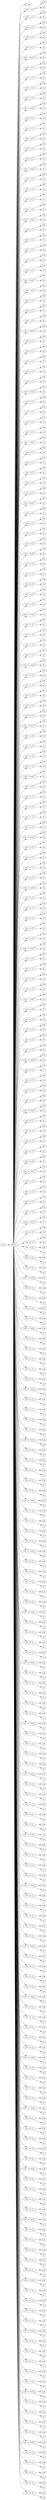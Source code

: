 digraph default {
	graph [rankdir=LR]
	root_1 [label=root href="javascript:s=&quot;\(\)\nNone&quot;; console.log(s); alert(s);"]
	default_2 [label=default href="javascript:s=&quot;\(&#x27;default&#x27;,\)\nBendyHoles&quot;; console.log(s); alert(s);" tooltip=BendyHoles]
	cage_3 [label=cage href="javascript:s=&quot;\(&#x27;default&#x27;,\ &#x27;cage&#x27;\)\nBox&quot;; console.log(s); alert(s);" tooltip=Box]
	slit_4 [label="\('slit',\ 0,\ 0\)" href="javascript:s=&quot;\(&#x27;default&#x27;,\ \(&#x27;slit&#x27;,\ 0,\ 0\)\)\nBendySlit&quot;; console.log(s); alert(s);" tooltip=BendySlit]
	cage_5 [label=cage href="javascript:s=&quot;\(&#x27;default&#x27;,\ \(&#x27;slit&#x27;,\ 0,\ 0\),\ &#x27;cage&#x27;\)\nBox&quot;; console.log(s); alert(s);" tooltip=Box]
	slit_6 [label=slit href="javascript:s=&quot;\(&#x27;default&#x27;,\ \(&#x27;slit&#x27;,\ 0,\ 0\),\ &#x27;slit&#x27;\)\nLinearExtrude&quot;; console.log(s); alert(s);" tooltip=LinearExtrude]
	slit_7 [label="\('slit',\ 0,\ 1\)" href="javascript:s=&quot;\(&#x27;default&#x27;,\ \(&#x27;slit&#x27;,\ 0,\ 1\)\)\nBendySlit&quot;; console.log(s); alert(s);" tooltip=BendySlit]
	cage_8 [label=cage href="javascript:s=&quot;\(&#x27;default&#x27;,\ \(&#x27;slit&#x27;,\ 0,\ 1\),\ &#x27;cage&#x27;\)\nBox&quot;; console.log(s); alert(s);" tooltip=Box]
	slit_9 [label=slit href="javascript:s=&quot;\(&#x27;default&#x27;,\ \(&#x27;slit&#x27;,\ 0,\ 1\),\ &#x27;slit&#x27;\)\nLinearExtrude&quot;; console.log(s); alert(s);" tooltip=LinearExtrude]
	slit_10 [label="\('slit',\ 0,\ 2\)" href="javascript:s=&quot;\(&#x27;default&#x27;,\ \(&#x27;slit&#x27;,\ 0,\ 2\)\)\nBendySlit&quot;; console.log(s); alert(s);" tooltip=BendySlit]
	cage_11 [label=cage href="javascript:s=&quot;\(&#x27;default&#x27;,\ \(&#x27;slit&#x27;,\ 0,\ 2\),\ &#x27;cage&#x27;\)\nBox&quot;; console.log(s); alert(s);" tooltip=Box]
	slit_12 [label=slit href="javascript:s=&quot;\(&#x27;default&#x27;,\ \(&#x27;slit&#x27;,\ 0,\ 2\),\ &#x27;slit&#x27;\)\nLinearExtrude&quot;; console.log(s); alert(s);" tooltip=LinearExtrude]
	slit_13 [label="\('slit',\ 0,\ 3\)" href="javascript:s=&quot;\(&#x27;default&#x27;,\ \(&#x27;slit&#x27;,\ 0,\ 3\)\)\nBendySlit&quot;; console.log(s); alert(s);" tooltip=BendySlit]
	cage_14 [label=cage href="javascript:s=&quot;\(&#x27;default&#x27;,\ \(&#x27;slit&#x27;,\ 0,\ 3\),\ &#x27;cage&#x27;\)\nBox&quot;; console.log(s); alert(s);" tooltip=Box]
	slit_15 [label=slit href="javascript:s=&quot;\(&#x27;default&#x27;,\ \(&#x27;slit&#x27;,\ 0,\ 3\),\ &#x27;slit&#x27;\)\nLinearExtrude&quot;; console.log(s); alert(s);" tooltip=LinearExtrude]
	slit_16 [label="\('slit',\ 0,\ 4\)" href="javascript:s=&quot;\(&#x27;default&#x27;,\ \(&#x27;slit&#x27;,\ 0,\ 4\)\)\nBendySlit&quot;; console.log(s); alert(s);" tooltip=BendySlit]
	cage_17 [label=cage href="javascript:s=&quot;\(&#x27;default&#x27;,\ \(&#x27;slit&#x27;,\ 0,\ 4\),\ &#x27;cage&#x27;\)\nBox&quot;; console.log(s); alert(s);" tooltip=Box]
	slit_18 [label=slit href="javascript:s=&quot;\(&#x27;default&#x27;,\ \(&#x27;slit&#x27;,\ 0,\ 4\),\ &#x27;slit&#x27;\)\nLinearExtrude&quot;; console.log(s); alert(s);" tooltip=LinearExtrude]
	slit_19 [label="\('slit',\ 1,\ 'front'\)" href="javascript:s=&quot;\(&#x27;default&#x27;,\ \(&#x27;slit&#x27;,\ 1,\ &#x27;front&#x27;\)\)\nBendySlit&quot;; console.log(s); alert(s);" tooltip=BendySlit]
	cage_20 [label=cage href="javascript:s=&quot;\(&#x27;default&#x27;,\ \(&#x27;slit&#x27;,\ 1,\ &#x27;front&#x27;\),\ &#x27;cage&#x27;\)\nBox&quot;; console.log(s); alert(s);" tooltip=Box]
	slit_21 [label=slit href="javascript:s=&quot;\(&#x27;default&#x27;,\ \(&#x27;slit&#x27;,\ 1,\ &#x27;front&#x27;\),\ &#x27;slit&#x27;\)\nLinearExtrude&quot;; console.log(s); alert(s);" tooltip=LinearExtrude]
	slit_22 [label="\('slit',\ 1,\ 0\)" href="javascript:s=&quot;\(&#x27;default&#x27;,\ \(&#x27;slit&#x27;,\ 1,\ 0\)\)\nBendySlit&quot;; console.log(s); alert(s);" tooltip=BendySlit]
	cage_23 [label=cage href="javascript:s=&quot;\(&#x27;default&#x27;,\ \(&#x27;slit&#x27;,\ 1,\ 0\),\ &#x27;cage&#x27;\)\nBox&quot;; console.log(s); alert(s);" tooltip=Box]
	slit_24 [label=slit href="javascript:s=&quot;\(&#x27;default&#x27;,\ \(&#x27;slit&#x27;,\ 1,\ 0\),\ &#x27;slit&#x27;\)\nLinearExtrude&quot;; console.log(s); alert(s);" tooltip=LinearExtrude]
	slit_25 [label="\('slit',\ 1,\ 1\)" href="javascript:s=&quot;\(&#x27;default&#x27;,\ \(&#x27;slit&#x27;,\ 1,\ 1\)\)\nBendySlit&quot;; console.log(s); alert(s);" tooltip=BendySlit]
	cage_26 [label=cage href="javascript:s=&quot;\(&#x27;default&#x27;,\ \(&#x27;slit&#x27;,\ 1,\ 1\),\ &#x27;cage&#x27;\)\nBox&quot;; console.log(s); alert(s);" tooltip=Box]
	slit_27 [label=slit href="javascript:s=&quot;\(&#x27;default&#x27;,\ \(&#x27;slit&#x27;,\ 1,\ 1\),\ &#x27;slit&#x27;\)\nLinearExtrude&quot;; console.log(s); alert(s);" tooltip=LinearExtrude]
	slit_28 [label="\('slit',\ 1,\ 2\)" href="javascript:s=&quot;\(&#x27;default&#x27;,\ \(&#x27;slit&#x27;,\ 1,\ 2\)\)\nBendySlit&quot;; console.log(s); alert(s);" tooltip=BendySlit]
	cage_29 [label=cage href="javascript:s=&quot;\(&#x27;default&#x27;,\ \(&#x27;slit&#x27;,\ 1,\ 2\),\ &#x27;cage&#x27;\)\nBox&quot;; console.log(s); alert(s);" tooltip=Box]
	slit_30 [label=slit href="javascript:s=&quot;\(&#x27;default&#x27;,\ \(&#x27;slit&#x27;,\ 1,\ 2\),\ &#x27;slit&#x27;\)\nLinearExtrude&quot;; console.log(s); alert(s);" tooltip=LinearExtrude]
	slit_31 [label="\('slit',\ 1,\ 3\)" href="javascript:s=&quot;\(&#x27;default&#x27;,\ \(&#x27;slit&#x27;,\ 1,\ 3\)\)\nBendySlit&quot;; console.log(s); alert(s);" tooltip=BendySlit]
	cage_32 [label=cage href="javascript:s=&quot;\(&#x27;default&#x27;,\ \(&#x27;slit&#x27;,\ 1,\ 3\),\ &#x27;cage&#x27;\)\nBox&quot;; console.log(s); alert(s);" tooltip=Box]
	slit_33 [label=slit href="javascript:s=&quot;\(&#x27;default&#x27;,\ \(&#x27;slit&#x27;,\ 1,\ 3\),\ &#x27;slit&#x27;\)\nLinearExtrude&quot;; console.log(s); alert(s);" tooltip=LinearExtrude]
	slit_34 [label="\('slit',\ 1,\ 'back'\)" href="javascript:s=&quot;\(&#x27;default&#x27;,\ \(&#x27;slit&#x27;,\ 1,\ &#x27;back&#x27;\)\)\nBendySlit&quot;; console.log(s); alert(s);" tooltip=BendySlit]
	cage_35 [label=cage href="javascript:s=&quot;\(&#x27;default&#x27;,\ \(&#x27;slit&#x27;,\ 1,\ &#x27;back&#x27;\),\ &#x27;cage&#x27;\)\nBox&quot;; console.log(s); alert(s);" tooltip=Box]
	slit_36 [label=slit href="javascript:s=&quot;\(&#x27;default&#x27;,\ \(&#x27;slit&#x27;,\ 1,\ &#x27;back&#x27;\),\ &#x27;slit&#x27;\)\nLinearExtrude&quot;; console.log(s); alert(s);" tooltip=LinearExtrude]
	slit_37 [label="\('slit',\ 2,\ 0\)" href="javascript:s=&quot;\(&#x27;default&#x27;,\ \(&#x27;slit&#x27;,\ 2,\ 0\)\)\nBendySlit&quot;; console.log(s); alert(s);" tooltip=BendySlit]
	cage_38 [label=cage href="javascript:s=&quot;\(&#x27;default&#x27;,\ \(&#x27;slit&#x27;,\ 2,\ 0\),\ &#x27;cage&#x27;\)\nBox&quot;; console.log(s); alert(s);" tooltip=Box]
	slit_39 [label=slit href="javascript:s=&quot;\(&#x27;default&#x27;,\ \(&#x27;slit&#x27;,\ 2,\ 0\),\ &#x27;slit&#x27;\)\nLinearExtrude&quot;; console.log(s); alert(s);" tooltip=LinearExtrude]
	slit_40 [label="\('slit',\ 2,\ 1\)" href="javascript:s=&quot;\(&#x27;default&#x27;,\ \(&#x27;slit&#x27;,\ 2,\ 1\)\)\nBendySlit&quot;; console.log(s); alert(s);" tooltip=BendySlit]
	cage_41 [label=cage href="javascript:s=&quot;\(&#x27;default&#x27;,\ \(&#x27;slit&#x27;,\ 2,\ 1\),\ &#x27;cage&#x27;\)\nBox&quot;; console.log(s); alert(s);" tooltip=Box]
	slit_42 [label=slit href="javascript:s=&quot;\(&#x27;default&#x27;,\ \(&#x27;slit&#x27;,\ 2,\ 1\),\ &#x27;slit&#x27;\)\nLinearExtrude&quot;; console.log(s); alert(s);" tooltip=LinearExtrude]
	slit_43 [label="\('slit',\ 2,\ 2\)" href="javascript:s=&quot;\(&#x27;default&#x27;,\ \(&#x27;slit&#x27;,\ 2,\ 2\)\)\nBendySlit&quot;; console.log(s); alert(s);" tooltip=BendySlit]
	cage_44 [label=cage href="javascript:s=&quot;\(&#x27;default&#x27;,\ \(&#x27;slit&#x27;,\ 2,\ 2\),\ &#x27;cage&#x27;\)\nBox&quot;; console.log(s); alert(s);" tooltip=Box]
	slit_45 [label=slit href="javascript:s=&quot;\(&#x27;default&#x27;,\ \(&#x27;slit&#x27;,\ 2,\ 2\),\ &#x27;slit&#x27;\)\nLinearExtrude&quot;; console.log(s); alert(s);" tooltip=LinearExtrude]
	slit_46 [label="\('slit',\ 2,\ 3\)" href="javascript:s=&quot;\(&#x27;default&#x27;,\ \(&#x27;slit&#x27;,\ 2,\ 3\)\)\nBendySlit&quot;; console.log(s); alert(s);" tooltip=BendySlit]
	cage_47 [label=cage href="javascript:s=&quot;\(&#x27;default&#x27;,\ \(&#x27;slit&#x27;,\ 2,\ 3\),\ &#x27;cage&#x27;\)\nBox&quot;; console.log(s); alert(s);" tooltip=Box]
	slit_48 [label=slit href="javascript:s=&quot;\(&#x27;default&#x27;,\ \(&#x27;slit&#x27;,\ 2,\ 3\),\ &#x27;slit&#x27;\)\nLinearExtrude&quot;; console.log(s); alert(s);" tooltip=LinearExtrude]
	slit_49 [label="\('slit',\ 2,\ 4\)" href="javascript:s=&quot;\(&#x27;default&#x27;,\ \(&#x27;slit&#x27;,\ 2,\ 4\)\)\nBendySlit&quot;; console.log(s); alert(s);" tooltip=BendySlit]
	cage_50 [label=cage href="javascript:s=&quot;\(&#x27;default&#x27;,\ \(&#x27;slit&#x27;,\ 2,\ 4\),\ &#x27;cage&#x27;\)\nBox&quot;; console.log(s); alert(s);" tooltip=Box]
	slit_51 [label=slit href="javascript:s=&quot;\(&#x27;default&#x27;,\ \(&#x27;slit&#x27;,\ 2,\ 4\),\ &#x27;slit&#x27;\)\nLinearExtrude&quot;; console.log(s); alert(s);" tooltip=LinearExtrude]
	slit_52 [label="\('slit',\ 3,\ 'front'\)" href="javascript:s=&quot;\(&#x27;default&#x27;,\ \(&#x27;slit&#x27;,\ 3,\ &#x27;front&#x27;\)\)\nBendySlit&quot;; console.log(s); alert(s);" tooltip=BendySlit]
	cage_53 [label=cage href="javascript:s=&quot;\(&#x27;default&#x27;,\ \(&#x27;slit&#x27;,\ 3,\ &#x27;front&#x27;\),\ &#x27;cage&#x27;\)\nBox&quot;; console.log(s); alert(s);" tooltip=Box]
	slit_54 [label=slit href="javascript:s=&quot;\(&#x27;default&#x27;,\ \(&#x27;slit&#x27;,\ 3,\ &#x27;front&#x27;\),\ &#x27;slit&#x27;\)\nLinearExtrude&quot;; console.log(s); alert(s);" tooltip=LinearExtrude]
	slit_55 [label="\('slit',\ 3,\ 0\)" href="javascript:s=&quot;\(&#x27;default&#x27;,\ \(&#x27;slit&#x27;,\ 3,\ 0\)\)\nBendySlit&quot;; console.log(s); alert(s);" tooltip=BendySlit]
	cage_56 [label=cage href="javascript:s=&quot;\(&#x27;default&#x27;,\ \(&#x27;slit&#x27;,\ 3,\ 0\),\ &#x27;cage&#x27;\)\nBox&quot;; console.log(s); alert(s);" tooltip=Box]
	slit_57 [label=slit href="javascript:s=&quot;\(&#x27;default&#x27;,\ \(&#x27;slit&#x27;,\ 3,\ 0\),\ &#x27;slit&#x27;\)\nLinearExtrude&quot;; console.log(s); alert(s);" tooltip=LinearExtrude]
	slit_58 [label="\('slit',\ 3,\ 1\)" href="javascript:s=&quot;\(&#x27;default&#x27;,\ \(&#x27;slit&#x27;,\ 3,\ 1\)\)\nBendySlit&quot;; console.log(s); alert(s);" tooltip=BendySlit]
	cage_59 [label=cage href="javascript:s=&quot;\(&#x27;default&#x27;,\ \(&#x27;slit&#x27;,\ 3,\ 1\),\ &#x27;cage&#x27;\)\nBox&quot;; console.log(s); alert(s);" tooltip=Box]
	slit_60 [label=slit href="javascript:s=&quot;\(&#x27;default&#x27;,\ \(&#x27;slit&#x27;,\ 3,\ 1\),\ &#x27;slit&#x27;\)\nLinearExtrude&quot;; console.log(s); alert(s);" tooltip=LinearExtrude]
	slit_61 [label="\('slit',\ 3,\ 2\)" href="javascript:s=&quot;\(&#x27;default&#x27;,\ \(&#x27;slit&#x27;,\ 3,\ 2\)\)\nBendySlit&quot;; console.log(s); alert(s);" tooltip=BendySlit]
	cage_62 [label=cage href="javascript:s=&quot;\(&#x27;default&#x27;,\ \(&#x27;slit&#x27;,\ 3,\ 2\),\ &#x27;cage&#x27;\)\nBox&quot;; console.log(s); alert(s);" tooltip=Box]
	slit_63 [label=slit href="javascript:s=&quot;\(&#x27;default&#x27;,\ \(&#x27;slit&#x27;,\ 3,\ 2\),\ &#x27;slit&#x27;\)\nLinearExtrude&quot;; console.log(s); alert(s);" tooltip=LinearExtrude]
	slit_64 [label="\('slit',\ 3,\ 3\)" href="javascript:s=&quot;\(&#x27;default&#x27;,\ \(&#x27;slit&#x27;,\ 3,\ 3\)\)\nBendySlit&quot;; console.log(s); alert(s);" tooltip=BendySlit]
	cage_65 [label=cage href="javascript:s=&quot;\(&#x27;default&#x27;,\ \(&#x27;slit&#x27;,\ 3,\ 3\),\ &#x27;cage&#x27;\)\nBox&quot;; console.log(s); alert(s);" tooltip=Box]
	slit_66 [label=slit href="javascript:s=&quot;\(&#x27;default&#x27;,\ \(&#x27;slit&#x27;,\ 3,\ 3\),\ &#x27;slit&#x27;\)\nLinearExtrude&quot;; console.log(s); alert(s);" tooltip=LinearExtrude]
	slit_67 [label="\('slit',\ 3,\ 'back'\)" href="javascript:s=&quot;\(&#x27;default&#x27;,\ \(&#x27;slit&#x27;,\ 3,\ &#x27;back&#x27;\)\)\nBendySlit&quot;; console.log(s); alert(s);" tooltip=BendySlit]
	cage_68 [label=cage href="javascript:s=&quot;\(&#x27;default&#x27;,\ \(&#x27;slit&#x27;,\ 3,\ &#x27;back&#x27;\),\ &#x27;cage&#x27;\)\nBox&quot;; console.log(s); alert(s);" tooltip=Box]
	slit_69 [label=slit href="javascript:s=&quot;\(&#x27;default&#x27;,\ \(&#x27;slit&#x27;,\ 3,\ &#x27;back&#x27;\),\ &#x27;slit&#x27;\)\nLinearExtrude&quot;; console.log(s); alert(s);" tooltip=LinearExtrude]
	slit_70 [label="\('slit',\ 4,\ 0\)" href="javascript:s=&quot;\(&#x27;default&#x27;,\ \(&#x27;slit&#x27;,\ 4,\ 0\)\)\nBendySlit&quot;; console.log(s); alert(s);" tooltip=BendySlit]
	cage_71 [label=cage href="javascript:s=&quot;\(&#x27;default&#x27;,\ \(&#x27;slit&#x27;,\ 4,\ 0\),\ &#x27;cage&#x27;\)\nBox&quot;; console.log(s); alert(s);" tooltip=Box]
	slit_72 [label=slit href="javascript:s=&quot;\(&#x27;default&#x27;,\ \(&#x27;slit&#x27;,\ 4,\ 0\),\ &#x27;slit&#x27;\)\nLinearExtrude&quot;; console.log(s); alert(s);" tooltip=LinearExtrude]
	slit_73 [label="\('slit',\ 4,\ 1\)" href="javascript:s=&quot;\(&#x27;default&#x27;,\ \(&#x27;slit&#x27;,\ 4,\ 1\)\)\nBendySlit&quot;; console.log(s); alert(s);" tooltip=BendySlit]
	cage_74 [label=cage href="javascript:s=&quot;\(&#x27;default&#x27;,\ \(&#x27;slit&#x27;,\ 4,\ 1\),\ &#x27;cage&#x27;\)\nBox&quot;; console.log(s); alert(s);" tooltip=Box]
	slit_75 [label=slit href="javascript:s=&quot;\(&#x27;default&#x27;,\ \(&#x27;slit&#x27;,\ 4,\ 1\),\ &#x27;slit&#x27;\)\nLinearExtrude&quot;; console.log(s); alert(s);" tooltip=LinearExtrude]
	slit_76 [label="\('slit',\ 4,\ 2\)" href="javascript:s=&quot;\(&#x27;default&#x27;,\ \(&#x27;slit&#x27;,\ 4,\ 2\)\)\nBendySlit&quot;; console.log(s); alert(s);" tooltip=BendySlit]
	cage_77 [label=cage href="javascript:s=&quot;\(&#x27;default&#x27;,\ \(&#x27;slit&#x27;,\ 4,\ 2\),\ &#x27;cage&#x27;\)\nBox&quot;; console.log(s); alert(s);" tooltip=Box]
	slit_78 [label=slit href="javascript:s=&quot;\(&#x27;default&#x27;,\ \(&#x27;slit&#x27;,\ 4,\ 2\),\ &#x27;slit&#x27;\)\nLinearExtrude&quot;; console.log(s); alert(s);" tooltip=LinearExtrude]
	slit_79 [label="\('slit',\ 4,\ 3\)" href="javascript:s=&quot;\(&#x27;default&#x27;,\ \(&#x27;slit&#x27;,\ 4,\ 3\)\)\nBendySlit&quot;; console.log(s); alert(s);" tooltip=BendySlit]
	cage_80 [label=cage href="javascript:s=&quot;\(&#x27;default&#x27;,\ \(&#x27;slit&#x27;,\ 4,\ 3\),\ &#x27;cage&#x27;\)\nBox&quot;; console.log(s); alert(s);" tooltip=Box]
	slit_81 [label=slit href="javascript:s=&quot;\(&#x27;default&#x27;,\ \(&#x27;slit&#x27;,\ 4,\ 3\),\ &#x27;slit&#x27;\)\nLinearExtrude&quot;; console.log(s); alert(s);" tooltip=LinearExtrude]
	slit_82 [label="\('slit',\ 4,\ 4\)" href="javascript:s=&quot;\(&#x27;default&#x27;,\ \(&#x27;slit&#x27;,\ 4,\ 4\)\)\nBendySlit&quot;; console.log(s); alert(s);" tooltip=BendySlit]
	cage_83 [label=cage href="javascript:s=&quot;\(&#x27;default&#x27;,\ \(&#x27;slit&#x27;,\ 4,\ 4\),\ &#x27;cage&#x27;\)\nBox&quot;; console.log(s); alert(s);" tooltip=Box]
	slit_84 [label=slit href="javascript:s=&quot;\(&#x27;default&#x27;,\ \(&#x27;slit&#x27;,\ 4,\ 4\),\ &#x27;slit&#x27;\)\nLinearExtrude&quot;; console.log(s); alert(s);" tooltip=LinearExtrude]
	slit_85 [label="\('slit',\ 5,\ 'front'\)" href="javascript:s=&quot;\(&#x27;default&#x27;,\ \(&#x27;slit&#x27;,\ 5,\ &#x27;front&#x27;\)\)\nBendySlit&quot;; console.log(s); alert(s);" tooltip=BendySlit]
	cage_86 [label=cage href="javascript:s=&quot;\(&#x27;default&#x27;,\ \(&#x27;slit&#x27;,\ 5,\ &#x27;front&#x27;\),\ &#x27;cage&#x27;\)\nBox&quot;; console.log(s); alert(s);" tooltip=Box]
	slit_87 [label=slit href="javascript:s=&quot;\(&#x27;default&#x27;,\ \(&#x27;slit&#x27;,\ 5,\ &#x27;front&#x27;\),\ &#x27;slit&#x27;\)\nLinearExtrude&quot;; console.log(s); alert(s);" tooltip=LinearExtrude]
	slit_88 [label="\('slit',\ 5,\ 0\)" href="javascript:s=&quot;\(&#x27;default&#x27;,\ \(&#x27;slit&#x27;,\ 5,\ 0\)\)\nBendySlit&quot;; console.log(s); alert(s);" tooltip=BendySlit]
	cage_89 [label=cage href="javascript:s=&quot;\(&#x27;default&#x27;,\ \(&#x27;slit&#x27;,\ 5,\ 0\),\ &#x27;cage&#x27;\)\nBox&quot;; console.log(s); alert(s);" tooltip=Box]
	slit_90 [label=slit href="javascript:s=&quot;\(&#x27;default&#x27;,\ \(&#x27;slit&#x27;,\ 5,\ 0\),\ &#x27;slit&#x27;\)\nLinearExtrude&quot;; console.log(s); alert(s);" tooltip=LinearExtrude]
	slit_91 [label="\('slit',\ 5,\ 1\)" href="javascript:s=&quot;\(&#x27;default&#x27;,\ \(&#x27;slit&#x27;,\ 5,\ 1\)\)\nBendySlit&quot;; console.log(s); alert(s);" tooltip=BendySlit]
	cage_92 [label=cage href="javascript:s=&quot;\(&#x27;default&#x27;,\ \(&#x27;slit&#x27;,\ 5,\ 1\),\ &#x27;cage&#x27;\)\nBox&quot;; console.log(s); alert(s);" tooltip=Box]
	slit_93 [label=slit href="javascript:s=&quot;\(&#x27;default&#x27;,\ \(&#x27;slit&#x27;,\ 5,\ 1\),\ &#x27;slit&#x27;\)\nLinearExtrude&quot;; console.log(s); alert(s);" tooltip=LinearExtrude]
	slit_94 [label="\('slit',\ 5,\ 2\)" href="javascript:s=&quot;\(&#x27;default&#x27;,\ \(&#x27;slit&#x27;,\ 5,\ 2\)\)\nBendySlit&quot;; console.log(s); alert(s);" tooltip=BendySlit]
	cage_95 [label=cage href="javascript:s=&quot;\(&#x27;default&#x27;,\ \(&#x27;slit&#x27;,\ 5,\ 2\),\ &#x27;cage&#x27;\)\nBox&quot;; console.log(s); alert(s);" tooltip=Box]
	slit_96 [label=slit href="javascript:s=&quot;\(&#x27;default&#x27;,\ \(&#x27;slit&#x27;,\ 5,\ 2\),\ &#x27;slit&#x27;\)\nLinearExtrude&quot;; console.log(s); alert(s);" tooltip=LinearExtrude]
	slit_97 [label="\('slit',\ 5,\ 3\)" href="javascript:s=&quot;\(&#x27;default&#x27;,\ \(&#x27;slit&#x27;,\ 5,\ 3\)\)\nBendySlit&quot;; console.log(s); alert(s);" tooltip=BendySlit]
	cage_98 [label=cage href="javascript:s=&quot;\(&#x27;default&#x27;,\ \(&#x27;slit&#x27;,\ 5,\ 3\),\ &#x27;cage&#x27;\)\nBox&quot;; console.log(s); alert(s);" tooltip=Box]
	slit_99 [label=slit href="javascript:s=&quot;\(&#x27;default&#x27;,\ \(&#x27;slit&#x27;,\ 5,\ 3\),\ &#x27;slit&#x27;\)\nLinearExtrude&quot;; console.log(s); alert(s);" tooltip=LinearExtrude]
	slit_100 [label="\('slit',\ 5,\ 'back'\)" href="javascript:s=&quot;\(&#x27;default&#x27;,\ \(&#x27;slit&#x27;,\ 5,\ &#x27;back&#x27;\)\)\nBendySlit&quot;; console.log(s); alert(s);" tooltip=BendySlit]
	cage_101 [label=cage href="javascript:s=&quot;\(&#x27;default&#x27;,\ \(&#x27;slit&#x27;,\ 5,\ &#x27;back&#x27;\),\ &#x27;cage&#x27;\)\nBox&quot;; console.log(s); alert(s);" tooltip=Box]
	slit_102 [label=slit href="javascript:s=&quot;\(&#x27;default&#x27;,\ \(&#x27;slit&#x27;,\ 5,\ &#x27;back&#x27;\),\ &#x27;slit&#x27;\)\nLinearExtrude&quot;; console.log(s); alert(s);" tooltip=LinearExtrude]
	slit_103 [label="\('slit',\ 6,\ 0\)" href="javascript:s=&quot;\(&#x27;default&#x27;,\ \(&#x27;slit&#x27;,\ 6,\ 0\)\)\nBendySlit&quot;; console.log(s); alert(s);" tooltip=BendySlit]
	cage_104 [label=cage href="javascript:s=&quot;\(&#x27;default&#x27;,\ \(&#x27;slit&#x27;,\ 6,\ 0\),\ &#x27;cage&#x27;\)\nBox&quot;; console.log(s); alert(s);" tooltip=Box]
	slit_105 [label=slit href="javascript:s=&quot;\(&#x27;default&#x27;,\ \(&#x27;slit&#x27;,\ 6,\ 0\),\ &#x27;slit&#x27;\)\nLinearExtrude&quot;; console.log(s); alert(s);" tooltip=LinearExtrude]
	slit_106 [label="\('slit',\ 6,\ 1\)" href="javascript:s=&quot;\(&#x27;default&#x27;,\ \(&#x27;slit&#x27;,\ 6,\ 1\)\)\nBendySlit&quot;; console.log(s); alert(s);" tooltip=BendySlit]
	cage_107 [label=cage href="javascript:s=&quot;\(&#x27;default&#x27;,\ \(&#x27;slit&#x27;,\ 6,\ 1\),\ &#x27;cage&#x27;\)\nBox&quot;; console.log(s); alert(s);" tooltip=Box]
	slit_108 [label=slit href="javascript:s=&quot;\(&#x27;default&#x27;,\ \(&#x27;slit&#x27;,\ 6,\ 1\),\ &#x27;slit&#x27;\)\nLinearExtrude&quot;; console.log(s); alert(s);" tooltip=LinearExtrude]
	slit_109 [label="\('slit',\ 6,\ 2\)" href="javascript:s=&quot;\(&#x27;default&#x27;,\ \(&#x27;slit&#x27;,\ 6,\ 2\)\)\nBendySlit&quot;; console.log(s); alert(s);" tooltip=BendySlit]
	cage_110 [label=cage href="javascript:s=&quot;\(&#x27;default&#x27;,\ \(&#x27;slit&#x27;,\ 6,\ 2\),\ &#x27;cage&#x27;\)\nBox&quot;; console.log(s); alert(s);" tooltip=Box]
	slit_111 [label=slit href="javascript:s=&quot;\(&#x27;default&#x27;,\ \(&#x27;slit&#x27;,\ 6,\ 2\),\ &#x27;slit&#x27;\)\nLinearExtrude&quot;; console.log(s); alert(s);" tooltip=LinearExtrude]
	slit_112 [label="\('slit',\ 6,\ 3\)" href="javascript:s=&quot;\(&#x27;default&#x27;,\ \(&#x27;slit&#x27;,\ 6,\ 3\)\)\nBendySlit&quot;; console.log(s); alert(s);" tooltip=BendySlit]
	cage_113 [label=cage href="javascript:s=&quot;\(&#x27;default&#x27;,\ \(&#x27;slit&#x27;,\ 6,\ 3\),\ &#x27;cage&#x27;\)\nBox&quot;; console.log(s); alert(s);" tooltip=Box]
	slit_114 [label=slit href="javascript:s=&quot;\(&#x27;default&#x27;,\ \(&#x27;slit&#x27;,\ 6,\ 3\),\ &#x27;slit&#x27;\)\nLinearExtrude&quot;; console.log(s); alert(s);" tooltip=LinearExtrude]
	slit_115 [label="\('slit',\ 6,\ 4\)" href="javascript:s=&quot;\(&#x27;default&#x27;,\ \(&#x27;slit&#x27;,\ 6,\ 4\)\)\nBendySlit&quot;; console.log(s); alert(s);" tooltip=BendySlit]
	cage_116 [label=cage href="javascript:s=&quot;\(&#x27;default&#x27;,\ \(&#x27;slit&#x27;,\ 6,\ 4\),\ &#x27;cage&#x27;\)\nBox&quot;; console.log(s); alert(s);" tooltip=Box]
	slit_117 [label=slit href="javascript:s=&quot;\(&#x27;default&#x27;,\ \(&#x27;slit&#x27;,\ 6,\ 4\),\ &#x27;slit&#x27;\)\nLinearExtrude&quot;; console.log(s); alert(s);" tooltip=LinearExtrude]
	slit_118 [label="\('slit',\ 7,\ 'front'\)" href="javascript:s=&quot;\(&#x27;default&#x27;,\ \(&#x27;slit&#x27;,\ 7,\ &#x27;front&#x27;\)\)\nBendySlit&quot;; console.log(s); alert(s);" tooltip=BendySlit]
	cage_119 [label=cage href="javascript:s=&quot;\(&#x27;default&#x27;,\ \(&#x27;slit&#x27;,\ 7,\ &#x27;front&#x27;\),\ &#x27;cage&#x27;\)\nBox&quot;; console.log(s); alert(s);" tooltip=Box]
	slit_120 [label=slit href="javascript:s=&quot;\(&#x27;default&#x27;,\ \(&#x27;slit&#x27;,\ 7,\ &#x27;front&#x27;\),\ &#x27;slit&#x27;\)\nLinearExtrude&quot;; console.log(s); alert(s);" tooltip=LinearExtrude]
	slit_121 [label="\('slit',\ 7,\ 0\)" href="javascript:s=&quot;\(&#x27;default&#x27;,\ \(&#x27;slit&#x27;,\ 7,\ 0\)\)\nBendySlit&quot;; console.log(s); alert(s);" tooltip=BendySlit]
	cage_122 [label=cage href="javascript:s=&quot;\(&#x27;default&#x27;,\ \(&#x27;slit&#x27;,\ 7,\ 0\),\ &#x27;cage&#x27;\)\nBox&quot;; console.log(s); alert(s);" tooltip=Box]
	slit_123 [label=slit href="javascript:s=&quot;\(&#x27;default&#x27;,\ \(&#x27;slit&#x27;,\ 7,\ 0\),\ &#x27;slit&#x27;\)\nLinearExtrude&quot;; console.log(s); alert(s);" tooltip=LinearExtrude]
	slit_124 [label="\('slit',\ 7,\ 1\)" href="javascript:s=&quot;\(&#x27;default&#x27;,\ \(&#x27;slit&#x27;,\ 7,\ 1\)\)\nBendySlit&quot;; console.log(s); alert(s);" tooltip=BendySlit]
	cage_125 [label=cage href="javascript:s=&quot;\(&#x27;default&#x27;,\ \(&#x27;slit&#x27;,\ 7,\ 1\),\ &#x27;cage&#x27;\)\nBox&quot;; console.log(s); alert(s);" tooltip=Box]
	slit_126 [label=slit href="javascript:s=&quot;\(&#x27;default&#x27;,\ \(&#x27;slit&#x27;,\ 7,\ 1\),\ &#x27;slit&#x27;\)\nLinearExtrude&quot;; console.log(s); alert(s);" tooltip=LinearExtrude]
	slit_127 [label="\('slit',\ 7,\ 2\)" href="javascript:s=&quot;\(&#x27;default&#x27;,\ \(&#x27;slit&#x27;,\ 7,\ 2\)\)\nBendySlit&quot;; console.log(s); alert(s);" tooltip=BendySlit]
	cage_128 [label=cage href="javascript:s=&quot;\(&#x27;default&#x27;,\ \(&#x27;slit&#x27;,\ 7,\ 2\),\ &#x27;cage&#x27;\)\nBox&quot;; console.log(s); alert(s);" tooltip=Box]
	slit_129 [label=slit href="javascript:s=&quot;\(&#x27;default&#x27;,\ \(&#x27;slit&#x27;,\ 7,\ 2\),\ &#x27;slit&#x27;\)\nLinearExtrude&quot;; console.log(s); alert(s);" tooltip=LinearExtrude]
	slit_130 [label="\('slit',\ 7,\ 3\)" href="javascript:s=&quot;\(&#x27;default&#x27;,\ \(&#x27;slit&#x27;,\ 7,\ 3\)\)\nBendySlit&quot;; console.log(s); alert(s);" tooltip=BendySlit]
	cage_131 [label=cage href="javascript:s=&quot;\(&#x27;default&#x27;,\ \(&#x27;slit&#x27;,\ 7,\ 3\),\ &#x27;cage&#x27;\)\nBox&quot;; console.log(s); alert(s);" tooltip=Box]
	slit_132 [label=slit href="javascript:s=&quot;\(&#x27;default&#x27;,\ \(&#x27;slit&#x27;,\ 7,\ 3\),\ &#x27;slit&#x27;\)\nLinearExtrude&quot;; console.log(s); alert(s);" tooltip=LinearExtrude]
	slit_133 [label="\('slit',\ 7,\ 'back'\)" href="javascript:s=&quot;\(&#x27;default&#x27;,\ \(&#x27;slit&#x27;,\ 7,\ &#x27;back&#x27;\)\)\nBendySlit&quot;; console.log(s); alert(s);" tooltip=BendySlit]
	cage_134 [label=cage href="javascript:s=&quot;\(&#x27;default&#x27;,\ \(&#x27;slit&#x27;,\ 7,\ &#x27;back&#x27;\),\ &#x27;cage&#x27;\)\nBox&quot;; console.log(s); alert(s);" tooltip=Box]
	slit_135 [label=slit href="javascript:s=&quot;\(&#x27;default&#x27;,\ \(&#x27;slit&#x27;,\ 7,\ &#x27;back&#x27;\),\ &#x27;slit&#x27;\)\nLinearExtrude&quot;; console.log(s); alert(s);" tooltip=LinearExtrude]
	slit_136 [label="\('slit',\ 8,\ 0\)" href="javascript:s=&quot;\(&#x27;default&#x27;,\ \(&#x27;slit&#x27;,\ 8,\ 0\)\)\nBendySlit&quot;; console.log(s); alert(s);" tooltip=BendySlit]
	cage_137 [label=cage href="javascript:s=&quot;\(&#x27;default&#x27;,\ \(&#x27;slit&#x27;,\ 8,\ 0\),\ &#x27;cage&#x27;\)\nBox&quot;; console.log(s); alert(s);" tooltip=Box]
	slit_138 [label=slit href="javascript:s=&quot;\(&#x27;default&#x27;,\ \(&#x27;slit&#x27;,\ 8,\ 0\),\ &#x27;slit&#x27;\)\nLinearExtrude&quot;; console.log(s); alert(s);" tooltip=LinearExtrude]
	slit_139 [label="\('slit',\ 8,\ 1\)" href="javascript:s=&quot;\(&#x27;default&#x27;,\ \(&#x27;slit&#x27;,\ 8,\ 1\)\)\nBendySlit&quot;; console.log(s); alert(s);" tooltip=BendySlit]
	cage_140 [label=cage href="javascript:s=&quot;\(&#x27;default&#x27;,\ \(&#x27;slit&#x27;,\ 8,\ 1\),\ &#x27;cage&#x27;\)\nBox&quot;; console.log(s); alert(s);" tooltip=Box]
	slit_141 [label=slit href="javascript:s=&quot;\(&#x27;default&#x27;,\ \(&#x27;slit&#x27;,\ 8,\ 1\),\ &#x27;slit&#x27;\)\nLinearExtrude&quot;; console.log(s); alert(s);" tooltip=LinearExtrude]
	slit_142 [label="\('slit',\ 8,\ 2\)" href="javascript:s=&quot;\(&#x27;default&#x27;,\ \(&#x27;slit&#x27;,\ 8,\ 2\)\)\nBendySlit&quot;; console.log(s); alert(s);" tooltip=BendySlit]
	cage_143 [label=cage href="javascript:s=&quot;\(&#x27;default&#x27;,\ \(&#x27;slit&#x27;,\ 8,\ 2\),\ &#x27;cage&#x27;\)\nBox&quot;; console.log(s); alert(s);" tooltip=Box]
	slit_144 [label=slit href="javascript:s=&quot;\(&#x27;default&#x27;,\ \(&#x27;slit&#x27;,\ 8,\ 2\),\ &#x27;slit&#x27;\)\nLinearExtrude&quot;; console.log(s); alert(s);" tooltip=LinearExtrude]
	slit_145 [label="\('slit',\ 8,\ 3\)" href="javascript:s=&quot;\(&#x27;default&#x27;,\ \(&#x27;slit&#x27;,\ 8,\ 3\)\)\nBendySlit&quot;; console.log(s); alert(s);" tooltip=BendySlit]
	cage_146 [label=cage href="javascript:s=&quot;\(&#x27;default&#x27;,\ \(&#x27;slit&#x27;,\ 8,\ 3\),\ &#x27;cage&#x27;\)\nBox&quot;; console.log(s); alert(s);" tooltip=Box]
	slit_147 [label=slit href="javascript:s=&quot;\(&#x27;default&#x27;,\ \(&#x27;slit&#x27;,\ 8,\ 3\),\ &#x27;slit&#x27;\)\nLinearExtrude&quot;; console.log(s); alert(s);" tooltip=LinearExtrude]
	slit_148 [label="\('slit',\ 8,\ 4\)" href="javascript:s=&quot;\(&#x27;default&#x27;,\ \(&#x27;slit&#x27;,\ 8,\ 4\)\)\nBendySlit&quot;; console.log(s); alert(s);" tooltip=BendySlit]
	cage_149 [label=cage href="javascript:s=&quot;\(&#x27;default&#x27;,\ \(&#x27;slit&#x27;,\ 8,\ 4\),\ &#x27;cage&#x27;\)\nBox&quot;; console.log(s); alert(s);" tooltip=Box]
	slit_150 [label=slit href="javascript:s=&quot;\(&#x27;default&#x27;,\ \(&#x27;slit&#x27;,\ 8,\ 4\),\ &#x27;slit&#x27;\)\nLinearExtrude&quot;; console.log(s); alert(s);" tooltip=LinearExtrude]
	slit_151 [label="\('slit',\ 9,\ 'front'\)" href="javascript:s=&quot;\(&#x27;default&#x27;,\ \(&#x27;slit&#x27;,\ 9,\ &#x27;front&#x27;\)\)\nBendySlit&quot;; console.log(s); alert(s);" tooltip=BendySlit]
	cage_152 [label=cage href="javascript:s=&quot;\(&#x27;default&#x27;,\ \(&#x27;slit&#x27;,\ 9,\ &#x27;front&#x27;\),\ &#x27;cage&#x27;\)\nBox&quot;; console.log(s); alert(s);" tooltip=Box]
	slit_153 [label=slit href="javascript:s=&quot;\(&#x27;default&#x27;,\ \(&#x27;slit&#x27;,\ 9,\ &#x27;front&#x27;\),\ &#x27;slit&#x27;\)\nLinearExtrude&quot;; console.log(s); alert(s);" tooltip=LinearExtrude]
	slit_154 [label="\('slit',\ 9,\ 0\)" href="javascript:s=&quot;\(&#x27;default&#x27;,\ \(&#x27;slit&#x27;,\ 9,\ 0\)\)\nBendySlit&quot;; console.log(s); alert(s);" tooltip=BendySlit]
	cage_155 [label=cage href="javascript:s=&quot;\(&#x27;default&#x27;,\ \(&#x27;slit&#x27;,\ 9,\ 0\),\ &#x27;cage&#x27;\)\nBox&quot;; console.log(s); alert(s);" tooltip=Box]
	slit_156 [label=slit href="javascript:s=&quot;\(&#x27;default&#x27;,\ \(&#x27;slit&#x27;,\ 9,\ 0\),\ &#x27;slit&#x27;\)\nLinearExtrude&quot;; console.log(s); alert(s);" tooltip=LinearExtrude]
	slit_157 [label="\('slit',\ 9,\ 1\)" href="javascript:s=&quot;\(&#x27;default&#x27;,\ \(&#x27;slit&#x27;,\ 9,\ 1\)\)\nBendySlit&quot;; console.log(s); alert(s);" tooltip=BendySlit]
	cage_158 [label=cage href="javascript:s=&quot;\(&#x27;default&#x27;,\ \(&#x27;slit&#x27;,\ 9,\ 1\),\ &#x27;cage&#x27;\)\nBox&quot;; console.log(s); alert(s);" tooltip=Box]
	slit_159 [label=slit href="javascript:s=&quot;\(&#x27;default&#x27;,\ \(&#x27;slit&#x27;,\ 9,\ 1\),\ &#x27;slit&#x27;\)\nLinearExtrude&quot;; console.log(s); alert(s);" tooltip=LinearExtrude]
	slit_160 [label="\('slit',\ 9,\ 2\)" href="javascript:s=&quot;\(&#x27;default&#x27;,\ \(&#x27;slit&#x27;,\ 9,\ 2\)\)\nBendySlit&quot;; console.log(s); alert(s);" tooltip=BendySlit]
	cage_161 [label=cage href="javascript:s=&quot;\(&#x27;default&#x27;,\ \(&#x27;slit&#x27;,\ 9,\ 2\),\ &#x27;cage&#x27;\)\nBox&quot;; console.log(s); alert(s);" tooltip=Box]
	slit_162 [label=slit href="javascript:s=&quot;\(&#x27;default&#x27;,\ \(&#x27;slit&#x27;,\ 9,\ 2\),\ &#x27;slit&#x27;\)\nLinearExtrude&quot;; console.log(s); alert(s);" tooltip=LinearExtrude]
	slit_163 [label="\('slit',\ 9,\ 3\)" href="javascript:s=&quot;\(&#x27;default&#x27;,\ \(&#x27;slit&#x27;,\ 9,\ 3\)\)\nBendySlit&quot;; console.log(s); alert(s);" tooltip=BendySlit]
	cage_164 [label=cage href="javascript:s=&quot;\(&#x27;default&#x27;,\ \(&#x27;slit&#x27;,\ 9,\ 3\),\ &#x27;cage&#x27;\)\nBox&quot;; console.log(s); alert(s);" tooltip=Box]
	slit_165 [label=slit href="javascript:s=&quot;\(&#x27;default&#x27;,\ \(&#x27;slit&#x27;,\ 9,\ 3\),\ &#x27;slit&#x27;\)\nLinearExtrude&quot;; console.log(s); alert(s);" tooltip=LinearExtrude]
	slit_166 [label="\('slit',\ 9,\ 'back'\)" href="javascript:s=&quot;\(&#x27;default&#x27;,\ \(&#x27;slit&#x27;,\ 9,\ &#x27;back&#x27;\)\)\nBendySlit&quot;; console.log(s); alert(s);" tooltip=BendySlit]
	cage_167 [label=cage href="javascript:s=&quot;\(&#x27;default&#x27;,\ \(&#x27;slit&#x27;,\ 9,\ &#x27;back&#x27;\),\ &#x27;cage&#x27;\)\nBox&quot;; console.log(s); alert(s);" tooltip=Box]
	slit_168 [label=slit href="javascript:s=&quot;\(&#x27;default&#x27;,\ \(&#x27;slit&#x27;,\ 9,\ &#x27;back&#x27;\),\ &#x27;slit&#x27;\)\nLinearExtrude&quot;; console.log(s); alert(s);" tooltip=LinearExtrude]
	slit_169 [label="\('slit',\ 10,\ 0\)" href="javascript:s=&quot;\(&#x27;default&#x27;,\ \(&#x27;slit&#x27;,\ 10,\ 0\)\)\nBendySlit&quot;; console.log(s); alert(s);" tooltip=BendySlit]
	cage_170 [label=cage href="javascript:s=&quot;\(&#x27;default&#x27;,\ \(&#x27;slit&#x27;,\ 10,\ 0\),\ &#x27;cage&#x27;\)\nBox&quot;; console.log(s); alert(s);" tooltip=Box]
	slit_171 [label=slit href="javascript:s=&quot;\(&#x27;default&#x27;,\ \(&#x27;slit&#x27;,\ 10,\ 0\),\ &#x27;slit&#x27;\)\nLinearExtrude&quot;; console.log(s); alert(s);" tooltip=LinearExtrude]
	slit_172 [label="\('slit',\ 10,\ 1\)" href="javascript:s=&quot;\(&#x27;default&#x27;,\ \(&#x27;slit&#x27;,\ 10,\ 1\)\)\nBendySlit&quot;; console.log(s); alert(s);" tooltip=BendySlit]
	cage_173 [label=cage href="javascript:s=&quot;\(&#x27;default&#x27;,\ \(&#x27;slit&#x27;,\ 10,\ 1\),\ &#x27;cage&#x27;\)\nBox&quot;; console.log(s); alert(s);" tooltip=Box]
	slit_174 [label=slit href="javascript:s=&quot;\(&#x27;default&#x27;,\ \(&#x27;slit&#x27;,\ 10,\ 1\),\ &#x27;slit&#x27;\)\nLinearExtrude&quot;; console.log(s); alert(s);" tooltip=LinearExtrude]
	slit_175 [label="\('slit',\ 10,\ 2\)" href="javascript:s=&quot;\(&#x27;default&#x27;,\ \(&#x27;slit&#x27;,\ 10,\ 2\)\)\nBendySlit&quot;; console.log(s); alert(s);" tooltip=BendySlit]
	cage_176 [label=cage href="javascript:s=&quot;\(&#x27;default&#x27;,\ \(&#x27;slit&#x27;,\ 10,\ 2\),\ &#x27;cage&#x27;\)\nBox&quot;; console.log(s); alert(s);" tooltip=Box]
	slit_177 [label=slit href="javascript:s=&quot;\(&#x27;default&#x27;,\ \(&#x27;slit&#x27;,\ 10,\ 2\),\ &#x27;slit&#x27;\)\nLinearExtrude&quot;; console.log(s); alert(s);" tooltip=LinearExtrude]
	slit_178 [label="\('slit',\ 10,\ 3\)" href="javascript:s=&quot;\(&#x27;default&#x27;,\ \(&#x27;slit&#x27;,\ 10,\ 3\)\)\nBendySlit&quot;; console.log(s); alert(s);" tooltip=BendySlit]
	cage_179 [label=cage href="javascript:s=&quot;\(&#x27;default&#x27;,\ \(&#x27;slit&#x27;,\ 10,\ 3\),\ &#x27;cage&#x27;\)\nBox&quot;; console.log(s); alert(s);" tooltip=Box]
	slit_180 [label=slit href="javascript:s=&quot;\(&#x27;default&#x27;,\ \(&#x27;slit&#x27;,\ 10,\ 3\),\ &#x27;slit&#x27;\)\nLinearExtrude&quot;; console.log(s); alert(s);" tooltip=LinearExtrude]
	slit_181 [label="\('slit',\ 10,\ 4\)" href="javascript:s=&quot;\(&#x27;default&#x27;,\ \(&#x27;slit&#x27;,\ 10,\ 4\)\)\nBendySlit&quot;; console.log(s); alert(s);" tooltip=BendySlit]
	cage_182 [label=cage href="javascript:s=&quot;\(&#x27;default&#x27;,\ \(&#x27;slit&#x27;,\ 10,\ 4\),\ &#x27;cage&#x27;\)\nBox&quot;; console.log(s); alert(s);" tooltip=Box]
	slit_183 [label=slit href="javascript:s=&quot;\(&#x27;default&#x27;,\ \(&#x27;slit&#x27;,\ 10,\ 4\),\ &#x27;slit&#x27;\)\nLinearExtrude&quot;; console.log(s); alert(s);" tooltip=LinearExtrude]
	slit_184 [label="\('slit',\ 11,\ 'front'\)" href="javascript:s=&quot;\(&#x27;default&#x27;,\ \(&#x27;slit&#x27;,\ 11,\ &#x27;front&#x27;\)\)\nBendySlit&quot;; console.log(s); alert(s);" tooltip=BendySlit]
	cage_185 [label=cage href="javascript:s=&quot;\(&#x27;default&#x27;,\ \(&#x27;slit&#x27;,\ 11,\ &#x27;front&#x27;\),\ &#x27;cage&#x27;\)\nBox&quot;; console.log(s); alert(s);" tooltip=Box]
	slit_186 [label=slit href="javascript:s=&quot;\(&#x27;default&#x27;,\ \(&#x27;slit&#x27;,\ 11,\ &#x27;front&#x27;\),\ &#x27;slit&#x27;\)\nLinearExtrude&quot;; console.log(s); alert(s);" tooltip=LinearExtrude]
	slit_187 [label="\('slit',\ 11,\ 0\)" href="javascript:s=&quot;\(&#x27;default&#x27;,\ \(&#x27;slit&#x27;,\ 11,\ 0\)\)\nBendySlit&quot;; console.log(s); alert(s);" tooltip=BendySlit]
	cage_188 [label=cage href="javascript:s=&quot;\(&#x27;default&#x27;,\ \(&#x27;slit&#x27;,\ 11,\ 0\),\ &#x27;cage&#x27;\)\nBox&quot;; console.log(s); alert(s);" tooltip=Box]
	slit_189 [label=slit href="javascript:s=&quot;\(&#x27;default&#x27;,\ \(&#x27;slit&#x27;,\ 11,\ 0\),\ &#x27;slit&#x27;\)\nLinearExtrude&quot;; console.log(s); alert(s);" tooltip=LinearExtrude]
	slit_190 [label="\('slit',\ 11,\ 1\)" href="javascript:s=&quot;\(&#x27;default&#x27;,\ \(&#x27;slit&#x27;,\ 11,\ 1\)\)\nBendySlit&quot;; console.log(s); alert(s);" tooltip=BendySlit]
	cage_191 [label=cage href="javascript:s=&quot;\(&#x27;default&#x27;,\ \(&#x27;slit&#x27;,\ 11,\ 1\),\ &#x27;cage&#x27;\)\nBox&quot;; console.log(s); alert(s);" tooltip=Box]
	slit_192 [label=slit href="javascript:s=&quot;\(&#x27;default&#x27;,\ \(&#x27;slit&#x27;,\ 11,\ 1\),\ &#x27;slit&#x27;\)\nLinearExtrude&quot;; console.log(s); alert(s);" tooltip=LinearExtrude]
	slit_193 [label="\('slit',\ 11,\ 2\)" href="javascript:s=&quot;\(&#x27;default&#x27;,\ \(&#x27;slit&#x27;,\ 11,\ 2\)\)\nBendySlit&quot;; console.log(s); alert(s);" tooltip=BendySlit]
	cage_194 [label=cage href="javascript:s=&quot;\(&#x27;default&#x27;,\ \(&#x27;slit&#x27;,\ 11,\ 2\),\ &#x27;cage&#x27;\)\nBox&quot;; console.log(s); alert(s);" tooltip=Box]
	slit_195 [label=slit href="javascript:s=&quot;\(&#x27;default&#x27;,\ \(&#x27;slit&#x27;,\ 11,\ 2\),\ &#x27;slit&#x27;\)\nLinearExtrude&quot;; console.log(s); alert(s);" tooltip=LinearExtrude]
	slit_196 [label="\('slit',\ 11,\ 3\)" href="javascript:s=&quot;\(&#x27;default&#x27;,\ \(&#x27;slit&#x27;,\ 11,\ 3\)\)\nBendySlit&quot;; console.log(s); alert(s);" tooltip=BendySlit]
	cage_197 [label=cage href="javascript:s=&quot;\(&#x27;default&#x27;,\ \(&#x27;slit&#x27;,\ 11,\ 3\),\ &#x27;cage&#x27;\)\nBox&quot;; console.log(s); alert(s);" tooltip=Box]
	slit_198 [label=slit href="javascript:s=&quot;\(&#x27;default&#x27;,\ \(&#x27;slit&#x27;,\ 11,\ 3\),\ &#x27;slit&#x27;\)\nLinearExtrude&quot;; console.log(s); alert(s);" tooltip=LinearExtrude]
	slit_199 [label="\('slit',\ 11,\ 'back'\)" href="javascript:s=&quot;\(&#x27;default&#x27;,\ \(&#x27;slit&#x27;,\ 11,\ &#x27;back&#x27;\)\)\nBendySlit&quot;; console.log(s); alert(s);" tooltip=BendySlit]
	cage_200 [label=cage href="javascript:s=&quot;\(&#x27;default&#x27;,\ \(&#x27;slit&#x27;,\ 11,\ &#x27;back&#x27;\),\ &#x27;cage&#x27;\)\nBox&quot;; console.log(s); alert(s);" tooltip=Box]
	slit_201 [label=slit href="javascript:s=&quot;\(&#x27;default&#x27;,\ \(&#x27;slit&#x27;,\ 11,\ &#x27;back&#x27;\),\ &#x27;slit&#x27;\)\nLinearExtrude&quot;; console.log(s); alert(s);" tooltip=LinearExtrude]
	slit_202 [label="\('slit',\ 12,\ 0\)" href="javascript:s=&quot;\(&#x27;default&#x27;,\ \(&#x27;slit&#x27;,\ 12,\ 0\)\)\nBendySlit&quot;; console.log(s); alert(s);" tooltip=BendySlit]
	cage_203 [label=cage href="javascript:s=&quot;\(&#x27;default&#x27;,\ \(&#x27;slit&#x27;,\ 12,\ 0\),\ &#x27;cage&#x27;\)\nBox&quot;; console.log(s); alert(s);" tooltip=Box]
	slit_204 [label=slit href="javascript:s=&quot;\(&#x27;default&#x27;,\ \(&#x27;slit&#x27;,\ 12,\ 0\),\ &#x27;slit&#x27;\)\nLinearExtrude&quot;; console.log(s); alert(s);" tooltip=LinearExtrude]
	slit_205 [label="\('slit',\ 12,\ 1\)" href="javascript:s=&quot;\(&#x27;default&#x27;,\ \(&#x27;slit&#x27;,\ 12,\ 1\)\)\nBendySlit&quot;; console.log(s); alert(s);" tooltip=BendySlit]
	cage_206 [label=cage href="javascript:s=&quot;\(&#x27;default&#x27;,\ \(&#x27;slit&#x27;,\ 12,\ 1\),\ &#x27;cage&#x27;\)\nBox&quot;; console.log(s); alert(s);" tooltip=Box]
	slit_207 [label=slit href="javascript:s=&quot;\(&#x27;default&#x27;,\ \(&#x27;slit&#x27;,\ 12,\ 1\),\ &#x27;slit&#x27;\)\nLinearExtrude&quot;; console.log(s); alert(s);" tooltip=LinearExtrude]
	slit_208 [label="\('slit',\ 12,\ 2\)" href="javascript:s=&quot;\(&#x27;default&#x27;,\ \(&#x27;slit&#x27;,\ 12,\ 2\)\)\nBendySlit&quot;; console.log(s); alert(s);" tooltip=BendySlit]
	cage_209 [label=cage href="javascript:s=&quot;\(&#x27;default&#x27;,\ \(&#x27;slit&#x27;,\ 12,\ 2\),\ &#x27;cage&#x27;\)\nBox&quot;; console.log(s); alert(s);" tooltip=Box]
	slit_210 [label=slit href="javascript:s=&quot;\(&#x27;default&#x27;,\ \(&#x27;slit&#x27;,\ 12,\ 2\),\ &#x27;slit&#x27;\)\nLinearExtrude&quot;; console.log(s); alert(s);" tooltip=LinearExtrude]
	slit_211 [label="\('slit',\ 12,\ 3\)" href="javascript:s=&quot;\(&#x27;default&#x27;,\ \(&#x27;slit&#x27;,\ 12,\ 3\)\)\nBendySlit&quot;; console.log(s); alert(s);" tooltip=BendySlit]
	cage_212 [label=cage href="javascript:s=&quot;\(&#x27;default&#x27;,\ \(&#x27;slit&#x27;,\ 12,\ 3\),\ &#x27;cage&#x27;\)\nBox&quot;; console.log(s); alert(s);" tooltip=Box]
	slit_213 [label=slit href="javascript:s=&quot;\(&#x27;default&#x27;,\ \(&#x27;slit&#x27;,\ 12,\ 3\),\ &#x27;slit&#x27;\)\nLinearExtrude&quot;; console.log(s); alert(s);" tooltip=LinearExtrude]
	slit_214 [label="\('slit',\ 12,\ 4\)" href="javascript:s=&quot;\(&#x27;default&#x27;,\ \(&#x27;slit&#x27;,\ 12,\ 4\)\)\nBendySlit&quot;; console.log(s); alert(s);" tooltip=BendySlit]
	cage_215 [label=cage href="javascript:s=&quot;\(&#x27;default&#x27;,\ \(&#x27;slit&#x27;,\ 12,\ 4\),\ &#x27;cage&#x27;\)\nBox&quot;; console.log(s); alert(s);" tooltip=Box]
	slit_216 [label=slit href="javascript:s=&quot;\(&#x27;default&#x27;,\ \(&#x27;slit&#x27;,\ 12,\ 4\),\ &#x27;slit&#x27;\)\nLinearExtrude&quot;; console.log(s); alert(s);" tooltip=LinearExtrude]
	slit_217 [label="\('slit',\ 13,\ 'front'\)" href="javascript:s=&quot;\(&#x27;default&#x27;,\ \(&#x27;slit&#x27;,\ 13,\ &#x27;front&#x27;\)\)\nBendySlit&quot;; console.log(s); alert(s);" tooltip=BendySlit]
	cage_218 [label=cage href="javascript:s=&quot;\(&#x27;default&#x27;,\ \(&#x27;slit&#x27;,\ 13,\ &#x27;front&#x27;\),\ &#x27;cage&#x27;\)\nBox&quot;; console.log(s); alert(s);" tooltip=Box]
	slit_219 [label=slit href="javascript:s=&quot;\(&#x27;default&#x27;,\ \(&#x27;slit&#x27;,\ 13,\ &#x27;front&#x27;\),\ &#x27;slit&#x27;\)\nLinearExtrude&quot;; console.log(s); alert(s);" tooltip=LinearExtrude]
	slit_220 [label="\('slit',\ 13,\ 0\)" href="javascript:s=&quot;\(&#x27;default&#x27;,\ \(&#x27;slit&#x27;,\ 13,\ 0\)\)\nBendySlit&quot;; console.log(s); alert(s);" tooltip=BendySlit]
	cage_221 [label=cage href="javascript:s=&quot;\(&#x27;default&#x27;,\ \(&#x27;slit&#x27;,\ 13,\ 0\),\ &#x27;cage&#x27;\)\nBox&quot;; console.log(s); alert(s);" tooltip=Box]
	slit_222 [label=slit href="javascript:s=&quot;\(&#x27;default&#x27;,\ \(&#x27;slit&#x27;,\ 13,\ 0\),\ &#x27;slit&#x27;\)\nLinearExtrude&quot;; console.log(s); alert(s);" tooltip=LinearExtrude]
	slit_223 [label="\('slit',\ 13,\ 1\)" href="javascript:s=&quot;\(&#x27;default&#x27;,\ \(&#x27;slit&#x27;,\ 13,\ 1\)\)\nBendySlit&quot;; console.log(s); alert(s);" tooltip=BendySlit]
	cage_224 [label=cage href="javascript:s=&quot;\(&#x27;default&#x27;,\ \(&#x27;slit&#x27;,\ 13,\ 1\),\ &#x27;cage&#x27;\)\nBox&quot;; console.log(s); alert(s);" tooltip=Box]
	slit_225 [label=slit href="javascript:s=&quot;\(&#x27;default&#x27;,\ \(&#x27;slit&#x27;,\ 13,\ 1\),\ &#x27;slit&#x27;\)\nLinearExtrude&quot;; console.log(s); alert(s);" tooltip=LinearExtrude]
	slit_226 [label="\('slit',\ 13,\ 2\)" href="javascript:s=&quot;\(&#x27;default&#x27;,\ \(&#x27;slit&#x27;,\ 13,\ 2\)\)\nBendySlit&quot;; console.log(s); alert(s);" tooltip=BendySlit]
	cage_227 [label=cage href="javascript:s=&quot;\(&#x27;default&#x27;,\ \(&#x27;slit&#x27;,\ 13,\ 2\),\ &#x27;cage&#x27;\)\nBox&quot;; console.log(s); alert(s);" tooltip=Box]
	slit_228 [label=slit href="javascript:s=&quot;\(&#x27;default&#x27;,\ \(&#x27;slit&#x27;,\ 13,\ 2\),\ &#x27;slit&#x27;\)\nLinearExtrude&quot;; console.log(s); alert(s);" tooltip=LinearExtrude]
	slit_229 [label="\('slit',\ 13,\ 3\)" href="javascript:s=&quot;\(&#x27;default&#x27;,\ \(&#x27;slit&#x27;,\ 13,\ 3\)\)\nBendySlit&quot;; console.log(s); alert(s);" tooltip=BendySlit]
	cage_230 [label=cage href="javascript:s=&quot;\(&#x27;default&#x27;,\ \(&#x27;slit&#x27;,\ 13,\ 3\),\ &#x27;cage&#x27;\)\nBox&quot;; console.log(s); alert(s);" tooltip=Box]
	slit_231 [label=slit href="javascript:s=&quot;\(&#x27;default&#x27;,\ \(&#x27;slit&#x27;,\ 13,\ 3\),\ &#x27;slit&#x27;\)\nLinearExtrude&quot;; console.log(s); alert(s);" tooltip=LinearExtrude]
	slit_232 [label="\('slit',\ 13,\ 'back'\)" href="javascript:s=&quot;\(&#x27;default&#x27;,\ \(&#x27;slit&#x27;,\ 13,\ &#x27;back&#x27;\)\)\nBendySlit&quot;; console.log(s); alert(s);" tooltip=BendySlit]
	cage_233 [label=cage href="javascript:s=&quot;\(&#x27;default&#x27;,\ \(&#x27;slit&#x27;,\ 13,\ &#x27;back&#x27;\),\ &#x27;cage&#x27;\)\nBox&quot;; console.log(s); alert(s);" tooltip=Box]
	slit_234 [label=slit href="javascript:s=&quot;\(&#x27;default&#x27;,\ \(&#x27;slit&#x27;,\ 13,\ &#x27;back&#x27;\),\ &#x27;slit&#x27;\)\nLinearExtrude&quot;; console.log(s); alert(s);" tooltip=LinearExtrude]
	slit_235 [label="\('slit',\ 14,\ 0\)" href="javascript:s=&quot;\(&#x27;default&#x27;,\ \(&#x27;slit&#x27;,\ 14,\ 0\)\)\nBendySlit&quot;; console.log(s); alert(s);" tooltip=BendySlit]
	cage_236 [label=cage href="javascript:s=&quot;\(&#x27;default&#x27;,\ \(&#x27;slit&#x27;,\ 14,\ 0\),\ &#x27;cage&#x27;\)\nBox&quot;; console.log(s); alert(s);" tooltip=Box]
	slit_237 [label=slit href="javascript:s=&quot;\(&#x27;default&#x27;,\ \(&#x27;slit&#x27;,\ 14,\ 0\),\ &#x27;slit&#x27;\)\nLinearExtrude&quot;; console.log(s); alert(s);" tooltip=LinearExtrude]
	slit_238 [label="\('slit',\ 14,\ 1\)" href="javascript:s=&quot;\(&#x27;default&#x27;,\ \(&#x27;slit&#x27;,\ 14,\ 1\)\)\nBendySlit&quot;; console.log(s); alert(s);" tooltip=BendySlit]
	cage_239 [label=cage href="javascript:s=&quot;\(&#x27;default&#x27;,\ \(&#x27;slit&#x27;,\ 14,\ 1\),\ &#x27;cage&#x27;\)\nBox&quot;; console.log(s); alert(s);" tooltip=Box]
	slit_240 [label=slit href="javascript:s=&quot;\(&#x27;default&#x27;,\ \(&#x27;slit&#x27;,\ 14,\ 1\),\ &#x27;slit&#x27;\)\nLinearExtrude&quot;; console.log(s); alert(s);" tooltip=LinearExtrude]
	slit_241 [label="\('slit',\ 14,\ 2\)" href="javascript:s=&quot;\(&#x27;default&#x27;,\ \(&#x27;slit&#x27;,\ 14,\ 2\)\)\nBendySlit&quot;; console.log(s); alert(s);" tooltip=BendySlit]
	cage_242 [label=cage href="javascript:s=&quot;\(&#x27;default&#x27;,\ \(&#x27;slit&#x27;,\ 14,\ 2\),\ &#x27;cage&#x27;\)\nBox&quot;; console.log(s); alert(s);" tooltip=Box]
	slit_243 [label=slit href="javascript:s=&quot;\(&#x27;default&#x27;,\ \(&#x27;slit&#x27;,\ 14,\ 2\),\ &#x27;slit&#x27;\)\nLinearExtrude&quot;; console.log(s); alert(s);" tooltip=LinearExtrude]
	slit_244 [label="\('slit',\ 14,\ 3\)" href="javascript:s=&quot;\(&#x27;default&#x27;,\ \(&#x27;slit&#x27;,\ 14,\ 3\)\)\nBendySlit&quot;; console.log(s); alert(s);" tooltip=BendySlit]
	cage_245 [label=cage href="javascript:s=&quot;\(&#x27;default&#x27;,\ \(&#x27;slit&#x27;,\ 14,\ 3\),\ &#x27;cage&#x27;\)\nBox&quot;; console.log(s); alert(s);" tooltip=Box]
	slit_246 [label=slit href="javascript:s=&quot;\(&#x27;default&#x27;,\ \(&#x27;slit&#x27;,\ 14,\ 3\),\ &#x27;slit&#x27;\)\nLinearExtrude&quot;; console.log(s); alert(s);" tooltip=LinearExtrude]
	slit_247 [label="\('slit',\ 14,\ 4\)" href="javascript:s=&quot;\(&#x27;default&#x27;,\ \(&#x27;slit&#x27;,\ 14,\ 4\)\)\nBendySlit&quot;; console.log(s); alert(s);" tooltip=BendySlit]
	cage_248 [label=cage href="javascript:s=&quot;\(&#x27;default&#x27;,\ \(&#x27;slit&#x27;,\ 14,\ 4\),\ &#x27;cage&#x27;\)\nBox&quot;; console.log(s); alert(s);" tooltip=Box]
	slit_249 [label=slit href="javascript:s=&quot;\(&#x27;default&#x27;,\ \(&#x27;slit&#x27;,\ 14,\ 4\),\ &#x27;slit&#x27;\)\nLinearExtrude&quot;; console.log(s); alert(s);" tooltip=LinearExtrude]
	slit_250 [label="\('slit',\ 15,\ 'front'\)" href="javascript:s=&quot;\(&#x27;default&#x27;,\ \(&#x27;slit&#x27;,\ 15,\ &#x27;front&#x27;\)\)\nBendySlit&quot;; console.log(s); alert(s);" tooltip=BendySlit]
	cage_251 [label=cage href="javascript:s=&quot;\(&#x27;default&#x27;,\ \(&#x27;slit&#x27;,\ 15,\ &#x27;front&#x27;\),\ &#x27;cage&#x27;\)\nBox&quot;; console.log(s); alert(s);" tooltip=Box]
	slit_252 [label=slit href="javascript:s=&quot;\(&#x27;default&#x27;,\ \(&#x27;slit&#x27;,\ 15,\ &#x27;front&#x27;\),\ &#x27;slit&#x27;\)\nLinearExtrude&quot;; console.log(s); alert(s);" tooltip=LinearExtrude]
	slit_253 [label="\('slit',\ 15,\ 0\)" href="javascript:s=&quot;\(&#x27;default&#x27;,\ \(&#x27;slit&#x27;,\ 15,\ 0\)\)\nBendySlit&quot;; console.log(s); alert(s);" tooltip=BendySlit]
	cage_254 [label=cage href="javascript:s=&quot;\(&#x27;default&#x27;,\ \(&#x27;slit&#x27;,\ 15,\ 0\),\ &#x27;cage&#x27;\)\nBox&quot;; console.log(s); alert(s);" tooltip=Box]
	slit_255 [label=slit href="javascript:s=&quot;\(&#x27;default&#x27;,\ \(&#x27;slit&#x27;,\ 15,\ 0\),\ &#x27;slit&#x27;\)\nLinearExtrude&quot;; console.log(s); alert(s);" tooltip=LinearExtrude]
	slit_256 [label="\('slit',\ 15,\ 1\)" href="javascript:s=&quot;\(&#x27;default&#x27;,\ \(&#x27;slit&#x27;,\ 15,\ 1\)\)\nBendySlit&quot;; console.log(s); alert(s);" tooltip=BendySlit]
	cage_257 [label=cage href="javascript:s=&quot;\(&#x27;default&#x27;,\ \(&#x27;slit&#x27;,\ 15,\ 1\),\ &#x27;cage&#x27;\)\nBox&quot;; console.log(s); alert(s);" tooltip=Box]
	slit_258 [label=slit href="javascript:s=&quot;\(&#x27;default&#x27;,\ \(&#x27;slit&#x27;,\ 15,\ 1\),\ &#x27;slit&#x27;\)\nLinearExtrude&quot;; console.log(s); alert(s);" tooltip=LinearExtrude]
	slit_259 [label="\('slit',\ 15,\ 2\)" href="javascript:s=&quot;\(&#x27;default&#x27;,\ \(&#x27;slit&#x27;,\ 15,\ 2\)\)\nBendySlit&quot;; console.log(s); alert(s);" tooltip=BendySlit]
	cage_260 [label=cage href="javascript:s=&quot;\(&#x27;default&#x27;,\ \(&#x27;slit&#x27;,\ 15,\ 2\),\ &#x27;cage&#x27;\)\nBox&quot;; console.log(s); alert(s);" tooltip=Box]
	slit_261 [label=slit href="javascript:s=&quot;\(&#x27;default&#x27;,\ \(&#x27;slit&#x27;,\ 15,\ 2\),\ &#x27;slit&#x27;\)\nLinearExtrude&quot;; console.log(s); alert(s);" tooltip=LinearExtrude]
	slit_262 [label="\('slit',\ 15,\ 3\)" href="javascript:s=&quot;\(&#x27;default&#x27;,\ \(&#x27;slit&#x27;,\ 15,\ 3\)\)\nBendySlit&quot;; console.log(s); alert(s);" tooltip=BendySlit]
	cage_263 [label=cage href="javascript:s=&quot;\(&#x27;default&#x27;,\ \(&#x27;slit&#x27;,\ 15,\ 3\),\ &#x27;cage&#x27;\)\nBox&quot;; console.log(s); alert(s);" tooltip=Box]
	slit_264 [label=slit href="javascript:s=&quot;\(&#x27;default&#x27;,\ \(&#x27;slit&#x27;,\ 15,\ 3\),\ &#x27;slit&#x27;\)\nLinearExtrude&quot;; console.log(s); alert(s);" tooltip=LinearExtrude]
	slit_265 [label="\('slit',\ 15,\ 'back'\)" href="javascript:s=&quot;\(&#x27;default&#x27;,\ \(&#x27;slit&#x27;,\ 15,\ &#x27;back&#x27;\)\)\nBendySlit&quot;; console.log(s); alert(s);" tooltip=BendySlit]
	cage_266 [label=cage href="javascript:s=&quot;\(&#x27;default&#x27;,\ \(&#x27;slit&#x27;,\ 15,\ &#x27;back&#x27;\),\ &#x27;cage&#x27;\)\nBox&quot;; console.log(s); alert(s);" tooltip=Box]
	slit_267 [label=slit href="javascript:s=&quot;\(&#x27;default&#x27;,\ \(&#x27;slit&#x27;,\ 15,\ &#x27;back&#x27;\),\ &#x27;slit&#x27;\)\nLinearExtrude&quot;; console.log(s); alert(s);" tooltip=LinearExtrude]
	slit_268 [label="\('slit',\ 16,\ 0\)" href="javascript:s=&quot;\(&#x27;default&#x27;,\ \(&#x27;slit&#x27;,\ 16,\ 0\)\)\nBendySlit&quot;; console.log(s); alert(s);" tooltip=BendySlit]
	cage_269 [label=cage href="javascript:s=&quot;\(&#x27;default&#x27;,\ \(&#x27;slit&#x27;,\ 16,\ 0\),\ &#x27;cage&#x27;\)\nBox&quot;; console.log(s); alert(s);" tooltip=Box]
	slit_270 [label=slit href="javascript:s=&quot;\(&#x27;default&#x27;,\ \(&#x27;slit&#x27;,\ 16,\ 0\),\ &#x27;slit&#x27;\)\nLinearExtrude&quot;; console.log(s); alert(s);" tooltip=LinearExtrude]
	slit_271 [label="\('slit',\ 16,\ 1\)" href="javascript:s=&quot;\(&#x27;default&#x27;,\ \(&#x27;slit&#x27;,\ 16,\ 1\)\)\nBendySlit&quot;; console.log(s); alert(s);" tooltip=BendySlit]
	cage_272 [label=cage href="javascript:s=&quot;\(&#x27;default&#x27;,\ \(&#x27;slit&#x27;,\ 16,\ 1\),\ &#x27;cage&#x27;\)\nBox&quot;; console.log(s); alert(s);" tooltip=Box]
	slit_273 [label=slit href="javascript:s=&quot;\(&#x27;default&#x27;,\ \(&#x27;slit&#x27;,\ 16,\ 1\),\ &#x27;slit&#x27;\)\nLinearExtrude&quot;; console.log(s); alert(s);" tooltip=LinearExtrude]
	slit_274 [label="\('slit',\ 16,\ 2\)" href="javascript:s=&quot;\(&#x27;default&#x27;,\ \(&#x27;slit&#x27;,\ 16,\ 2\)\)\nBendySlit&quot;; console.log(s); alert(s);" tooltip=BendySlit]
	cage_275 [label=cage href="javascript:s=&quot;\(&#x27;default&#x27;,\ \(&#x27;slit&#x27;,\ 16,\ 2\),\ &#x27;cage&#x27;\)\nBox&quot;; console.log(s); alert(s);" tooltip=Box]
	slit_276 [label=slit href="javascript:s=&quot;\(&#x27;default&#x27;,\ \(&#x27;slit&#x27;,\ 16,\ 2\),\ &#x27;slit&#x27;\)\nLinearExtrude&quot;; console.log(s); alert(s);" tooltip=LinearExtrude]
	slit_277 [label="\('slit',\ 16,\ 3\)" href="javascript:s=&quot;\(&#x27;default&#x27;,\ \(&#x27;slit&#x27;,\ 16,\ 3\)\)\nBendySlit&quot;; console.log(s); alert(s);" tooltip=BendySlit]
	cage_278 [label=cage href="javascript:s=&quot;\(&#x27;default&#x27;,\ \(&#x27;slit&#x27;,\ 16,\ 3\),\ &#x27;cage&#x27;\)\nBox&quot;; console.log(s); alert(s);" tooltip=Box]
	slit_279 [label=slit href="javascript:s=&quot;\(&#x27;default&#x27;,\ \(&#x27;slit&#x27;,\ 16,\ 3\),\ &#x27;slit&#x27;\)\nLinearExtrude&quot;; console.log(s); alert(s);" tooltip=LinearExtrude]
	slit_280 [label="\('slit',\ 16,\ 4\)" href="javascript:s=&quot;\(&#x27;default&#x27;,\ \(&#x27;slit&#x27;,\ 16,\ 4\)\)\nBendySlit&quot;; console.log(s); alert(s);" tooltip=BendySlit]
	cage_281 [label=cage href="javascript:s=&quot;\(&#x27;default&#x27;,\ \(&#x27;slit&#x27;,\ 16,\ 4\),\ &#x27;cage&#x27;\)\nBox&quot;; console.log(s); alert(s);" tooltip=Box]
	slit_282 [label=slit href="javascript:s=&quot;\(&#x27;default&#x27;,\ \(&#x27;slit&#x27;,\ 16,\ 4\),\ &#x27;slit&#x27;\)\nLinearExtrude&quot;; console.log(s); alert(s);" tooltip=LinearExtrude]
	slit_283 [label="\('slit',\ 17,\ 'front'\)" href="javascript:s=&quot;\(&#x27;default&#x27;,\ \(&#x27;slit&#x27;,\ 17,\ &#x27;front&#x27;\)\)\nBendySlit&quot;; console.log(s); alert(s);" tooltip=BendySlit]
	cage_284 [label=cage href="javascript:s=&quot;\(&#x27;default&#x27;,\ \(&#x27;slit&#x27;,\ 17,\ &#x27;front&#x27;\),\ &#x27;cage&#x27;\)\nBox&quot;; console.log(s); alert(s);" tooltip=Box]
	slit_285 [label=slit href="javascript:s=&quot;\(&#x27;default&#x27;,\ \(&#x27;slit&#x27;,\ 17,\ &#x27;front&#x27;\),\ &#x27;slit&#x27;\)\nLinearExtrude&quot;; console.log(s); alert(s);" tooltip=LinearExtrude]
	slit_286 [label="\('slit',\ 17,\ 0\)" href="javascript:s=&quot;\(&#x27;default&#x27;,\ \(&#x27;slit&#x27;,\ 17,\ 0\)\)\nBendySlit&quot;; console.log(s); alert(s);" tooltip=BendySlit]
	cage_287 [label=cage href="javascript:s=&quot;\(&#x27;default&#x27;,\ \(&#x27;slit&#x27;,\ 17,\ 0\),\ &#x27;cage&#x27;\)\nBox&quot;; console.log(s); alert(s);" tooltip=Box]
	slit_288 [label=slit href="javascript:s=&quot;\(&#x27;default&#x27;,\ \(&#x27;slit&#x27;,\ 17,\ 0\),\ &#x27;slit&#x27;\)\nLinearExtrude&quot;; console.log(s); alert(s);" tooltip=LinearExtrude]
	slit_289 [label="\('slit',\ 17,\ 1\)" href="javascript:s=&quot;\(&#x27;default&#x27;,\ \(&#x27;slit&#x27;,\ 17,\ 1\)\)\nBendySlit&quot;; console.log(s); alert(s);" tooltip=BendySlit]
	cage_290 [label=cage href="javascript:s=&quot;\(&#x27;default&#x27;,\ \(&#x27;slit&#x27;,\ 17,\ 1\),\ &#x27;cage&#x27;\)\nBox&quot;; console.log(s); alert(s);" tooltip=Box]
	slit_291 [label=slit href="javascript:s=&quot;\(&#x27;default&#x27;,\ \(&#x27;slit&#x27;,\ 17,\ 1\),\ &#x27;slit&#x27;\)\nLinearExtrude&quot;; console.log(s); alert(s);" tooltip=LinearExtrude]
	slit_292 [label="\('slit',\ 17,\ 2\)" href="javascript:s=&quot;\(&#x27;default&#x27;,\ \(&#x27;slit&#x27;,\ 17,\ 2\)\)\nBendySlit&quot;; console.log(s); alert(s);" tooltip=BendySlit]
	cage_293 [label=cage href="javascript:s=&quot;\(&#x27;default&#x27;,\ \(&#x27;slit&#x27;,\ 17,\ 2\),\ &#x27;cage&#x27;\)\nBox&quot;; console.log(s); alert(s);" tooltip=Box]
	slit_294 [label=slit href="javascript:s=&quot;\(&#x27;default&#x27;,\ \(&#x27;slit&#x27;,\ 17,\ 2\),\ &#x27;slit&#x27;\)\nLinearExtrude&quot;; console.log(s); alert(s);" tooltip=LinearExtrude]
	slit_295 [label="\('slit',\ 17,\ 3\)" href="javascript:s=&quot;\(&#x27;default&#x27;,\ \(&#x27;slit&#x27;,\ 17,\ 3\)\)\nBendySlit&quot;; console.log(s); alert(s);" tooltip=BendySlit]
	cage_296 [label=cage href="javascript:s=&quot;\(&#x27;default&#x27;,\ \(&#x27;slit&#x27;,\ 17,\ 3\),\ &#x27;cage&#x27;\)\nBox&quot;; console.log(s); alert(s);" tooltip=Box]
	slit_297 [label=slit href="javascript:s=&quot;\(&#x27;default&#x27;,\ \(&#x27;slit&#x27;,\ 17,\ 3\),\ &#x27;slit&#x27;\)\nLinearExtrude&quot;; console.log(s); alert(s);" tooltip=LinearExtrude]
	slit_298 [label="\('slit',\ 17,\ 'back'\)" href="javascript:s=&quot;\(&#x27;default&#x27;,\ \(&#x27;slit&#x27;,\ 17,\ &#x27;back&#x27;\)\)\nBendySlit&quot;; console.log(s); alert(s);" tooltip=BendySlit]
	cage_299 [label=cage href="javascript:s=&quot;\(&#x27;default&#x27;,\ \(&#x27;slit&#x27;,\ 17,\ &#x27;back&#x27;\),\ &#x27;cage&#x27;\)\nBox&quot;; console.log(s); alert(s);" tooltip=Box]
	slit_300 [label=slit href="javascript:s=&quot;\(&#x27;default&#x27;,\ \(&#x27;slit&#x27;,\ 17,\ &#x27;back&#x27;\),\ &#x27;slit&#x27;\)\nLinearExtrude&quot;; console.log(s); alert(s);" tooltip=LinearExtrude]
	slit_301 [label="\('slit',\ 18,\ 0\)" href="javascript:s=&quot;\(&#x27;default&#x27;,\ \(&#x27;slit&#x27;,\ 18,\ 0\)\)\nBendySlit&quot;; console.log(s); alert(s);" tooltip=BendySlit]
	cage_302 [label=cage href="javascript:s=&quot;\(&#x27;default&#x27;,\ \(&#x27;slit&#x27;,\ 18,\ 0\),\ &#x27;cage&#x27;\)\nBox&quot;; console.log(s); alert(s);" tooltip=Box]
	slit_303 [label=slit href="javascript:s=&quot;\(&#x27;default&#x27;,\ \(&#x27;slit&#x27;,\ 18,\ 0\),\ &#x27;slit&#x27;\)\nLinearExtrude&quot;; console.log(s); alert(s);" tooltip=LinearExtrude]
	slit_304 [label="\('slit',\ 18,\ 1\)" href="javascript:s=&quot;\(&#x27;default&#x27;,\ \(&#x27;slit&#x27;,\ 18,\ 1\)\)\nBendySlit&quot;; console.log(s); alert(s);" tooltip=BendySlit]
	cage_305 [label=cage href="javascript:s=&quot;\(&#x27;default&#x27;,\ \(&#x27;slit&#x27;,\ 18,\ 1\),\ &#x27;cage&#x27;\)\nBox&quot;; console.log(s); alert(s);" tooltip=Box]
	slit_306 [label=slit href="javascript:s=&quot;\(&#x27;default&#x27;,\ \(&#x27;slit&#x27;,\ 18,\ 1\),\ &#x27;slit&#x27;\)\nLinearExtrude&quot;; console.log(s); alert(s);" tooltip=LinearExtrude]
	slit_307 [label="\('slit',\ 18,\ 2\)" href="javascript:s=&quot;\(&#x27;default&#x27;,\ \(&#x27;slit&#x27;,\ 18,\ 2\)\)\nBendySlit&quot;; console.log(s); alert(s);" tooltip=BendySlit]
	cage_308 [label=cage href="javascript:s=&quot;\(&#x27;default&#x27;,\ \(&#x27;slit&#x27;,\ 18,\ 2\),\ &#x27;cage&#x27;\)\nBox&quot;; console.log(s); alert(s);" tooltip=Box]
	slit_309 [label=slit href="javascript:s=&quot;\(&#x27;default&#x27;,\ \(&#x27;slit&#x27;,\ 18,\ 2\),\ &#x27;slit&#x27;\)\nLinearExtrude&quot;; console.log(s); alert(s);" tooltip=LinearExtrude]
	slit_310 [label="\('slit',\ 18,\ 3\)" href="javascript:s=&quot;\(&#x27;default&#x27;,\ \(&#x27;slit&#x27;,\ 18,\ 3\)\)\nBendySlit&quot;; console.log(s); alert(s);" tooltip=BendySlit]
	cage_311 [label=cage href="javascript:s=&quot;\(&#x27;default&#x27;,\ \(&#x27;slit&#x27;,\ 18,\ 3\),\ &#x27;cage&#x27;\)\nBox&quot;; console.log(s); alert(s);" tooltip=Box]
	slit_312 [label=slit href="javascript:s=&quot;\(&#x27;default&#x27;,\ \(&#x27;slit&#x27;,\ 18,\ 3\),\ &#x27;slit&#x27;\)\nLinearExtrude&quot;; console.log(s); alert(s);" tooltip=LinearExtrude]
	slit_313 [label="\('slit',\ 18,\ 4\)" href="javascript:s=&quot;\(&#x27;default&#x27;,\ \(&#x27;slit&#x27;,\ 18,\ 4\)\)\nBendySlit&quot;; console.log(s); alert(s);" tooltip=BendySlit]
	cage_314 [label=cage href="javascript:s=&quot;\(&#x27;default&#x27;,\ \(&#x27;slit&#x27;,\ 18,\ 4\),\ &#x27;cage&#x27;\)\nBox&quot;; console.log(s); alert(s);" tooltip=Box]
	slit_315 [label=slit href="javascript:s=&quot;\(&#x27;default&#x27;,\ \(&#x27;slit&#x27;,\ 18,\ 4\),\ &#x27;slit&#x27;\)\nLinearExtrude&quot;; console.log(s); alert(s);" tooltip=LinearExtrude]
	slit_316 [label="\('slit',\ 19,\ 'front'\)" href="javascript:s=&quot;\(&#x27;default&#x27;,\ \(&#x27;slit&#x27;,\ 19,\ &#x27;front&#x27;\)\)\nBendySlit&quot;; console.log(s); alert(s);" tooltip=BendySlit]
	cage_317 [label=cage href="javascript:s=&quot;\(&#x27;default&#x27;,\ \(&#x27;slit&#x27;,\ 19,\ &#x27;front&#x27;\),\ &#x27;cage&#x27;\)\nBox&quot;; console.log(s); alert(s);" tooltip=Box]
	slit_318 [label=slit href="javascript:s=&quot;\(&#x27;default&#x27;,\ \(&#x27;slit&#x27;,\ 19,\ &#x27;front&#x27;\),\ &#x27;slit&#x27;\)\nLinearExtrude&quot;; console.log(s); alert(s);" tooltip=LinearExtrude]
	slit_319 [label="\('slit',\ 19,\ 0\)" href="javascript:s=&quot;\(&#x27;default&#x27;,\ \(&#x27;slit&#x27;,\ 19,\ 0\)\)\nBendySlit&quot;; console.log(s); alert(s);" tooltip=BendySlit]
	cage_320 [label=cage href="javascript:s=&quot;\(&#x27;default&#x27;,\ \(&#x27;slit&#x27;,\ 19,\ 0\),\ &#x27;cage&#x27;\)\nBox&quot;; console.log(s); alert(s);" tooltip=Box]
	slit_321 [label=slit href="javascript:s=&quot;\(&#x27;default&#x27;,\ \(&#x27;slit&#x27;,\ 19,\ 0\),\ &#x27;slit&#x27;\)\nLinearExtrude&quot;; console.log(s); alert(s);" tooltip=LinearExtrude]
	slit_322 [label="\('slit',\ 19,\ 1\)" href="javascript:s=&quot;\(&#x27;default&#x27;,\ \(&#x27;slit&#x27;,\ 19,\ 1\)\)\nBendySlit&quot;; console.log(s); alert(s);" tooltip=BendySlit]
	cage_323 [label=cage href="javascript:s=&quot;\(&#x27;default&#x27;,\ \(&#x27;slit&#x27;,\ 19,\ 1\),\ &#x27;cage&#x27;\)\nBox&quot;; console.log(s); alert(s);" tooltip=Box]
	slit_324 [label=slit href="javascript:s=&quot;\(&#x27;default&#x27;,\ \(&#x27;slit&#x27;,\ 19,\ 1\),\ &#x27;slit&#x27;\)\nLinearExtrude&quot;; console.log(s); alert(s);" tooltip=LinearExtrude]
	slit_325 [label="\('slit',\ 19,\ 2\)" href="javascript:s=&quot;\(&#x27;default&#x27;,\ \(&#x27;slit&#x27;,\ 19,\ 2\)\)\nBendySlit&quot;; console.log(s); alert(s);" tooltip=BendySlit]
	cage_326 [label=cage href="javascript:s=&quot;\(&#x27;default&#x27;,\ \(&#x27;slit&#x27;,\ 19,\ 2\),\ &#x27;cage&#x27;\)\nBox&quot;; console.log(s); alert(s);" tooltip=Box]
	slit_327 [label=slit href="javascript:s=&quot;\(&#x27;default&#x27;,\ \(&#x27;slit&#x27;,\ 19,\ 2\),\ &#x27;slit&#x27;\)\nLinearExtrude&quot;; console.log(s); alert(s);" tooltip=LinearExtrude]
	slit_328 [label="\('slit',\ 19,\ 3\)" href="javascript:s=&quot;\(&#x27;default&#x27;,\ \(&#x27;slit&#x27;,\ 19,\ 3\)\)\nBendySlit&quot;; console.log(s); alert(s);" tooltip=BendySlit]
	cage_329 [label=cage href="javascript:s=&quot;\(&#x27;default&#x27;,\ \(&#x27;slit&#x27;,\ 19,\ 3\),\ &#x27;cage&#x27;\)\nBox&quot;; console.log(s); alert(s);" tooltip=Box]
	slit_330 [label=slit href="javascript:s=&quot;\(&#x27;default&#x27;,\ \(&#x27;slit&#x27;,\ 19,\ 3\),\ &#x27;slit&#x27;\)\nLinearExtrude&quot;; console.log(s); alert(s);" tooltip=LinearExtrude]
	slit_331 [label="\('slit',\ 19,\ 'back'\)" href="javascript:s=&quot;\(&#x27;default&#x27;,\ \(&#x27;slit&#x27;,\ 19,\ &#x27;back&#x27;\)\)\nBendySlit&quot;; console.log(s); alert(s);" tooltip=BendySlit]
	cage_332 [label=cage href="javascript:s=&quot;\(&#x27;default&#x27;,\ \(&#x27;slit&#x27;,\ 19,\ &#x27;back&#x27;\),\ &#x27;cage&#x27;\)\nBox&quot;; console.log(s); alert(s);" tooltip=Box]
	slit_333 [label=slit href="javascript:s=&quot;\(&#x27;default&#x27;,\ \(&#x27;slit&#x27;,\ 19,\ &#x27;back&#x27;\),\ &#x27;slit&#x27;\)\nLinearExtrude&quot;; console.log(s); alert(s);" tooltip=LinearExtrude]
	slit_334 [label="\('slit',\ 20,\ 0\)" href="javascript:s=&quot;\(&#x27;default&#x27;,\ \(&#x27;slit&#x27;,\ 20,\ 0\)\)\nBendySlit&quot;; console.log(s); alert(s);" tooltip=BendySlit]
	cage_335 [label=cage href="javascript:s=&quot;\(&#x27;default&#x27;,\ \(&#x27;slit&#x27;,\ 20,\ 0\),\ &#x27;cage&#x27;\)\nBox&quot;; console.log(s); alert(s);" tooltip=Box]
	slit_336 [label=slit href="javascript:s=&quot;\(&#x27;default&#x27;,\ \(&#x27;slit&#x27;,\ 20,\ 0\),\ &#x27;slit&#x27;\)\nLinearExtrude&quot;; console.log(s); alert(s);" tooltip=LinearExtrude]
	slit_337 [label="\('slit',\ 20,\ 1\)" href="javascript:s=&quot;\(&#x27;default&#x27;,\ \(&#x27;slit&#x27;,\ 20,\ 1\)\)\nBendySlit&quot;; console.log(s); alert(s);" tooltip=BendySlit]
	cage_338 [label=cage href="javascript:s=&quot;\(&#x27;default&#x27;,\ \(&#x27;slit&#x27;,\ 20,\ 1\),\ &#x27;cage&#x27;\)\nBox&quot;; console.log(s); alert(s);" tooltip=Box]
	slit_339 [label=slit href="javascript:s=&quot;\(&#x27;default&#x27;,\ \(&#x27;slit&#x27;,\ 20,\ 1\),\ &#x27;slit&#x27;\)\nLinearExtrude&quot;; console.log(s); alert(s);" tooltip=LinearExtrude]
	slit_340 [label="\('slit',\ 20,\ 2\)" href="javascript:s=&quot;\(&#x27;default&#x27;,\ \(&#x27;slit&#x27;,\ 20,\ 2\)\)\nBendySlit&quot;; console.log(s); alert(s);" tooltip=BendySlit]
	cage_341 [label=cage href="javascript:s=&quot;\(&#x27;default&#x27;,\ \(&#x27;slit&#x27;,\ 20,\ 2\),\ &#x27;cage&#x27;\)\nBox&quot;; console.log(s); alert(s);" tooltip=Box]
	slit_342 [label=slit href="javascript:s=&quot;\(&#x27;default&#x27;,\ \(&#x27;slit&#x27;,\ 20,\ 2\),\ &#x27;slit&#x27;\)\nLinearExtrude&quot;; console.log(s); alert(s);" tooltip=LinearExtrude]
	slit_343 [label="\('slit',\ 20,\ 3\)" href="javascript:s=&quot;\(&#x27;default&#x27;,\ \(&#x27;slit&#x27;,\ 20,\ 3\)\)\nBendySlit&quot;; console.log(s); alert(s);" tooltip=BendySlit]
	cage_344 [label=cage href="javascript:s=&quot;\(&#x27;default&#x27;,\ \(&#x27;slit&#x27;,\ 20,\ 3\),\ &#x27;cage&#x27;\)\nBox&quot;; console.log(s); alert(s);" tooltip=Box]
	slit_345 [label=slit href="javascript:s=&quot;\(&#x27;default&#x27;,\ \(&#x27;slit&#x27;,\ 20,\ 3\),\ &#x27;slit&#x27;\)\nLinearExtrude&quot;; console.log(s); alert(s);" tooltip=LinearExtrude]
	slit_346 [label="\('slit',\ 20,\ 4\)" href="javascript:s=&quot;\(&#x27;default&#x27;,\ \(&#x27;slit&#x27;,\ 20,\ 4\)\)\nBendySlit&quot;; console.log(s); alert(s);" tooltip=BendySlit]
	cage_347 [label=cage href="javascript:s=&quot;\(&#x27;default&#x27;,\ \(&#x27;slit&#x27;,\ 20,\ 4\),\ &#x27;cage&#x27;\)\nBox&quot;; console.log(s); alert(s);" tooltip=Box]
	slit_348 [label=slit href="javascript:s=&quot;\(&#x27;default&#x27;,\ \(&#x27;slit&#x27;,\ 20,\ 4\),\ &#x27;slit&#x27;\)\nLinearExtrude&quot;; console.log(s); alert(s);" tooltip=LinearExtrude]
	slit_349 [label="\('slit',\ 21,\ 'front'\)" href="javascript:s=&quot;\(&#x27;default&#x27;,\ \(&#x27;slit&#x27;,\ 21,\ &#x27;front&#x27;\)\)\nBendySlit&quot;; console.log(s); alert(s);" tooltip=BendySlit]
	cage_350 [label=cage href="javascript:s=&quot;\(&#x27;default&#x27;,\ \(&#x27;slit&#x27;,\ 21,\ &#x27;front&#x27;\),\ &#x27;cage&#x27;\)\nBox&quot;; console.log(s); alert(s);" tooltip=Box]
	slit_351 [label=slit href="javascript:s=&quot;\(&#x27;default&#x27;,\ \(&#x27;slit&#x27;,\ 21,\ &#x27;front&#x27;\),\ &#x27;slit&#x27;\)\nLinearExtrude&quot;; console.log(s); alert(s);" tooltip=LinearExtrude]
	slit_352 [label="\('slit',\ 21,\ 0\)" href="javascript:s=&quot;\(&#x27;default&#x27;,\ \(&#x27;slit&#x27;,\ 21,\ 0\)\)\nBendySlit&quot;; console.log(s); alert(s);" tooltip=BendySlit]
	cage_353 [label=cage href="javascript:s=&quot;\(&#x27;default&#x27;,\ \(&#x27;slit&#x27;,\ 21,\ 0\),\ &#x27;cage&#x27;\)\nBox&quot;; console.log(s); alert(s);" tooltip=Box]
	slit_354 [label=slit href="javascript:s=&quot;\(&#x27;default&#x27;,\ \(&#x27;slit&#x27;,\ 21,\ 0\),\ &#x27;slit&#x27;\)\nLinearExtrude&quot;; console.log(s); alert(s);" tooltip=LinearExtrude]
	slit_355 [label="\('slit',\ 21,\ 1\)" href="javascript:s=&quot;\(&#x27;default&#x27;,\ \(&#x27;slit&#x27;,\ 21,\ 1\)\)\nBendySlit&quot;; console.log(s); alert(s);" tooltip=BendySlit]
	cage_356 [label=cage href="javascript:s=&quot;\(&#x27;default&#x27;,\ \(&#x27;slit&#x27;,\ 21,\ 1\),\ &#x27;cage&#x27;\)\nBox&quot;; console.log(s); alert(s);" tooltip=Box]
	slit_357 [label=slit href="javascript:s=&quot;\(&#x27;default&#x27;,\ \(&#x27;slit&#x27;,\ 21,\ 1\),\ &#x27;slit&#x27;\)\nLinearExtrude&quot;; console.log(s); alert(s);" tooltip=LinearExtrude]
	slit_358 [label="\('slit',\ 21,\ 2\)" href="javascript:s=&quot;\(&#x27;default&#x27;,\ \(&#x27;slit&#x27;,\ 21,\ 2\)\)\nBendySlit&quot;; console.log(s); alert(s);" tooltip=BendySlit]
	cage_359 [label=cage href="javascript:s=&quot;\(&#x27;default&#x27;,\ \(&#x27;slit&#x27;,\ 21,\ 2\),\ &#x27;cage&#x27;\)\nBox&quot;; console.log(s); alert(s);" tooltip=Box]
	slit_360 [label=slit href="javascript:s=&quot;\(&#x27;default&#x27;,\ \(&#x27;slit&#x27;,\ 21,\ 2\),\ &#x27;slit&#x27;\)\nLinearExtrude&quot;; console.log(s); alert(s);" tooltip=LinearExtrude]
	slit_361 [label="\('slit',\ 21,\ 3\)" href="javascript:s=&quot;\(&#x27;default&#x27;,\ \(&#x27;slit&#x27;,\ 21,\ 3\)\)\nBendySlit&quot;; console.log(s); alert(s);" tooltip=BendySlit]
	cage_362 [label=cage href="javascript:s=&quot;\(&#x27;default&#x27;,\ \(&#x27;slit&#x27;,\ 21,\ 3\),\ &#x27;cage&#x27;\)\nBox&quot;; console.log(s); alert(s);" tooltip=Box]
	slit_363 [label=slit href="javascript:s=&quot;\(&#x27;default&#x27;,\ \(&#x27;slit&#x27;,\ 21,\ 3\),\ &#x27;slit&#x27;\)\nLinearExtrude&quot;; console.log(s); alert(s);" tooltip=LinearExtrude]
	slit_364 [label="\('slit',\ 21,\ 'back'\)" href="javascript:s=&quot;\(&#x27;default&#x27;,\ \(&#x27;slit&#x27;,\ 21,\ &#x27;back&#x27;\)\)\nBendySlit&quot;; console.log(s); alert(s);" tooltip=BendySlit]
	cage_365 [label=cage href="javascript:s=&quot;\(&#x27;default&#x27;,\ \(&#x27;slit&#x27;,\ 21,\ &#x27;back&#x27;\),\ &#x27;cage&#x27;\)\nBox&quot;; console.log(s); alert(s);" tooltip=Box]
	slit_366 [label=slit href="javascript:s=&quot;\(&#x27;default&#x27;,\ \(&#x27;slit&#x27;,\ 21,\ &#x27;back&#x27;\),\ &#x27;slit&#x27;\)\nLinearExtrude&quot;; console.log(s); alert(s);" tooltip=LinearExtrude]
	slit_367 [label="\('slit',\ 22,\ 0\)" href="javascript:s=&quot;\(&#x27;default&#x27;,\ \(&#x27;slit&#x27;,\ 22,\ 0\)\)\nBendySlit&quot;; console.log(s); alert(s);" tooltip=BendySlit]
	cage_368 [label=cage href="javascript:s=&quot;\(&#x27;default&#x27;,\ \(&#x27;slit&#x27;,\ 22,\ 0\),\ &#x27;cage&#x27;\)\nBox&quot;; console.log(s); alert(s);" tooltip=Box]
	slit_369 [label=slit href="javascript:s=&quot;\(&#x27;default&#x27;,\ \(&#x27;slit&#x27;,\ 22,\ 0\),\ &#x27;slit&#x27;\)\nLinearExtrude&quot;; console.log(s); alert(s);" tooltip=LinearExtrude]
	slit_370 [label="\('slit',\ 22,\ 1\)" href="javascript:s=&quot;\(&#x27;default&#x27;,\ \(&#x27;slit&#x27;,\ 22,\ 1\)\)\nBendySlit&quot;; console.log(s); alert(s);" tooltip=BendySlit]
	cage_371 [label=cage href="javascript:s=&quot;\(&#x27;default&#x27;,\ \(&#x27;slit&#x27;,\ 22,\ 1\),\ &#x27;cage&#x27;\)\nBox&quot;; console.log(s); alert(s);" tooltip=Box]
	slit_372 [label=slit href="javascript:s=&quot;\(&#x27;default&#x27;,\ \(&#x27;slit&#x27;,\ 22,\ 1\),\ &#x27;slit&#x27;\)\nLinearExtrude&quot;; console.log(s); alert(s);" tooltip=LinearExtrude]
	slit_373 [label="\('slit',\ 22,\ 2\)" href="javascript:s=&quot;\(&#x27;default&#x27;,\ \(&#x27;slit&#x27;,\ 22,\ 2\)\)\nBendySlit&quot;; console.log(s); alert(s);" tooltip=BendySlit]
	cage_374 [label=cage href="javascript:s=&quot;\(&#x27;default&#x27;,\ \(&#x27;slit&#x27;,\ 22,\ 2\),\ &#x27;cage&#x27;\)\nBox&quot;; console.log(s); alert(s);" tooltip=Box]
	slit_375 [label=slit href="javascript:s=&quot;\(&#x27;default&#x27;,\ \(&#x27;slit&#x27;,\ 22,\ 2\),\ &#x27;slit&#x27;\)\nLinearExtrude&quot;; console.log(s); alert(s);" tooltip=LinearExtrude]
	slit_376 [label="\('slit',\ 22,\ 3\)" href="javascript:s=&quot;\(&#x27;default&#x27;,\ \(&#x27;slit&#x27;,\ 22,\ 3\)\)\nBendySlit&quot;; console.log(s); alert(s);" tooltip=BendySlit]
	cage_377 [label=cage href="javascript:s=&quot;\(&#x27;default&#x27;,\ \(&#x27;slit&#x27;,\ 22,\ 3\),\ &#x27;cage&#x27;\)\nBox&quot;; console.log(s); alert(s);" tooltip=Box]
	slit_378 [label=slit href="javascript:s=&quot;\(&#x27;default&#x27;,\ \(&#x27;slit&#x27;,\ 22,\ 3\),\ &#x27;slit&#x27;\)\nLinearExtrude&quot;; console.log(s); alert(s);" tooltip=LinearExtrude]
	slit_379 [label="\('slit',\ 22,\ 4\)" href="javascript:s=&quot;\(&#x27;default&#x27;,\ \(&#x27;slit&#x27;,\ 22,\ 4\)\)\nBendySlit&quot;; console.log(s); alert(s);" tooltip=BendySlit]
	cage_380 [label=cage href="javascript:s=&quot;\(&#x27;default&#x27;,\ \(&#x27;slit&#x27;,\ 22,\ 4\),\ &#x27;cage&#x27;\)\nBox&quot;; console.log(s); alert(s);" tooltip=Box]
	slit_381 [label=slit href="javascript:s=&quot;\(&#x27;default&#x27;,\ \(&#x27;slit&#x27;,\ 22,\ 4\),\ &#x27;slit&#x27;\)\nLinearExtrude&quot;; console.log(s); alert(s);" tooltip=LinearExtrude]
	slit_382 [label="\('slit',\ 23,\ 'front'\)" href="javascript:s=&quot;\(&#x27;default&#x27;,\ \(&#x27;slit&#x27;,\ 23,\ &#x27;front&#x27;\)\)\nBendySlit&quot;; console.log(s); alert(s);" tooltip=BendySlit]
	cage_383 [label=cage href="javascript:s=&quot;\(&#x27;default&#x27;,\ \(&#x27;slit&#x27;,\ 23,\ &#x27;front&#x27;\),\ &#x27;cage&#x27;\)\nBox&quot;; console.log(s); alert(s);" tooltip=Box]
	slit_384 [label=slit href="javascript:s=&quot;\(&#x27;default&#x27;,\ \(&#x27;slit&#x27;,\ 23,\ &#x27;front&#x27;\),\ &#x27;slit&#x27;\)\nLinearExtrude&quot;; console.log(s); alert(s);" tooltip=LinearExtrude]
	slit_385 [label="\('slit',\ 23,\ 0\)" href="javascript:s=&quot;\(&#x27;default&#x27;,\ \(&#x27;slit&#x27;,\ 23,\ 0\)\)\nBendySlit&quot;; console.log(s); alert(s);" tooltip=BendySlit]
	cage_386 [label=cage href="javascript:s=&quot;\(&#x27;default&#x27;,\ \(&#x27;slit&#x27;,\ 23,\ 0\),\ &#x27;cage&#x27;\)\nBox&quot;; console.log(s); alert(s);" tooltip=Box]
	slit_387 [label=slit href="javascript:s=&quot;\(&#x27;default&#x27;,\ \(&#x27;slit&#x27;,\ 23,\ 0\),\ &#x27;slit&#x27;\)\nLinearExtrude&quot;; console.log(s); alert(s);" tooltip=LinearExtrude]
	slit_388 [label="\('slit',\ 23,\ 1\)" href="javascript:s=&quot;\(&#x27;default&#x27;,\ \(&#x27;slit&#x27;,\ 23,\ 1\)\)\nBendySlit&quot;; console.log(s); alert(s);" tooltip=BendySlit]
	cage_389 [label=cage href="javascript:s=&quot;\(&#x27;default&#x27;,\ \(&#x27;slit&#x27;,\ 23,\ 1\),\ &#x27;cage&#x27;\)\nBox&quot;; console.log(s); alert(s);" tooltip=Box]
	slit_390 [label=slit href="javascript:s=&quot;\(&#x27;default&#x27;,\ \(&#x27;slit&#x27;,\ 23,\ 1\),\ &#x27;slit&#x27;\)\nLinearExtrude&quot;; console.log(s); alert(s);" tooltip=LinearExtrude]
	slit_391 [label="\('slit',\ 23,\ 2\)" href="javascript:s=&quot;\(&#x27;default&#x27;,\ \(&#x27;slit&#x27;,\ 23,\ 2\)\)\nBendySlit&quot;; console.log(s); alert(s);" tooltip=BendySlit]
	cage_392 [label=cage href="javascript:s=&quot;\(&#x27;default&#x27;,\ \(&#x27;slit&#x27;,\ 23,\ 2\),\ &#x27;cage&#x27;\)\nBox&quot;; console.log(s); alert(s);" tooltip=Box]
	slit_393 [label=slit href="javascript:s=&quot;\(&#x27;default&#x27;,\ \(&#x27;slit&#x27;,\ 23,\ 2\),\ &#x27;slit&#x27;\)\nLinearExtrude&quot;; console.log(s); alert(s);" tooltip=LinearExtrude]
	slit_394 [label="\('slit',\ 23,\ 3\)" href="javascript:s=&quot;\(&#x27;default&#x27;,\ \(&#x27;slit&#x27;,\ 23,\ 3\)\)\nBendySlit&quot;; console.log(s); alert(s);" tooltip=BendySlit]
	cage_395 [label=cage href="javascript:s=&quot;\(&#x27;default&#x27;,\ \(&#x27;slit&#x27;,\ 23,\ 3\),\ &#x27;cage&#x27;\)\nBox&quot;; console.log(s); alert(s);" tooltip=Box]
	slit_396 [label=slit href="javascript:s=&quot;\(&#x27;default&#x27;,\ \(&#x27;slit&#x27;,\ 23,\ 3\),\ &#x27;slit&#x27;\)\nLinearExtrude&quot;; console.log(s); alert(s);" tooltip=LinearExtrude]
	slit_397 [label="\('slit',\ 23,\ 'back'\)" href="javascript:s=&quot;\(&#x27;default&#x27;,\ \(&#x27;slit&#x27;,\ 23,\ &#x27;back&#x27;\)\)\nBendySlit&quot;; console.log(s); alert(s);" tooltip=BendySlit]
	cage_398 [label=cage href="javascript:s=&quot;\(&#x27;default&#x27;,\ \(&#x27;slit&#x27;,\ 23,\ &#x27;back&#x27;\),\ &#x27;cage&#x27;\)\nBox&quot;; console.log(s); alert(s);" tooltip=Box]
	slit_399 [label=slit href="javascript:s=&quot;\(&#x27;default&#x27;,\ \(&#x27;slit&#x27;,\ 23,\ &#x27;back&#x27;\),\ &#x27;slit&#x27;\)\nLinearExtrude&quot;; console.log(s); alert(s);" tooltip=LinearExtrude]
	slit_400 [label="\('slit',\ 24,\ 0\)" href="javascript:s=&quot;\(&#x27;default&#x27;,\ \(&#x27;slit&#x27;,\ 24,\ 0\)\)\nBendySlit&quot;; console.log(s); alert(s);" tooltip=BendySlit]
	cage_401 [label=cage href="javascript:s=&quot;\(&#x27;default&#x27;,\ \(&#x27;slit&#x27;,\ 24,\ 0\),\ &#x27;cage&#x27;\)\nBox&quot;; console.log(s); alert(s);" tooltip=Box]
	slit_402 [label=slit href="javascript:s=&quot;\(&#x27;default&#x27;,\ \(&#x27;slit&#x27;,\ 24,\ 0\),\ &#x27;slit&#x27;\)\nLinearExtrude&quot;; console.log(s); alert(s);" tooltip=LinearExtrude]
	slit_403 [label="\('slit',\ 24,\ 1\)" href="javascript:s=&quot;\(&#x27;default&#x27;,\ \(&#x27;slit&#x27;,\ 24,\ 1\)\)\nBendySlit&quot;; console.log(s); alert(s);" tooltip=BendySlit]
	cage_404 [label=cage href="javascript:s=&quot;\(&#x27;default&#x27;,\ \(&#x27;slit&#x27;,\ 24,\ 1\),\ &#x27;cage&#x27;\)\nBox&quot;; console.log(s); alert(s);" tooltip=Box]
	slit_405 [label=slit href="javascript:s=&quot;\(&#x27;default&#x27;,\ \(&#x27;slit&#x27;,\ 24,\ 1\),\ &#x27;slit&#x27;\)\nLinearExtrude&quot;; console.log(s); alert(s);" tooltip=LinearExtrude]
	slit_406 [label="\('slit',\ 24,\ 2\)" href="javascript:s=&quot;\(&#x27;default&#x27;,\ \(&#x27;slit&#x27;,\ 24,\ 2\)\)\nBendySlit&quot;; console.log(s); alert(s);" tooltip=BendySlit]
	cage_407 [label=cage href="javascript:s=&quot;\(&#x27;default&#x27;,\ \(&#x27;slit&#x27;,\ 24,\ 2\),\ &#x27;cage&#x27;\)\nBox&quot;; console.log(s); alert(s);" tooltip=Box]
	slit_408 [label=slit href="javascript:s=&quot;\(&#x27;default&#x27;,\ \(&#x27;slit&#x27;,\ 24,\ 2\),\ &#x27;slit&#x27;\)\nLinearExtrude&quot;; console.log(s); alert(s);" tooltip=LinearExtrude]
	slit_409 [label="\('slit',\ 24,\ 3\)" href="javascript:s=&quot;\(&#x27;default&#x27;,\ \(&#x27;slit&#x27;,\ 24,\ 3\)\)\nBendySlit&quot;; console.log(s); alert(s);" tooltip=BendySlit]
	cage_410 [label=cage href="javascript:s=&quot;\(&#x27;default&#x27;,\ \(&#x27;slit&#x27;,\ 24,\ 3\),\ &#x27;cage&#x27;\)\nBox&quot;; console.log(s); alert(s);" tooltip=Box]
	slit_411 [label=slit href="javascript:s=&quot;\(&#x27;default&#x27;,\ \(&#x27;slit&#x27;,\ 24,\ 3\),\ &#x27;slit&#x27;\)\nLinearExtrude&quot;; console.log(s); alert(s);" tooltip=LinearExtrude]
	slit_412 [label="\('slit',\ 24,\ 4\)" href="javascript:s=&quot;\(&#x27;default&#x27;,\ \(&#x27;slit&#x27;,\ 24,\ 4\)\)\nBendySlit&quot;; console.log(s); alert(s);" tooltip=BendySlit]
	cage_413 [label=cage href="javascript:s=&quot;\(&#x27;default&#x27;,\ \(&#x27;slit&#x27;,\ 24,\ 4\),\ &#x27;cage&#x27;\)\nBox&quot;; console.log(s); alert(s);" tooltip=Box]
	slit_414 [label=slit href="javascript:s=&quot;\(&#x27;default&#x27;,\ \(&#x27;slit&#x27;,\ 24,\ 4\),\ &#x27;slit&#x27;\)\nLinearExtrude&quot;; console.log(s); alert(s);" tooltip=LinearExtrude]
	slit_415 [label="\('slit',\ 25,\ 'front'\)" href="javascript:s=&quot;\(&#x27;default&#x27;,\ \(&#x27;slit&#x27;,\ 25,\ &#x27;front&#x27;\)\)\nBendySlit&quot;; console.log(s); alert(s);" tooltip=BendySlit]
	cage_416 [label=cage href="javascript:s=&quot;\(&#x27;default&#x27;,\ \(&#x27;slit&#x27;,\ 25,\ &#x27;front&#x27;\),\ &#x27;cage&#x27;\)\nBox&quot;; console.log(s); alert(s);" tooltip=Box]
	slit_417 [label=slit href="javascript:s=&quot;\(&#x27;default&#x27;,\ \(&#x27;slit&#x27;,\ 25,\ &#x27;front&#x27;\),\ &#x27;slit&#x27;\)\nLinearExtrude&quot;; console.log(s); alert(s);" tooltip=LinearExtrude]
	slit_418 [label="\('slit',\ 25,\ 0\)" href="javascript:s=&quot;\(&#x27;default&#x27;,\ \(&#x27;slit&#x27;,\ 25,\ 0\)\)\nBendySlit&quot;; console.log(s); alert(s);" tooltip=BendySlit]
	cage_419 [label=cage href="javascript:s=&quot;\(&#x27;default&#x27;,\ \(&#x27;slit&#x27;,\ 25,\ 0\),\ &#x27;cage&#x27;\)\nBox&quot;; console.log(s); alert(s);" tooltip=Box]
	slit_420 [label=slit href="javascript:s=&quot;\(&#x27;default&#x27;,\ \(&#x27;slit&#x27;,\ 25,\ 0\),\ &#x27;slit&#x27;\)\nLinearExtrude&quot;; console.log(s); alert(s);" tooltip=LinearExtrude]
	slit_421 [label="\('slit',\ 25,\ 1\)" href="javascript:s=&quot;\(&#x27;default&#x27;,\ \(&#x27;slit&#x27;,\ 25,\ 1\)\)\nBendySlit&quot;; console.log(s); alert(s);" tooltip=BendySlit]
	cage_422 [label=cage href="javascript:s=&quot;\(&#x27;default&#x27;,\ \(&#x27;slit&#x27;,\ 25,\ 1\),\ &#x27;cage&#x27;\)\nBox&quot;; console.log(s); alert(s);" tooltip=Box]
	slit_423 [label=slit href="javascript:s=&quot;\(&#x27;default&#x27;,\ \(&#x27;slit&#x27;,\ 25,\ 1\),\ &#x27;slit&#x27;\)\nLinearExtrude&quot;; console.log(s); alert(s);" tooltip=LinearExtrude]
	slit_424 [label="\('slit',\ 25,\ 2\)" href="javascript:s=&quot;\(&#x27;default&#x27;,\ \(&#x27;slit&#x27;,\ 25,\ 2\)\)\nBendySlit&quot;; console.log(s); alert(s);" tooltip=BendySlit]
	cage_425 [label=cage href="javascript:s=&quot;\(&#x27;default&#x27;,\ \(&#x27;slit&#x27;,\ 25,\ 2\),\ &#x27;cage&#x27;\)\nBox&quot;; console.log(s); alert(s);" tooltip=Box]
	slit_426 [label=slit href="javascript:s=&quot;\(&#x27;default&#x27;,\ \(&#x27;slit&#x27;,\ 25,\ 2\),\ &#x27;slit&#x27;\)\nLinearExtrude&quot;; console.log(s); alert(s);" tooltip=LinearExtrude]
	slit_427 [label="\('slit',\ 25,\ 3\)" href="javascript:s=&quot;\(&#x27;default&#x27;,\ \(&#x27;slit&#x27;,\ 25,\ 3\)\)\nBendySlit&quot;; console.log(s); alert(s);" tooltip=BendySlit]
	cage_428 [label=cage href="javascript:s=&quot;\(&#x27;default&#x27;,\ \(&#x27;slit&#x27;,\ 25,\ 3\),\ &#x27;cage&#x27;\)\nBox&quot;; console.log(s); alert(s);" tooltip=Box]
	slit_429 [label=slit href="javascript:s=&quot;\(&#x27;default&#x27;,\ \(&#x27;slit&#x27;,\ 25,\ 3\),\ &#x27;slit&#x27;\)\nLinearExtrude&quot;; console.log(s); alert(s);" tooltip=LinearExtrude]
	slit_430 [label="\('slit',\ 25,\ 'back'\)" href="javascript:s=&quot;\(&#x27;default&#x27;,\ \(&#x27;slit&#x27;,\ 25,\ &#x27;back&#x27;\)\)\nBendySlit&quot;; console.log(s); alert(s);" tooltip=BendySlit]
	cage_431 [label=cage href="javascript:s=&quot;\(&#x27;default&#x27;,\ \(&#x27;slit&#x27;,\ 25,\ &#x27;back&#x27;\),\ &#x27;cage&#x27;\)\nBox&quot;; console.log(s); alert(s);" tooltip=Box]
	slit_432 [label=slit href="javascript:s=&quot;\(&#x27;default&#x27;,\ \(&#x27;slit&#x27;,\ 25,\ &#x27;back&#x27;\),\ &#x27;slit&#x27;\)\nLinearExtrude&quot;; console.log(s); alert(s);" tooltip=LinearExtrude]
	slit_433 [label="\('slit',\ 26,\ 0\)" href="javascript:s=&quot;\(&#x27;default&#x27;,\ \(&#x27;slit&#x27;,\ 26,\ 0\)\)\nBendySlit&quot;; console.log(s); alert(s);" tooltip=BendySlit]
	cage_434 [label=cage href="javascript:s=&quot;\(&#x27;default&#x27;,\ \(&#x27;slit&#x27;,\ 26,\ 0\),\ &#x27;cage&#x27;\)\nBox&quot;; console.log(s); alert(s);" tooltip=Box]
	slit_435 [label=slit href="javascript:s=&quot;\(&#x27;default&#x27;,\ \(&#x27;slit&#x27;,\ 26,\ 0\),\ &#x27;slit&#x27;\)\nLinearExtrude&quot;; console.log(s); alert(s);" tooltip=LinearExtrude]
	slit_436 [label="\('slit',\ 26,\ 1\)" href="javascript:s=&quot;\(&#x27;default&#x27;,\ \(&#x27;slit&#x27;,\ 26,\ 1\)\)\nBendySlit&quot;; console.log(s); alert(s);" tooltip=BendySlit]
	cage_437 [label=cage href="javascript:s=&quot;\(&#x27;default&#x27;,\ \(&#x27;slit&#x27;,\ 26,\ 1\),\ &#x27;cage&#x27;\)\nBox&quot;; console.log(s); alert(s);" tooltip=Box]
	slit_438 [label=slit href="javascript:s=&quot;\(&#x27;default&#x27;,\ \(&#x27;slit&#x27;,\ 26,\ 1\),\ &#x27;slit&#x27;\)\nLinearExtrude&quot;; console.log(s); alert(s);" tooltip=LinearExtrude]
	slit_439 [label="\('slit',\ 26,\ 2\)" href="javascript:s=&quot;\(&#x27;default&#x27;,\ \(&#x27;slit&#x27;,\ 26,\ 2\)\)\nBendySlit&quot;; console.log(s); alert(s);" tooltip=BendySlit]
	cage_440 [label=cage href="javascript:s=&quot;\(&#x27;default&#x27;,\ \(&#x27;slit&#x27;,\ 26,\ 2\),\ &#x27;cage&#x27;\)\nBox&quot;; console.log(s); alert(s);" tooltip=Box]
	slit_441 [label=slit href="javascript:s=&quot;\(&#x27;default&#x27;,\ \(&#x27;slit&#x27;,\ 26,\ 2\),\ &#x27;slit&#x27;\)\nLinearExtrude&quot;; console.log(s); alert(s);" tooltip=LinearExtrude]
	slit_442 [label="\('slit',\ 26,\ 3\)" href="javascript:s=&quot;\(&#x27;default&#x27;,\ \(&#x27;slit&#x27;,\ 26,\ 3\)\)\nBendySlit&quot;; console.log(s); alert(s);" tooltip=BendySlit]
	cage_443 [label=cage href="javascript:s=&quot;\(&#x27;default&#x27;,\ \(&#x27;slit&#x27;,\ 26,\ 3\),\ &#x27;cage&#x27;\)\nBox&quot;; console.log(s); alert(s);" tooltip=Box]
	slit_444 [label=slit href="javascript:s=&quot;\(&#x27;default&#x27;,\ \(&#x27;slit&#x27;,\ 26,\ 3\),\ &#x27;slit&#x27;\)\nLinearExtrude&quot;; console.log(s); alert(s);" tooltip=LinearExtrude]
	slit_445 [label="\('slit',\ 26,\ 4\)" href="javascript:s=&quot;\(&#x27;default&#x27;,\ \(&#x27;slit&#x27;,\ 26,\ 4\)\)\nBendySlit&quot;; console.log(s); alert(s);" tooltip=BendySlit]
	cage_446 [label=cage href="javascript:s=&quot;\(&#x27;default&#x27;,\ \(&#x27;slit&#x27;,\ 26,\ 4\),\ &#x27;cage&#x27;\)\nBox&quot;; console.log(s); alert(s);" tooltip=Box]
	slit_447 [label=slit href="javascript:s=&quot;\(&#x27;default&#x27;,\ \(&#x27;slit&#x27;,\ 26,\ 4\),\ &#x27;slit&#x27;\)\nLinearExtrude&quot;; console.log(s); alert(s);" tooltip=LinearExtrude]
	slit_448 [label="\('slit',\ 27,\ 'front'\)" href="javascript:s=&quot;\(&#x27;default&#x27;,\ \(&#x27;slit&#x27;,\ 27,\ &#x27;front&#x27;\)\)\nBendySlit&quot;; console.log(s); alert(s);" tooltip=BendySlit]
	cage_449 [label=cage href="javascript:s=&quot;\(&#x27;default&#x27;,\ \(&#x27;slit&#x27;,\ 27,\ &#x27;front&#x27;\),\ &#x27;cage&#x27;\)\nBox&quot;; console.log(s); alert(s);" tooltip=Box]
	slit_450 [label=slit href="javascript:s=&quot;\(&#x27;default&#x27;,\ \(&#x27;slit&#x27;,\ 27,\ &#x27;front&#x27;\),\ &#x27;slit&#x27;\)\nLinearExtrude&quot;; console.log(s); alert(s);" tooltip=LinearExtrude]
	slit_451 [label="\('slit',\ 27,\ 0\)" href="javascript:s=&quot;\(&#x27;default&#x27;,\ \(&#x27;slit&#x27;,\ 27,\ 0\)\)\nBendySlit&quot;; console.log(s); alert(s);" tooltip=BendySlit]
	cage_452 [label=cage href="javascript:s=&quot;\(&#x27;default&#x27;,\ \(&#x27;slit&#x27;,\ 27,\ 0\),\ &#x27;cage&#x27;\)\nBox&quot;; console.log(s); alert(s);" tooltip=Box]
	slit_453 [label=slit href="javascript:s=&quot;\(&#x27;default&#x27;,\ \(&#x27;slit&#x27;,\ 27,\ 0\),\ &#x27;slit&#x27;\)\nLinearExtrude&quot;; console.log(s); alert(s);" tooltip=LinearExtrude]
	slit_454 [label="\('slit',\ 27,\ 1\)" href="javascript:s=&quot;\(&#x27;default&#x27;,\ \(&#x27;slit&#x27;,\ 27,\ 1\)\)\nBendySlit&quot;; console.log(s); alert(s);" tooltip=BendySlit]
	cage_455 [label=cage href="javascript:s=&quot;\(&#x27;default&#x27;,\ \(&#x27;slit&#x27;,\ 27,\ 1\),\ &#x27;cage&#x27;\)\nBox&quot;; console.log(s); alert(s);" tooltip=Box]
	slit_456 [label=slit href="javascript:s=&quot;\(&#x27;default&#x27;,\ \(&#x27;slit&#x27;,\ 27,\ 1\),\ &#x27;slit&#x27;\)\nLinearExtrude&quot;; console.log(s); alert(s);" tooltip=LinearExtrude]
	slit_457 [label="\('slit',\ 27,\ 2\)" href="javascript:s=&quot;\(&#x27;default&#x27;,\ \(&#x27;slit&#x27;,\ 27,\ 2\)\)\nBendySlit&quot;; console.log(s); alert(s);" tooltip=BendySlit]
	cage_458 [label=cage href="javascript:s=&quot;\(&#x27;default&#x27;,\ \(&#x27;slit&#x27;,\ 27,\ 2\),\ &#x27;cage&#x27;\)\nBox&quot;; console.log(s); alert(s);" tooltip=Box]
	slit_459 [label=slit href="javascript:s=&quot;\(&#x27;default&#x27;,\ \(&#x27;slit&#x27;,\ 27,\ 2\),\ &#x27;slit&#x27;\)\nLinearExtrude&quot;; console.log(s); alert(s);" tooltip=LinearExtrude]
	slit_460 [label="\('slit',\ 27,\ 3\)" href="javascript:s=&quot;\(&#x27;default&#x27;,\ \(&#x27;slit&#x27;,\ 27,\ 3\)\)\nBendySlit&quot;; console.log(s); alert(s);" tooltip=BendySlit]
	cage_461 [label=cage href="javascript:s=&quot;\(&#x27;default&#x27;,\ \(&#x27;slit&#x27;,\ 27,\ 3\),\ &#x27;cage&#x27;\)\nBox&quot;; console.log(s); alert(s);" tooltip=Box]
	slit_462 [label=slit href="javascript:s=&quot;\(&#x27;default&#x27;,\ \(&#x27;slit&#x27;,\ 27,\ 3\),\ &#x27;slit&#x27;\)\nLinearExtrude&quot;; console.log(s); alert(s);" tooltip=LinearExtrude]
	slit_463 [label="\('slit',\ 27,\ 'back'\)" href="javascript:s=&quot;\(&#x27;default&#x27;,\ \(&#x27;slit&#x27;,\ 27,\ &#x27;back&#x27;\)\)\nBendySlit&quot;; console.log(s); alert(s);" tooltip=BendySlit]
	cage_464 [label=cage href="javascript:s=&quot;\(&#x27;default&#x27;,\ \(&#x27;slit&#x27;,\ 27,\ &#x27;back&#x27;\),\ &#x27;cage&#x27;\)\nBox&quot;; console.log(s); alert(s);" tooltip=Box]
	slit_465 [label=slit href="javascript:s=&quot;\(&#x27;default&#x27;,\ \(&#x27;slit&#x27;,\ 27,\ &#x27;back&#x27;\),\ &#x27;slit&#x27;\)\nLinearExtrude&quot;; console.log(s); alert(s);" tooltip=LinearExtrude]
	slit_466 [label="\('slit',\ 28,\ 0\)" href="javascript:s=&quot;\(&#x27;default&#x27;,\ \(&#x27;slit&#x27;,\ 28,\ 0\)\)\nBendySlit&quot;; console.log(s); alert(s);" tooltip=BendySlit]
	cage_467 [label=cage href="javascript:s=&quot;\(&#x27;default&#x27;,\ \(&#x27;slit&#x27;,\ 28,\ 0\),\ &#x27;cage&#x27;\)\nBox&quot;; console.log(s); alert(s);" tooltip=Box]
	slit_468 [label=slit href="javascript:s=&quot;\(&#x27;default&#x27;,\ \(&#x27;slit&#x27;,\ 28,\ 0\),\ &#x27;slit&#x27;\)\nLinearExtrude&quot;; console.log(s); alert(s);" tooltip=LinearExtrude]
	slit_469 [label="\('slit',\ 28,\ 1\)" href="javascript:s=&quot;\(&#x27;default&#x27;,\ \(&#x27;slit&#x27;,\ 28,\ 1\)\)\nBendySlit&quot;; console.log(s); alert(s);" tooltip=BendySlit]
	cage_470 [label=cage href="javascript:s=&quot;\(&#x27;default&#x27;,\ \(&#x27;slit&#x27;,\ 28,\ 1\),\ &#x27;cage&#x27;\)\nBox&quot;; console.log(s); alert(s);" tooltip=Box]
	slit_471 [label=slit href="javascript:s=&quot;\(&#x27;default&#x27;,\ \(&#x27;slit&#x27;,\ 28,\ 1\),\ &#x27;slit&#x27;\)\nLinearExtrude&quot;; console.log(s); alert(s);" tooltip=LinearExtrude]
	slit_472 [label="\('slit',\ 28,\ 2\)" href="javascript:s=&quot;\(&#x27;default&#x27;,\ \(&#x27;slit&#x27;,\ 28,\ 2\)\)\nBendySlit&quot;; console.log(s); alert(s);" tooltip=BendySlit]
	cage_473 [label=cage href="javascript:s=&quot;\(&#x27;default&#x27;,\ \(&#x27;slit&#x27;,\ 28,\ 2\),\ &#x27;cage&#x27;\)\nBox&quot;; console.log(s); alert(s);" tooltip=Box]
	slit_474 [label=slit href="javascript:s=&quot;\(&#x27;default&#x27;,\ \(&#x27;slit&#x27;,\ 28,\ 2\),\ &#x27;slit&#x27;\)\nLinearExtrude&quot;; console.log(s); alert(s);" tooltip=LinearExtrude]
	slit_475 [label="\('slit',\ 28,\ 3\)" href="javascript:s=&quot;\(&#x27;default&#x27;,\ \(&#x27;slit&#x27;,\ 28,\ 3\)\)\nBendySlit&quot;; console.log(s); alert(s);" tooltip=BendySlit]
	cage_476 [label=cage href="javascript:s=&quot;\(&#x27;default&#x27;,\ \(&#x27;slit&#x27;,\ 28,\ 3\),\ &#x27;cage&#x27;\)\nBox&quot;; console.log(s); alert(s);" tooltip=Box]
	slit_477 [label=slit href="javascript:s=&quot;\(&#x27;default&#x27;,\ \(&#x27;slit&#x27;,\ 28,\ 3\),\ &#x27;slit&#x27;\)\nLinearExtrude&quot;; console.log(s); alert(s);" tooltip=LinearExtrude]
	slit_478 [label="\('slit',\ 28,\ 4\)" href="javascript:s=&quot;\(&#x27;default&#x27;,\ \(&#x27;slit&#x27;,\ 28,\ 4\)\)\nBendySlit&quot;; console.log(s); alert(s);" tooltip=BendySlit]
	cage_479 [label=cage href="javascript:s=&quot;\(&#x27;default&#x27;,\ \(&#x27;slit&#x27;,\ 28,\ 4\),\ &#x27;cage&#x27;\)\nBox&quot;; console.log(s); alert(s);" tooltip=Box]
	slit_480 [label=slit href="javascript:s=&quot;\(&#x27;default&#x27;,\ \(&#x27;slit&#x27;,\ 28,\ 4\),\ &#x27;slit&#x27;\)\nLinearExtrude&quot;; console.log(s); alert(s);" tooltip=LinearExtrude]
	slit_481 [label="\('slit',\ 29,\ 'front'\)" href="javascript:s=&quot;\(&#x27;default&#x27;,\ \(&#x27;slit&#x27;,\ 29,\ &#x27;front&#x27;\)\)\nBendySlit&quot;; console.log(s); alert(s);" tooltip=BendySlit]
	cage_482 [label=cage href="javascript:s=&quot;\(&#x27;default&#x27;,\ \(&#x27;slit&#x27;,\ 29,\ &#x27;front&#x27;\),\ &#x27;cage&#x27;\)\nBox&quot;; console.log(s); alert(s);" tooltip=Box]
	slit_483 [label=slit href="javascript:s=&quot;\(&#x27;default&#x27;,\ \(&#x27;slit&#x27;,\ 29,\ &#x27;front&#x27;\),\ &#x27;slit&#x27;\)\nLinearExtrude&quot;; console.log(s); alert(s);" tooltip=LinearExtrude]
	slit_484 [label="\('slit',\ 29,\ 0\)" href="javascript:s=&quot;\(&#x27;default&#x27;,\ \(&#x27;slit&#x27;,\ 29,\ 0\)\)\nBendySlit&quot;; console.log(s); alert(s);" tooltip=BendySlit]
	cage_485 [label=cage href="javascript:s=&quot;\(&#x27;default&#x27;,\ \(&#x27;slit&#x27;,\ 29,\ 0\),\ &#x27;cage&#x27;\)\nBox&quot;; console.log(s); alert(s);" tooltip=Box]
	slit_486 [label=slit href="javascript:s=&quot;\(&#x27;default&#x27;,\ \(&#x27;slit&#x27;,\ 29,\ 0\),\ &#x27;slit&#x27;\)\nLinearExtrude&quot;; console.log(s); alert(s);" tooltip=LinearExtrude]
	slit_487 [label="\('slit',\ 29,\ 1\)" href="javascript:s=&quot;\(&#x27;default&#x27;,\ \(&#x27;slit&#x27;,\ 29,\ 1\)\)\nBendySlit&quot;; console.log(s); alert(s);" tooltip=BendySlit]
	cage_488 [label=cage href="javascript:s=&quot;\(&#x27;default&#x27;,\ \(&#x27;slit&#x27;,\ 29,\ 1\),\ &#x27;cage&#x27;\)\nBox&quot;; console.log(s); alert(s);" tooltip=Box]
	slit_489 [label=slit href="javascript:s=&quot;\(&#x27;default&#x27;,\ \(&#x27;slit&#x27;,\ 29,\ 1\),\ &#x27;slit&#x27;\)\nLinearExtrude&quot;; console.log(s); alert(s);" tooltip=LinearExtrude]
	slit_490 [label="\('slit',\ 29,\ 2\)" href="javascript:s=&quot;\(&#x27;default&#x27;,\ \(&#x27;slit&#x27;,\ 29,\ 2\)\)\nBendySlit&quot;; console.log(s); alert(s);" tooltip=BendySlit]
	cage_491 [label=cage href="javascript:s=&quot;\(&#x27;default&#x27;,\ \(&#x27;slit&#x27;,\ 29,\ 2\),\ &#x27;cage&#x27;\)\nBox&quot;; console.log(s); alert(s);" tooltip=Box]
	slit_492 [label=slit href="javascript:s=&quot;\(&#x27;default&#x27;,\ \(&#x27;slit&#x27;,\ 29,\ 2\),\ &#x27;slit&#x27;\)\nLinearExtrude&quot;; console.log(s); alert(s);" tooltip=LinearExtrude]
	slit_493 [label="\('slit',\ 29,\ 3\)" href="javascript:s=&quot;\(&#x27;default&#x27;,\ \(&#x27;slit&#x27;,\ 29,\ 3\)\)\nBendySlit&quot;; console.log(s); alert(s);" tooltip=BendySlit]
	cage_494 [label=cage href="javascript:s=&quot;\(&#x27;default&#x27;,\ \(&#x27;slit&#x27;,\ 29,\ 3\),\ &#x27;cage&#x27;\)\nBox&quot;; console.log(s); alert(s);" tooltip=Box]
	slit_495 [label=slit href="javascript:s=&quot;\(&#x27;default&#x27;,\ \(&#x27;slit&#x27;,\ 29,\ 3\),\ &#x27;slit&#x27;\)\nLinearExtrude&quot;; console.log(s); alert(s);" tooltip=LinearExtrude]
	slit_496 [label="\('slit',\ 29,\ 'back'\)" href="javascript:s=&quot;\(&#x27;default&#x27;,\ \(&#x27;slit&#x27;,\ 29,\ &#x27;back&#x27;\)\)\nBendySlit&quot;; console.log(s); alert(s);" tooltip=BendySlit]
	cage_497 [label=cage href="javascript:s=&quot;\(&#x27;default&#x27;,\ \(&#x27;slit&#x27;,\ 29,\ &#x27;back&#x27;\),\ &#x27;cage&#x27;\)\nBox&quot;; console.log(s); alert(s);" tooltip=Box]
	slit_498 [label=slit href="javascript:s=&quot;\(&#x27;default&#x27;,\ \(&#x27;slit&#x27;,\ 29,\ &#x27;back&#x27;\),\ &#x27;slit&#x27;\)\nLinearExtrude&quot;; console.log(s); alert(s);" tooltip=LinearExtrude]
	slit_499 [label="\('slit',\ 30,\ 0\)" href="javascript:s=&quot;\(&#x27;default&#x27;,\ \(&#x27;slit&#x27;,\ 30,\ 0\)\)\nBendySlit&quot;; console.log(s); alert(s);" tooltip=BendySlit]
	cage_500 [label=cage href="javascript:s=&quot;\(&#x27;default&#x27;,\ \(&#x27;slit&#x27;,\ 30,\ 0\),\ &#x27;cage&#x27;\)\nBox&quot;; console.log(s); alert(s);" tooltip=Box]
	slit_501 [label=slit href="javascript:s=&quot;\(&#x27;default&#x27;,\ \(&#x27;slit&#x27;,\ 30,\ 0\),\ &#x27;slit&#x27;\)\nLinearExtrude&quot;; console.log(s); alert(s);" tooltip=LinearExtrude]
	slit_502 [label="\('slit',\ 30,\ 1\)" href="javascript:s=&quot;\(&#x27;default&#x27;,\ \(&#x27;slit&#x27;,\ 30,\ 1\)\)\nBendySlit&quot;; console.log(s); alert(s);" tooltip=BendySlit]
	cage_503 [label=cage href="javascript:s=&quot;\(&#x27;default&#x27;,\ \(&#x27;slit&#x27;,\ 30,\ 1\),\ &#x27;cage&#x27;\)\nBox&quot;; console.log(s); alert(s);" tooltip=Box]
	slit_504 [label=slit href="javascript:s=&quot;\(&#x27;default&#x27;,\ \(&#x27;slit&#x27;,\ 30,\ 1\),\ &#x27;slit&#x27;\)\nLinearExtrude&quot;; console.log(s); alert(s);" tooltip=LinearExtrude]
	slit_505 [label="\('slit',\ 30,\ 2\)" href="javascript:s=&quot;\(&#x27;default&#x27;,\ \(&#x27;slit&#x27;,\ 30,\ 2\)\)\nBendySlit&quot;; console.log(s); alert(s);" tooltip=BendySlit]
	cage_506 [label=cage href="javascript:s=&quot;\(&#x27;default&#x27;,\ \(&#x27;slit&#x27;,\ 30,\ 2\),\ &#x27;cage&#x27;\)\nBox&quot;; console.log(s); alert(s);" tooltip=Box]
	slit_507 [label=slit href="javascript:s=&quot;\(&#x27;default&#x27;,\ \(&#x27;slit&#x27;,\ 30,\ 2\),\ &#x27;slit&#x27;\)\nLinearExtrude&quot;; console.log(s); alert(s);" tooltip=LinearExtrude]
	slit_508 [label="\('slit',\ 30,\ 3\)" href="javascript:s=&quot;\(&#x27;default&#x27;,\ \(&#x27;slit&#x27;,\ 30,\ 3\)\)\nBendySlit&quot;; console.log(s); alert(s);" tooltip=BendySlit]
	cage_509 [label=cage href="javascript:s=&quot;\(&#x27;default&#x27;,\ \(&#x27;slit&#x27;,\ 30,\ 3\),\ &#x27;cage&#x27;\)\nBox&quot;; console.log(s); alert(s);" tooltip=Box]
	slit_510 [label=slit href="javascript:s=&quot;\(&#x27;default&#x27;,\ \(&#x27;slit&#x27;,\ 30,\ 3\),\ &#x27;slit&#x27;\)\nLinearExtrude&quot;; console.log(s); alert(s);" tooltip=LinearExtrude]
	slit_511 [label="\('slit',\ 30,\ 4\)" href="javascript:s=&quot;\(&#x27;default&#x27;,\ \(&#x27;slit&#x27;,\ 30,\ 4\)\)\nBendySlit&quot;; console.log(s); alert(s);" tooltip=BendySlit]
	cage_512 [label=cage href="javascript:s=&quot;\(&#x27;default&#x27;,\ \(&#x27;slit&#x27;,\ 30,\ 4\),\ &#x27;cage&#x27;\)\nBox&quot;; console.log(s); alert(s);" tooltip=Box]
	slit_513 [label=slit href="javascript:s=&quot;\(&#x27;default&#x27;,\ \(&#x27;slit&#x27;,\ 30,\ 4\),\ &#x27;slit&#x27;\)\nLinearExtrude&quot;; console.log(s); alert(s);" tooltip=LinearExtrude]
	slit_514 [label="\('slit',\ 31,\ 'front'\)" href="javascript:s=&quot;\(&#x27;default&#x27;,\ \(&#x27;slit&#x27;,\ 31,\ &#x27;front&#x27;\)\)\nBendySlit&quot;; console.log(s); alert(s);" tooltip=BendySlit]
	cage_515 [label=cage href="javascript:s=&quot;\(&#x27;default&#x27;,\ \(&#x27;slit&#x27;,\ 31,\ &#x27;front&#x27;\),\ &#x27;cage&#x27;\)\nBox&quot;; console.log(s); alert(s);" tooltip=Box]
	slit_516 [label=slit href="javascript:s=&quot;\(&#x27;default&#x27;,\ \(&#x27;slit&#x27;,\ 31,\ &#x27;front&#x27;\),\ &#x27;slit&#x27;\)\nLinearExtrude&quot;; console.log(s); alert(s);" tooltip=LinearExtrude]
	slit_517 [label="\('slit',\ 31,\ 0\)" href="javascript:s=&quot;\(&#x27;default&#x27;,\ \(&#x27;slit&#x27;,\ 31,\ 0\)\)\nBendySlit&quot;; console.log(s); alert(s);" tooltip=BendySlit]
	cage_518 [label=cage href="javascript:s=&quot;\(&#x27;default&#x27;,\ \(&#x27;slit&#x27;,\ 31,\ 0\),\ &#x27;cage&#x27;\)\nBox&quot;; console.log(s); alert(s);" tooltip=Box]
	slit_519 [label=slit href="javascript:s=&quot;\(&#x27;default&#x27;,\ \(&#x27;slit&#x27;,\ 31,\ 0\),\ &#x27;slit&#x27;\)\nLinearExtrude&quot;; console.log(s); alert(s);" tooltip=LinearExtrude]
	slit_520 [label="\('slit',\ 31,\ 1\)" href="javascript:s=&quot;\(&#x27;default&#x27;,\ \(&#x27;slit&#x27;,\ 31,\ 1\)\)\nBendySlit&quot;; console.log(s); alert(s);" tooltip=BendySlit]
	cage_521 [label=cage href="javascript:s=&quot;\(&#x27;default&#x27;,\ \(&#x27;slit&#x27;,\ 31,\ 1\),\ &#x27;cage&#x27;\)\nBox&quot;; console.log(s); alert(s);" tooltip=Box]
	slit_522 [label=slit href="javascript:s=&quot;\(&#x27;default&#x27;,\ \(&#x27;slit&#x27;,\ 31,\ 1\),\ &#x27;slit&#x27;\)\nLinearExtrude&quot;; console.log(s); alert(s);" tooltip=LinearExtrude]
	slit_523 [label="\('slit',\ 31,\ 2\)" href="javascript:s=&quot;\(&#x27;default&#x27;,\ \(&#x27;slit&#x27;,\ 31,\ 2\)\)\nBendySlit&quot;; console.log(s); alert(s);" tooltip=BendySlit]
	cage_524 [label=cage href="javascript:s=&quot;\(&#x27;default&#x27;,\ \(&#x27;slit&#x27;,\ 31,\ 2\),\ &#x27;cage&#x27;\)\nBox&quot;; console.log(s); alert(s);" tooltip=Box]
	slit_525 [label=slit href="javascript:s=&quot;\(&#x27;default&#x27;,\ \(&#x27;slit&#x27;,\ 31,\ 2\),\ &#x27;slit&#x27;\)\nLinearExtrude&quot;; console.log(s); alert(s);" tooltip=LinearExtrude]
	slit_526 [label="\('slit',\ 31,\ 3\)" href="javascript:s=&quot;\(&#x27;default&#x27;,\ \(&#x27;slit&#x27;,\ 31,\ 3\)\)\nBendySlit&quot;; console.log(s); alert(s);" tooltip=BendySlit]
	cage_527 [label=cage href="javascript:s=&quot;\(&#x27;default&#x27;,\ \(&#x27;slit&#x27;,\ 31,\ 3\),\ &#x27;cage&#x27;\)\nBox&quot;; console.log(s); alert(s);" tooltip=Box]
	slit_528 [label=slit href="javascript:s=&quot;\(&#x27;default&#x27;,\ \(&#x27;slit&#x27;,\ 31,\ 3\),\ &#x27;slit&#x27;\)\nLinearExtrude&quot;; console.log(s); alert(s);" tooltip=LinearExtrude]
	slit_529 [label="\('slit',\ 31,\ 'back'\)" href="javascript:s=&quot;\(&#x27;default&#x27;,\ \(&#x27;slit&#x27;,\ 31,\ &#x27;back&#x27;\)\)\nBendySlit&quot;; console.log(s); alert(s);" tooltip=BendySlit]
	cage_530 [label=cage href="javascript:s=&quot;\(&#x27;default&#x27;,\ \(&#x27;slit&#x27;,\ 31,\ &#x27;back&#x27;\),\ &#x27;cage&#x27;\)\nBox&quot;; console.log(s); alert(s);" tooltip=Box]
	slit_531 [label=slit href="javascript:s=&quot;\(&#x27;default&#x27;,\ \(&#x27;slit&#x27;,\ 31,\ &#x27;back&#x27;\),\ &#x27;slit&#x27;\)\nLinearExtrude&quot;; console.log(s); alert(s);" tooltip=LinearExtrude]
	slit_532 [label="\('slit',\ 32,\ 0\)" href="javascript:s=&quot;\(&#x27;default&#x27;,\ \(&#x27;slit&#x27;,\ 32,\ 0\)\)\nBendySlit&quot;; console.log(s); alert(s);" tooltip=BendySlit]
	cage_533 [label=cage href="javascript:s=&quot;\(&#x27;default&#x27;,\ \(&#x27;slit&#x27;,\ 32,\ 0\),\ &#x27;cage&#x27;\)\nBox&quot;; console.log(s); alert(s);" tooltip=Box]
	slit_534 [label=slit href="javascript:s=&quot;\(&#x27;default&#x27;,\ \(&#x27;slit&#x27;,\ 32,\ 0\),\ &#x27;slit&#x27;\)\nLinearExtrude&quot;; console.log(s); alert(s);" tooltip=LinearExtrude]
	slit_535 [label="\('slit',\ 32,\ 1\)" href="javascript:s=&quot;\(&#x27;default&#x27;,\ \(&#x27;slit&#x27;,\ 32,\ 1\)\)\nBendySlit&quot;; console.log(s); alert(s);" tooltip=BendySlit]
	cage_536 [label=cage href="javascript:s=&quot;\(&#x27;default&#x27;,\ \(&#x27;slit&#x27;,\ 32,\ 1\),\ &#x27;cage&#x27;\)\nBox&quot;; console.log(s); alert(s);" tooltip=Box]
	slit_537 [label=slit href="javascript:s=&quot;\(&#x27;default&#x27;,\ \(&#x27;slit&#x27;,\ 32,\ 1\),\ &#x27;slit&#x27;\)\nLinearExtrude&quot;; console.log(s); alert(s);" tooltip=LinearExtrude]
	slit_538 [label="\('slit',\ 32,\ 2\)" href="javascript:s=&quot;\(&#x27;default&#x27;,\ \(&#x27;slit&#x27;,\ 32,\ 2\)\)\nBendySlit&quot;; console.log(s); alert(s);" tooltip=BendySlit]
	cage_539 [label=cage href="javascript:s=&quot;\(&#x27;default&#x27;,\ \(&#x27;slit&#x27;,\ 32,\ 2\),\ &#x27;cage&#x27;\)\nBox&quot;; console.log(s); alert(s);" tooltip=Box]
	slit_540 [label=slit href="javascript:s=&quot;\(&#x27;default&#x27;,\ \(&#x27;slit&#x27;,\ 32,\ 2\),\ &#x27;slit&#x27;\)\nLinearExtrude&quot;; console.log(s); alert(s);" tooltip=LinearExtrude]
	slit_541 [label="\('slit',\ 32,\ 3\)" href="javascript:s=&quot;\(&#x27;default&#x27;,\ \(&#x27;slit&#x27;,\ 32,\ 3\)\)\nBendySlit&quot;; console.log(s); alert(s);" tooltip=BendySlit]
	cage_542 [label=cage href="javascript:s=&quot;\(&#x27;default&#x27;,\ \(&#x27;slit&#x27;,\ 32,\ 3\),\ &#x27;cage&#x27;\)\nBox&quot;; console.log(s); alert(s);" tooltip=Box]
	slit_543 [label=slit href="javascript:s=&quot;\(&#x27;default&#x27;,\ \(&#x27;slit&#x27;,\ 32,\ 3\),\ &#x27;slit&#x27;\)\nLinearExtrude&quot;; console.log(s); alert(s);" tooltip=LinearExtrude]
	slit_544 [label="\('slit',\ 32,\ 4\)" href="javascript:s=&quot;\(&#x27;default&#x27;,\ \(&#x27;slit&#x27;,\ 32,\ 4\)\)\nBendySlit&quot;; console.log(s); alert(s);" tooltip=BendySlit]
	cage_545 [label=cage href="javascript:s=&quot;\(&#x27;default&#x27;,\ \(&#x27;slit&#x27;,\ 32,\ 4\),\ &#x27;cage&#x27;\)\nBox&quot;; console.log(s); alert(s);" tooltip=Box]
	slit_546 [label=slit href="javascript:s=&quot;\(&#x27;default&#x27;,\ \(&#x27;slit&#x27;,\ 32,\ 4\),\ &#x27;slit&#x27;\)\nLinearExtrude&quot;; console.log(s); alert(s);" tooltip=LinearExtrude]
	slit_547 [label="\('slit',\ 33,\ 'front'\)" href="javascript:s=&quot;\(&#x27;default&#x27;,\ \(&#x27;slit&#x27;,\ 33,\ &#x27;front&#x27;\)\)\nBendySlit&quot;; console.log(s); alert(s);" tooltip=BendySlit]
	cage_548 [label=cage href="javascript:s=&quot;\(&#x27;default&#x27;,\ \(&#x27;slit&#x27;,\ 33,\ &#x27;front&#x27;\),\ &#x27;cage&#x27;\)\nBox&quot;; console.log(s); alert(s);" tooltip=Box]
	slit_549 [label=slit href="javascript:s=&quot;\(&#x27;default&#x27;,\ \(&#x27;slit&#x27;,\ 33,\ &#x27;front&#x27;\),\ &#x27;slit&#x27;\)\nLinearExtrude&quot;; console.log(s); alert(s);" tooltip=LinearExtrude]
	slit_550 [label="\('slit',\ 33,\ 0\)" href="javascript:s=&quot;\(&#x27;default&#x27;,\ \(&#x27;slit&#x27;,\ 33,\ 0\)\)\nBendySlit&quot;; console.log(s); alert(s);" tooltip=BendySlit]
	cage_551 [label=cage href="javascript:s=&quot;\(&#x27;default&#x27;,\ \(&#x27;slit&#x27;,\ 33,\ 0\),\ &#x27;cage&#x27;\)\nBox&quot;; console.log(s); alert(s);" tooltip=Box]
	slit_552 [label=slit href="javascript:s=&quot;\(&#x27;default&#x27;,\ \(&#x27;slit&#x27;,\ 33,\ 0\),\ &#x27;slit&#x27;\)\nLinearExtrude&quot;; console.log(s); alert(s);" tooltip=LinearExtrude]
	slit_553 [label="\('slit',\ 33,\ 1\)" href="javascript:s=&quot;\(&#x27;default&#x27;,\ \(&#x27;slit&#x27;,\ 33,\ 1\)\)\nBendySlit&quot;; console.log(s); alert(s);" tooltip=BendySlit]
	cage_554 [label=cage href="javascript:s=&quot;\(&#x27;default&#x27;,\ \(&#x27;slit&#x27;,\ 33,\ 1\),\ &#x27;cage&#x27;\)\nBox&quot;; console.log(s); alert(s);" tooltip=Box]
	slit_555 [label=slit href="javascript:s=&quot;\(&#x27;default&#x27;,\ \(&#x27;slit&#x27;,\ 33,\ 1\),\ &#x27;slit&#x27;\)\nLinearExtrude&quot;; console.log(s); alert(s);" tooltip=LinearExtrude]
	slit_556 [label="\('slit',\ 33,\ 2\)" href="javascript:s=&quot;\(&#x27;default&#x27;,\ \(&#x27;slit&#x27;,\ 33,\ 2\)\)\nBendySlit&quot;; console.log(s); alert(s);" tooltip=BendySlit]
	cage_557 [label=cage href="javascript:s=&quot;\(&#x27;default&#x27;,\ \(&#x27;slit&#x27;,\ 33,\ 2\),\ &#x27;cage&#x27;\)\nBox&quot;; console.log(s); alert(s);" tooltip=Box]
	slit_558 [label=slit href="javascript:s=&quot;\(&#x27;default&#x27;,\ \(&#x27;slit&#x27;,\ 33,\ 2\),\ &#x27;slit&#x27;\)\nLinearExtrude&quot;; console.log(s); alert(s);" tooltip=LinearExtrude]
	slit_559 [label="\('slit',\ 33,\ 3\)" href="javascript:s=&quot;\(&#x27;default&#x27;,\ \(&#x27;slit&#x27;,\ 33,\ 3\)\)\nBendySlit&quot;; console.log(s); alert(s);" tooltip=BendySlit]
	cage_560 [label=cage href="javascript:s=&quot;\(&#x27;default&#x27;,\ \(&#x27;slit&#x27;,\ 33,\ 3\),\ &#x27;cage&#x27;\)\nBox&quot;; console.log(s); alert(s);" tooltip=Box]
	slit_561 [label=slit href="javascript:s=&quot;\(&#x27;default&#x27;,\ \(&#x27;slit&#x27;,\ 33,\ 3\),\ &#x27;slit&#x27;\)\nLinearExtrude&quot;; console.log(s); alert(s);" tooltip=LinearExtrude]
	slit_562 [label="\('slit',\ 33,\ 'back'\)" href="javascript:s=&quot;\(&#x27;default&#x27;,\ \(&#x27;slit&#x27;,\ 33,\ &#x27;back&#x27;\)\)\nBendySlit&quot;; console.log(s); alert(s);" tooltip=BendySlit]
	cage_563 [label=cage href="javascript:s=&quot;\(&#x27;default&#x27;,\ \(&#x27;slit&#x27;,\ 33,\ &#x27;back&#x27;\),\ &#x27;cage&#x27;\)\nBox&quot;; console.log(s); alert(s);" tooltip=Box]
	slit_564 [label=slit href="javascript:s=&quot;\(&#x27;default&#x27;,\ \(&#x27;slit&#x27;,\ 33,\ &#x27;back&#x27;\),\ &#x27;slit&#x27;\)\nLinearExtrude&quot;; console.log(s); alert(s);" tooltip=LinearExtrude]
	slit_565 [label="\('slit',\ 34,\ 0\)" href="javascript:s=&quot;\(&#x27;default&#x27;,\ \(&#x27;slit&#x27;,\ 34,\ 0\)\)\nBendySlit&quot;; console.log(s); alert(s);" tooltip=BendySlit]
	cage_566 [label=cage href="javascript:s=&quot;\(&#x27;default&#x27;,\ \(&#x27;slit&#x27;,\ 34,\ 0\),\ &#x27;cage&#x27;\)\nBox&quot;; console.log(s); alert(s);" tooltip=Box]
	slit_567 [label=slit href="javascript:s=&quot;\(&#x27;default&#x27;,\ \(&#x27;slit&#x27;,\ 34,\ 0\),\ &#x27;slit&#x27;\)\nLinearExtrude&quot;; console.log(s); alert(s);" tooltip=LinearExtrude]
	slit_568 [label="\('slit',\ 34,\ 1\)" href="javascript:s=&quot;\(&#x27;default&#x27;,\ \(&#x27;slit&#x27;,\ 34,\ 1\)\)\nBendySlit&quot;; console.log(s); alert(s);" tooltip=BendySlit]
	cage_569 [label=cage href="javascript:s=&quot;\(&#x27;default&#x27;,\ \(&#x27;slit&#x27;,\ 34,\ 1\),\ &#x27;cage&#x27;\)\nBox&quot;; console.log(s); alert(s);" tooltip=Box]
	slit_570 [label=slit href="javascript:s=&quot;\(&#x27;default&#x27;,\ \(&#x27;slit&#x27;,\ 34,\ 1\),\ &#x27;slit&#x27;\)\nLinearExtrude&quot;; console.log(s); alert(s);" tooltip=LinearExtrude]
	slit_571 [label="\('slit',\ 34,\ 2\)" href="javascript:s=&quot;\(&#x27;default&#x27;,\ \(&#x27;slit&#x27;,\ 34,\ 2\)\)\nBendySlit&quot;; console.log(s); alert(s);" tooltip=BendySlit]
	cage_572 [label=cage href="javascript:s=&quot;\(&#x27;default&#x27;,\ \(&#x27;slit&#x27;,\ 34,\ 2\),\ &#x27;cage&#x27;\)\nBox&quot;; console.log(s); alert(s);" tooltip=Box]
	slit_573 [label=slit href="javascript:s=&quot;\(&#x27;default&#x27;,\ \(&#x27;slit&#x27;,\ 34,\ 2\),\ &#x27;slit&#x27;\)\nLinearExtrude&quot;; console.log(s); alert(s);" tooltip=LinearExtrude]
	slit_574 [label="\('slit',\ 34,\ 3\)" href="javascript:s=&quot;\(&#x27;default&#x27;,\ \(&#x27;slit&#x27;,\ 34,\ 3\)\)\nBendySlit&quot;; console.log(s); alert(s);" tooltip=BendySlit]
	cage_575 [label=cage href="javascript:s=&quot;\(&#x27;default&#x27;,\ \(&#x27;slit&#x27;,\ 34,\ 3\),\ &#x27;cage&#x27;\)\nBox&quot;; console.log(s); alert(s);" tooltip=Box]
	slit_576 [label=slit href="javascript:s=&quot;\(&#x27;default&#x27;,\ \(&#x27;slit&#x27;,\ 34,\ 3\),\ &#x27;slit&#x27;\)\nLinearExtrude&quot;; console.log(s); alert(s);" tooltip=LinearExtrude]
	slit_577 [label="\('slit',\ 34,\ 4\)" href="javascript:s=&quot;\(&#x27;default&#x27;,\ \(&#x27;slit&#x27;,\ 34,\ 4\)\)\nBendySlit&quot;; console.log(s); alert(s);" tooltip=BendySlit]
	cage_578 [label=cage href="javascript:s=&quot;\(&#x27;default&#x27;,\ \(&#x27;slit&#x27;,\ 34,\ 4\),\ &#x27;cage&#x27;\)\nBox&quot;; console.log(s); alert(s);" tooltip=Box]
	slit_579 [label=slit href="javascript:s=&quot;\(&#x27;default&#x27;,\ \(&#x27;slit&#x27;,\ 34,\ 4\),\ &#x27;slit&#x27;\)\nLinearExtrude&quot;; console.log(s); alert(s);" tooltip=LinearExtrude]
	slit_580 [label="\('slit',\ 35,\ 'front'\)" href="javascript:s=&quot;\(&#x27;default&#x27;,\ \(&#x27;slit&#x27;,\ 35,\ &#x27;front&#x27;\)\)\nBendySlit&quot;; console.log(s); alert(s);" tooltip=BendySlit]
	cage_581 [label=cage href="javascript:s=&quot;\(&#x27;default&#x27;,\ \(&#x27;slit&#x27;,\ 35,\ &#x27;front&#x27;\),\ &#x27;cage&#x27;\)\nBox&quot;; console.log(s); alert(s);" tooltip=Box]
	slit_582 [label=slit href="javascript:s=&quot;\(&#x27;default&#x27;,\ \(&#x27;slit&#x27;,\ 35,\ &#x27;front&#x27;\),\ &#x27;slit&#x27;\)\nLinearExtrude&quot;; console.log(s); alert(s);" tooltip=LinearExtrude]
	slit_583 [label="\('slit',\ 35,\ 0\)" href="javascript:s=&quot;\(&#x27;default&#x27;,\ \(&#x27;slit&#x27;,\ 35,\ 0\)\)\nBendySlit&quot;; console.log(s); alert(s);" tooltip=BendySlit]
	cage_584 [label=cage href="javascript:s=&quot;\(&#x27;default&#x27;,\ \(&#x27;slit&#x27;,\ 35,\ 0\),\ &#x27;cage&#x27;\)\nBox&quot;; console.log(s); alert(s);" tooltip=Box]
	slit_585 [label=slit href="javascript:s=&quot;\(&#x27;default&#x27;,\ \(&#x27;slit&#x27;,\ 35,\ 0\),\ &#x27;slit&#x27;\)\nLinearExtrude&quot;; console.log(s); alert(s);" tooltip=LinearExtrude]
	slit_586 [label="\('slit',\ 35,\ 1\)" href="javascript:s=&quot;\(&#x27;default&#x27;,\ \(&#x27;slit&#x27;,\ 35,\ 1\)\)\nBendySlit&quot;; console.log(s); alert(s);" tooltip=BendySlit]
	cage_587 [label=cage href="javascript:s=&quot;\(&#x27;default&#x27;,\ \(&#x27;slit&#x27;,\ 35,\ 1\),\ &#x27;cage&#x27;\)\nBox&quot;; console.log(s); alert(s);" tooltip=Box]
	slit_588 [label=slit href="javascript:s=&quot;\(&#x27;default&#x27;,\ \(&#x27;slit&#x27;,\ 35,\ 1\),\ &#x27;slit&#x27;\)\nLinearExtrude&quot;; console.log(s); alert(s);" tooltip=LinearExtrude]
	slit_589 [label="\('slit',\ 35,\ 2\)" href="javascript:s=&quot;\(&#x27;default&#x27;,\ \(&#x27;slit&#x27;,\ 35,\ 2\)\)\nBendySlit&quot;; console.log(s); alert(s);" tooltip=BendySlit]
	cage_590 [label=cage href="javascript:s=&quot;\(&#x27;default&#x27;,\ \(&#x27;slit&#x27;,\ 35,\ 2\),\ &#x27;cage&#x27;\)\nBox&quot;; console.log(s); alert(s);" tooltip=Box]
	slit_591 [label=slit href="javascript:s=&quot;\(&#x27;default&#x27;,\ \(&#x27;slit&#x27;,\ 35,\ 2\),\ &#x27;slit&#x27;\)\nLinearExtrude&quot;; console.log(s); alert(s);" tooltip=LinearExtrude]
	slit_592 [label="\('slit',\ 35,\ 3\)" href="javascript:s=&quot;\(&#x27;default&#x27;,\ \(&#x27;slit&#x27;,\ 35,\ 3\)\)\nBendySlit&quot;; console.log(s); alert(s);" tooltip=BendySlit]
	cage_593 [label=cage href="javascript:s=&quot;\(&#x27;default&#x27;,\ \(&#x27;slit&#x27;,\ 35,\ 3\),\ &#x27;cage&#x27;\)\nBox&quot;; console.log(s); alert(s);" tooltip=Box]
	slit_594 [label=slit href="javascript:s=&quot;\(&#x27;default&#x27;,\ \(&#x27;slit&#x27;,\ 35,\ 3\),\ &#x27;slit&#x27;\)\nLinearExtrude&quot;; console.log(s); alert(s);" tooltip=LinearExtrude]
	slit_595 [label="\('slit',\ 35,\ 'back'\)" href="javascript:s=&quot;\(&#x27;default&#x27;,\ \(&#x27;slit&#x27;,\ 35,\ &#x27;back&#x27;\)\)\nBendySlit&quot;; console.log(s); alert(s);" tooltip=BendySlit]
	cage_596 [label=cage href="javascript:s=&quot;\(&#x27;default&#x27;,\ \(&#x27;slit&#x27;,\ 35,\ &#x27;back&#x27;\),\ &#x27;cage&#x27;\)\nBox&quot;; console.log(s); alert(s);" tooltip=Box]
	slit_597 [label=slit href="javascript:s=&quot;\(&#x27;default&#x27;,\ \(&#x27;slit&#x27;,\ 35,\ &#x27;back&#x27;\),\ &#x27;slit&#x27;\)\nLinearExtrude&quot;; console.log(s); alert(s);" tooltip=LinearExtrude]
	slit_598 [label="\('slit',\ 36,\ 0\)" href="javascript:s=&quot;\(&#x27;default&#x27;,\ \(&#x27;slit&#x27;,\ 36,\ 0\)\)\nBendySlit&quot;; console.log(s); alert(s);" tooltip=BendySlit]
	cage_599 [label=cage href="javascript:s=&quot;\(&#x27;default&#x27;,\ \(&#x27;slit&#x27;,\ 36,\ 0\),\ &#x27;cage&#x27;\)\nBox&quot;; console.log(s); alert(s);" tooltip=Box]
	slit_600 [label=slit href="javascript:s=&quot;\(&#x27;default&#x27;,\ \(&#x27;slit&#x27;,\ 36,\ 0\),\ &#x27;slit&#x27;\)\nLinearExtrude&quot;; console.log(s); alert(s);" tooltip=LinearExtrude]
	slit_601 [label="\('slit',\ 36,\ 1\)" href="javascript:s=&quot;\(&#x27;default&#x27;,\ \(&#x27;slit&#x27;,\ 36,\ 1\)\)\nBendySlit&quot;; console.log(s); alert(s);" tooltip=BendySlit]
	cage_602 [label=cage href="javascript:s=&quot;\(&#x27;default&#x27;,\ \(&#x27;slit&#x27;,\ 36,\ 1\),\ &#x27;cage&#x27;\)\nBox&quot;; console.log(s); alert(s);" tooltip=Box]
	slit_603 [label=slit href="javascript:s=&quot;\(&#x27;default&#x27;,\ \(&#x27;slit&#x27;,\ 36,\ 1\),\ &#x27;slit&#x27;\)\nLinearExtrude&quot;; console.log(s); alert(s);" tooltip=LinearExtrude]
	slit_604 [label="\('slit',\ 36,\ 2\)" href="javascript:s=&quot;\(&#x27;default&#x27;,\ \(&#x27;slit&#x27;,\ 36,\ 2\)\)\nBendySlit&quot;; console.log(s); alert(s);" tooltip=BendySlit]
	cage_605 [label=cage href="javascript:s=&quot;\(&#x27;default&#x27;,\ \(&#x27;slit&#x27;,\ 36,\ 2\),\ &#x27;cage&#x27;\)\nBox&quot;; console.log(s); alert(s);" tooltip=Box]
	slit_606 [label=slit href="javascript:s=&quot;\(&#x27;default&#x27;,\ \(&#x27;slit&#x27;,\ 36,\ 2\),\ &#x27;slit&#x27;\)\nLinearExtrude&quot;; console.log(s); alert(s);" tooltip=LinearExtrude]
	slit_607 [label="\('slit',\ 36,\ 3\)" href="javascript:s=&quot;\(&#x27;default&#x27;,\ \(&#x27;slit&#x27;,\ 36,\ 3\)\)\nBendySlit&quot;; console.log(s); alert(s);" tooltip=BendySlit]
	cage_608 [label=cage href="javascript:s=&quot;\(&#x27;default&#x27;,\ \(&#x27;slit&#x27;,\ 36,\ 3\),\ &#x27;cage&#x27;\)\nBox&quot;; console.log(s); alert(s);" tooltip=Box]
	slit_609 [label=slit href="javascript:s=&quot;\(&#x27;default&#x27;,\ \(&#x27;slit&#x27;,\ 36,\ 3\),\ &#x27;slit&#x27;\)\nLinearExtrude&quot;; console.log(s); alert(s);" tooltip=LinearExtrude]
	slit_610 [label="\('slit',\ 36,\ 4\)" href="javascript:s=&quot;\(&#x27;default&#x27;,\ \(&#x27;slit&#x27;,\ 36,\ 4\)\)\nBendySlit&quot;; console.log(s); alert(s);" tooltip=BendySlit]
	cage_611 [label=cage href="javascript:s=&quot;\(&#x27;default&#x27;,\ \(&#x27;slit&#x27;,\ 36,\ 4\),\ &#x27;cage&#x27;\)\nBox&quot;; console.log(s); alert(s);" tooltip=Box]
	slit_612 [label=slit href="javascript:s=&quot;\(&#x27;default&#x27;,\ \(&#x27;slit&#x27;,\ 36,\ 4\),\ &#x27;slit&#x27;\)\nLinearExtrude&quot;; console.log(s); alert(s);" tooltip=LinearExtrude]
	slit_613 [label="\('slit',\ 37,\ 'front'\)" href="javascript:s=&quot;\(&#x27;default&#x27;,\ \(&#x27;slit&#x27;,\ 37,\ &#x27;front&#x27;\)\)\nBendySlit&quot;; console.log(s); alert(s);" tooltip=BendySlit]
	cage_614 [label=cage href="javascript:s=&quot;\(&#x27;default&#x27;,\ \(&#x27;slit&#x27;,\ 37,\ &#x27;front&#x27;\),\ &#x27;cage&#x27;\)\nBox&quot;; console.log(s); alert(s);" tooltip=Box]
	slit_615 [label=slit href="javascript:s=&quot;\(&#x27;default&#x27;,\ \(&#x27;slit&#x27;,\ 37,\ &#x27;front&#x27;\),\ &#x27;slit&#x27;\)\nLinearExtrude&quot;; console.log(s); alert(s);" tooltip=LinearExtrude]
	slit_616 [label="\('slit',\ 37,\ 0\)" href="javascript:s=&quot;\(&#x27;default&#x27;,\ \(&#x27;slit&#x27;,\ 37,\ 0\)\)\nBendySlit&quot;; console.log(s); alert(s);" tooltip=BendySlit]
	cage_617 [label=cage href="javascript:s=&quot;\(&#x27;default&#x27;,\ \(&#x27;slit&#x27;,\ 37,\ 0\),\ &#x27;cage&#x27;\)\nBox&quot;; console.log(s); alert(s);" tooltip=Box]
	slit_618 [label=slit href="javascript:s=&quot;\(&#x27;default&#x27;,\ \(&#x27;slit&#x27;,\ 37,\ 0\),\ &#x27;slit&#x27;\)\nLinearExtrude&quot;; console.log(s); alert(s);" tooltip=LinearExtrude]
	slit_619 [label="\('slit',\ 37,\ 1\)" href="javascript:s=&quot;\(&#x27;default&#x27;,\ \(&#x27;slit&#x27;,\ 37,\ 1\)\)\nBendySlit&quot;; console.log(s); alert(s);" tooltip=BendySlit]
	cage_620 [label=cage href="javascript:s=&quot;\(&#x27;default&#x27;,\ \(&#x27;slit&#x27;,\ 37,\ 1\),\ &#x27;cage&#x27;\)\nBox&quot;; console.log(s); alert(s);" tooltip=Box]
	slit_621 [label=slit href="javascript:s=&quot;\(&#x27;default&#x27;,\ \(&#x27;slit&#x27;,\ 37,\ 1\),\ &#x27;slit&#x27;\)\nLinearExtrude&quot;; console.log(s); alert(s);" tooltip=LinearExtrude]
	slit_622 [label="\('slit',\ 37,\ 2\)" href="javascript:s=&quot;\(&#x27;default&#x27;,\ \(&#x27;slit&#x27;,\ 37,\ 2\)\)\nBendySlit&quot;; console.log(s); alert(s);" tooltip=BendySlit]
	cage_623 [label=cage href="javascript:s=&quot;\(&#x27;default&#x27;,\ \(&#x27;slit&#x27;,\ 37,\ 2\),\ &#x27;cage&#x27;\)\nBox&quot;; console.log(s); alert(s);" tooltip=Box]
	slit_624 [label=slit href="javascript:s=&quot;\(&#x27;default&#x27;,\ \(&#x27;slit&#x27;,\ 37,\ 2\),\ &#x27;slit&#x27;\)\nLinearExtrude&quot;; console.log(s); alert(s);" tooltip=LinearExtrude]
	slit_625 [label="\('slit',\ 37,\ 3\)" href="javascript:s=&quot;\(&#x27;default&#x27;,\ \(&#x27;slit&#x27;,\ 37,\ 3\)\)\nBendySlit&quot;; console.log(s); alert(s);" tooltip=BendySlit]
	cage_626 [label=cage href="javascript:s=&quot;\(&#x27;default&#x27;,\ \(&#x27;slit&#x27;,\ 37,\ 3\),\ &#x27;cage&#x27;\)\nBox&quot;; console.log(s); alert(s);" tooltip=Box]
	slit_627 [label=slit href="javascript:s=&quot;\(&#x27;default&#x27;,\ \(&#x27;slit&#x27;,\ 37,\ 3\),\ &#x27;slit&#x27;\)\nLinearExtrude&quot;; console.log(s); alert(s);" tooltip=LinearExtrude]
	slit_628 [label="\('slit',\ 37,\ 'back'\)" href="javascript:s=&quot;\(&#x27;default&#x27;,\ \(&#x27;slit&#x27;,\ 37,\ &#x27;back&#x27;\)\)\nBendySlit&quot;; console.log(s); alert(s);" tooltip=BendySlit]
	cage_629 [label=cage href="javascript:s=&quot;\(&#x27;default&#x27;,\ \(&#x27;slit&#x27;,\ 37,\ &#x27;back&#x27;\),\ &#x27;cage&#x27;\)\nBox&quot;; console.log(s); alert(s);" tooltip=Box]
	slit_630 [label=slit href="javascript:s=&quot;\(&#x27;default&#x27;,\ \(&#x27;slit&#x27;,\ 37,\ &#x27;back&#x27;\),\ &#x27;slit&#x27;\)\nLinearExtrude&quot;; console.log(s); alert(s);" tooltip=LinearExtrude]
	slit_631 [label="\('slit',\ 38,\ 0\)" href="javascript:s=&quot;\(&#x27;default&#x27;,\ \(&#x27;slit&#x27;,\ 38,\ 0\)\)\nBendySlit&quot;; console.log(s); alert(s);" tooltip=BendySlit]
	cage_632 [label=cage href="javascript:s=&quot;\(&#x27;default&#x27;,\ \(&#x27;slit&#x27;,\ 38,\ 0\),\ &#x27;cage&#x27;\)\nBox&quot;; console.log(s); alert(s);" tooltip=Box]
	slit_633 [label=slit href="javascript:s=&quot;\(&#x27;default&#x27;,\ \(&#x27;slit&#x27;,\ 38,\ 0\),\ &#x27;slit&#x27;\)\nLinearExtrude&quot;; console.log(s); alert(s);" tooltip=LinearExtrude]
	slit_634 [label="\('slit',\ 38,\ 1\)" href="javascript:s=&quot;\(&#x27;default&#x27;,\ \(&#x27;slit&#x27;,\ 38,\ 1\)\)\nBendySlit&quot;; console.log(s); alert(s);" tooltip=BendySlit]
	cage_635 [label=cage href="javascript:s=&quot;\(&#x27;default&#x27;,\ \(&#x27;slit&#x27;,\ 38,\ 1\),\ &#x27;cage&#x27;\)\nBox&quot;; console.log(s); alert(s);" tooltip=Box]
	slit_636 [label=slit href="javascript:s=&quot;\(&#x27;default&#x27;,\ \(&#x27;slit&#x27;,\ 38,\ 1\),\ &#x27;slit&#x27;\)\nLinearExtrude&quot;; console.log(s); alert(s);" tooltip=LinearExtrude]
	slit_637 [label="\('slit',\ 38,\ 2\)" href="javascript:s=&quot;\(&#x27;default&#x27;,\ \(&#x27;slit&#x27;,\ 38,\ 2\)\)\nBendySlit&quot;; console.log(s); alert(s);" tooltip=BendySlit]
	cage_638 [label=cage href="javascript:s=&quot;\(&#x27;default&#x27;,\ \(&#x27;slit&#x27;,\ 38,\ 2\),\ &#x27;cage&#x27;\)\nBox&quot;; console.log(s); alert(s);" tooltip=Box]
	slit_639 [label=slit href="javascript:s=&quot;\(&#x27;default&#x27;,\ \(&#x27;slit&#x27;,\ 38,\ 2\),\ &#x27;slit&#x27;\)\nLinearExtrude&quot;; console.log(s); alert(s);" tooltip=LinearExtrude]
	slit_640 [label="\('slit',\ 38,\ 3\)" href="javascript:s=&quot;\(&#x27;default&#x27;,\ \(&#x27;slit&#x27;,\ 38,\ 3\)\)\nBendySlit&quot;; console.log(s); alert(s);" tooltip=BendySlit]
	cage_641 [label=cage href="javascript:s=&quot;\(&#x27;default&#x27;,\ \(&#x27;slit&#x27;,\ 38,\ 3\),\ &#x27;cage&#x27;\)\nBox&quot;; console.log(s); alert(s);" tooltip=Box]
	slit_642 [label=slit href="javascript:s=&quot;\(&#x27;default&#x27;,\ \(&#x27;slit&#x27;,\ 38,\ 3\),\ &#x27;slit&#x27;\)\nLinearExtrude&quot;; console.log(s); alert(s);" tooltip=LinearExtrude]
	slit_643 [label="\('slit',\ 38,\ 4\)" href="javascript:s=&quot;\(&#x27;default&#x27;,\ \(&#x27;slit&#x27;,\ 38,\ 4\)\)\nBendySlit&quot;; console.log(s); alert(s);" tooltip=BendySlit]
	cage_644 [label=cage href="javascript:s=&quot;\(&#x27;default&#x27;,\ \(&#x27;slit&#x27;,\ 38,\ 4\),\ &#x27;cage&#x27;\)\nBox&quot;; console.log(s); alert(s);" tooltip=Box]
	slit_645 [label=slit href="javascript:s=&quot;\(&#x27;default&#x27;,\ \(&#x27;slit&#x27;,\ 38,\ 4\),\ &#x27;slit&#x27;\)\nLinearExtrude&quot;; console.log(s); alert(s);" tooltip=LinearExtrude]
	slit_646 [label="\('slit',\ 39,\ 'front'\)" href="javascript:s=&quot;\(&#x27;default&#x27;,\ \(&#x27;slit&#x27;,\ 39,\ &#x27;front&#x27;\)\)\nBendySlit&quot;; console.log(s); alert(s);" tooltip=BendySlit]
	cage_647 [label=cage href="javascript:s=&quot;\(&#x27;default&#x27;,\ \(&#x27;slit&#x27;,\ 39,\ &#x27;front&#x27;\),\ &#x27;cage&#x27;\)\nBox&quot;; console.log(s); alert(s);" tooltip=Box]
	slit_648 [label=slit href="javascript:s=&quot;\(&#x27;default&#x27;,\ \(&#x27;slit&#x27;,\ 39,\ &#x27;front&#x27;\),\ &#x27;slit&#x27;\)\nLinearExtrude&quot;; console.log(s); alert(s);" tooltip=LinearExtrude]
	slit_649 [label="\('slit',\ 39,\ 0\)" href="javascript:s=&quot;\(&#x27;default&#x27;,\ \(&#x27;slit&#x27;,\ 39,\ 0\)\)\nBendySlit&quot;; console.log(s); alert(s);" tooltip=BendySlit]
	cage_650 [label=cage href="javascript:s=&quot;\(&#x27;default&#x27;,\ \(&#x27;slit&#x27;,\ 39,\ 0\),\ &#x27;cage&#x27;\)\nBox&quot;; console.log(s); alert(s);" tooltip=Box]
	slit_651 [label=slit href="javascript:s=&quot;\(&#x27;default&#x27;,\ \(&#x27;slit&#x27;,\ 39,\ 0\),\ &#x27;slit&#x27;\)\nLinearExtrude&quot;; console.log(s); alert(s);" tooltip=LinearExtrude]
	slit_652 [label="\('slit',\ 39,\ 1\)" href="javascript:s=&quot;\(&#x27;default&#x27;,\ \(&#x27;slit&#x27;,\ 39,\ 1\)\)\nBendySlit&quot;; console.log(s); alert(s);" tooltip=BendySlit]
	cage_653 [label=cage href="javascript:s=&quot;\(&#x27;default&#x27;,\ \(&#x27;slit&#x27;,\ 39,\ 1\),\ &#x27;cage&#x27;\)\nBox&quot;; console.log(s); alert(s);" tooltip=Box]
	slit_654 [label=slit href="javascript:s=&quot;\(&#x27;default&#x27;,\ \(&#x27;slit&#x27;,\ 39,\ 1\),\ &#x27;slit&#x27;\)\nLinearExtrude&quot;; console.log(s); alert(s);" tooltip=LinearExtrude]
	slit_655 [label="\('slit',\ 39,\ 2\)" href="javascript:s=&quot;\(&#x27;default&#x27;,\ \(&#x27;slit&#x27;,\ 39,\ 2\)\)\nBendySlit&quot;; console.log(s); alert(s);" tooltip=BendySlit]
	cage_656 [label=cage href="javascript:s=&quot;\(&#x27;default&#x27;,\ \(&#x27;slit&#x27;,\ 39,\ 2\),\ &#x27;cage&#x27;\)\nBox&quot;; console.log(s); alert(s);" tooltip=Box]
	slit_657 [label=slit href="javascript:s=&quot;\(&#x27;default&#x27;,\ \(&#x27;slit&#x27;,\ 39,\ 2\),\ &#x27;slit&#x27;\)\nLinearExtrude&quot;; console.log(s); alert(s);" tooltip=LinearExtrude]
	slit_658 [label="\('slit',\ 39,\ 3\)" href="javascript:s=&quot;\(&#x27;default&#x27;,\ \(&#x27;slit&#x27;,\ 39,\ 3\)\)\nBendySlit&quot;; console.log(s); alert(s);" tooltip=BendySlit]
	cage_659 [label=cage href="javascript:s=&quot;\(&#x27;default&#x27;,\ \(&#x27;slit&#x27;,\ 39,\ 3\),\ &#x27;cage&#x27;\)\nBox&quot;; console.log(s); alert(s);" tooltip=Box]
	slit_660 [label=slit href="javascript:s=&quot;\(&#x27;default&#x27;,\ \(&#x27;slit&#x27;,\ 39,\ 3\),\ &#x27;slit&#x27;\)\nLinearExtrude&quot;; console.log(s); alert(s);" tooltip=LinearExtrude]
	slit_661 [label="\('slit',\ 39,\ 'back'\)" href="javascript:s=&quot;\(&#x27;default&#x27;,\ \(&#x27;slit&#x27;,\ 39,\ &#x27;back&#x27;\)\)\nBendySlit&quot;; console.log(s); alert(s);" tooltip=BendySlit]
	cage_662 [label=cage href="javascript:s=&quot;\(&#x27;default&#x27;,\ \(&#x27;slit&#x27;,\ 39,\ &#x27;back&#x27;\),\ &#x27;cage&#x27;\)\nBox&quot;; console.log(s); alert(s);" tooltip=Box]
	slit_663 [label=slit href="javascript:s=&quot;\(&#x27;default&#x27;,\ \(&#x27;slit&#x27;,\ 39,\ &#x27;back&#x27;\),\ &#x27;slit&#x27;\)\nLinearExtrude&quot;; console.log(s); alert(s);" tooltip=LinearExtrude]
	slit_664 [label="\('slit',\ 40,\ 0\)" href="javascript:s=&quot;\(&#x27;default&#x27;,\ \(&#x27;slit&#x27;,\ 40,\ 0\)\)\nBendySlit&quot;; console.log(s); alert(s);" tooltip=BendySlit]
	cage_665 [label=cage href="javascript:s=&quot;\(&#x27;default&#x27;,\ \(&#x27;slit&#x27;,\ 40,\ 0\),\ &#x27;cage&#x27;\)\nBox&quot;; console.log(s); alert(s);" tooltip=Box]
	slit_666 [label=slit href="javascript:s=&quot;\(&#x27;default&#x27;,\ \(&#x27;slit&#x27;,\ 40,\ 0\),\ &#x27;slit&#x27;\)\nLinearExtrude&quot;; console.log(s); alert(s);" tooltip=LinearExtrude]
	slit_667 [label="\('slit',\ 40,\ 1\)" href="javascript:s=&quot;\(&#x27;default&#x27;,\ \(&#x27;slit&#x27;,\ 40,\ 1\)\)\nBendySlit&quot;; console.log(s); alert(s);" tooltip=BendySlit]
	cage_668 [label=cage href="javascript:s=&quot;\(&#x27;default&#x27;,\ \(&#x27;slit&#x27;,\ 40,\ 1\),\ &#x27;cage&#x27;\)\nBox&quot;; console.log(s); alert(s);" tooltip=Box]
	slit_669 [label=slit href="javascript:s=&quot;\(&#x27;default&#x27;,\ \(&#x27;slit&#x27;,\ 40,\ 1\),\ &#x27;slit&#x27;\)\nLinearExtrude&quot;; console.log(s); alert(s);" tooltip=LinearExtrude]
	slit_670 [label="\('slit',\ 40,\ 2\)" href="javascript:s=&quot;\(&#x27;default&#x27;,\ \(&#x27;slit&#x27;,\ 40,\ 2\)\)\nBendySlit&quot;; console.log(s); alert(s);" tooltip=BendySlit]
	cage_671 [label=cage href="javascript:s=&quot;\(&#x27;default&#x27;,\ \(&#x27;slit&#x27;,\ 40,\ 2\),\ &#x27;cage&#x27;\)\nBox&quot;; console.log(s); alert(s);" tooltip=Box]
	slit_672 [label=slit href="javascript:s=&quot;\(&#x27;default&#x27;,\ \(&#x27;slit&#x27;,\ 40,\ 2\),\ &#x27;slit&#x27;\)\nLinearExtrude&quot;; console.log(s); alert(s);" tooltip=LinearExtrude]
	slit_673 [label="\('slit',\ 40,\ 3\)" href="javascript:s=&quot;\(&#x27;default&#x27;,\ \(&#x27;slit&#x27;,\ 40,\ 3\)\)\nBendySlit&quot;; console.log(s); alert(s);" tooltip=BendySlit]
	cage_674 [label=cage href="javascript:s=&quot;\(&#x27;default&#x27;,\ \(&#x27;slit&#x27;,\ 40,\ 3\),\ &#x27;cage&#x27;\)\nBox&quot;; console.log(s); alert(s);" tooltip=Box]
	slit_675 [label=slit href="javascript:s=&quot;\(&#x27;default&#x27;,\ \(&#x27;slit&#x27;,\ 40,\ 3\),\ &#x27;slit&#x27;\)\nLinearExtrude&quot;; console.log(s); alert(s);" tooltip=LinearExtrude]
	slit_676 [label="\('slit',\ 40,\ 4\)" href="javascript:s=&quot;\(&#x27;default&#x27;,\ \(&#x27;slit&#x27;,\ 40,\ 4\)\)\nBendySlit&quot;; console.log(s); alert(s);" tooltip=BendySlit]
	cage_677 [label=cage href="javascript:s=&quot;\(&#x27;default&#x27;,\ \(&#x27;slit&#x27;,\ 40,\ 4\),\ &#x27;cage&#x27;\)\nBox&quot;; console.log(s); alert(s);" tooltip=Box]
	slit_678 [label=slit href="javascript:s=&quot;\(&#x27;default&#x27;,\ \(&#x27;slit&#x27;,\ 40,\ 4\),\ &#x27;slit&#x27;\)\nLinearExtrude&quot;; console.log(s); alert(s);" tooltip=LinearExtrude]
	slit_679 [label="\('slit',\ 41,\ 'front'\)" href="javascript:s=&quot;\(&#x27;default&#x27;,\ \(&#x27;slit&#x27;,\ 41,\ &#x27;front&#x27;\)\)\nBendySlit&quot;; console.log(s); alert(s);" tooltip=BendySlit]
	cage_680 [label=cage href="javascript:s=&quot;\(&#x27;default&#x27;,\ \(&#x27;slit&#x27;,\ 41,\ &#x27;front&#x27;\),\ &#x27;cage&#x27;\)\nBox&quot;; console.log(s); alert(s);" tooltip=Box]
	slit_681 [label=slit href="javascript:s=&quot;\(&#x27;default&#x27;,\ \(&#x27;slit&#x27;,\ 41,\ &#x27;front&#x27;\),\ &#x27;slit&#x27;\)\nLinearExtrude&quot;; console.log(s); alert(s);" tooltip=LinearExtrude]
	slit_682 [label="\('slit',\ 41,\ 0\)" href="javascript:s=&quot;\(&#x27;default&#x27;,\ \(&#x27;slit&#x27;,\ 41,\ 0\)\)\nBendySlit&quot;; console.log(s); alert(s);" tooltip=BendySlit]
	cage_683 [label=cage href="javascript:s=&quot;\(&#x27;default&#x27;,\ \(&#x27;slit&#x27;,\ 41,\ 0\),\ &#x27;cage&#x27;\)\nBox&quot;; console.log(s); alert(s);" tooltip=Box]
	slit_684 [label=slit href="javascript:s=&quot;\(&#x27;default&#x27;,\ \(&#x27;slit&#x27;,\ 41,\ 0\),\ &#x27;slit&#x27;\)\nLinearExtrude&quot;; console.log(s); alert(s);" tooltip=LinearExtrude]
	slit_685 [label="\('slit',\ 41,\ 1\)" href="javascript:s=&quot;\(&#x27;default&#x27;,\ \(&#x27;slit&#x27;,\ 41,\ 1\)\)\nBendySlit&quot;; console.log(s); alert(s);" tooltip=BendySlit]
	cage_686 [label=cage href="javascript:s=&quot;\(&#x27;default&#x27;,\ \(&#x27;slit&#x27;,\ 41,\ 1\),\ &#x27;cage&#x27;\)\nBox&quot;; console.log(s); alert(s);" tooltip=Box]
	slit_687 [label=slit href="javascript:s=&quot;\(&#x27;default&#x27;,\ \(&#x27;slit&#x27;,\ 41,\ 1\),\ &#x27;slit&#x27;\)\nLinearExtrude&quot;; console.log(s); alert(s);" tooltip=LinearExtrude]
	slit_688 [label="\('slit',\ 41,\ 2\)" href="javascript:s=&quot;\(&#x27;default&#x27;,\ \(&#x27;slit&#x27;,\ 41,\ 2\)\)\nBendySlit&quot;; console.log(s); alert(s);" tooltip=BendySlit]
	cage_689 [label=cage href="javascript:s=&quot;\(&#x27;default&#x27;,\ \(&#x27;slit&#x27;,\ 41,\ 2\),\ &#x27;cage&#x27;\)\nBox&quot;; console.log(s); alert(s);" tooltip=Box]
	slit_690 [label=slit href="javascript:s=&quot;\(&#x27;default&#x27;,\ \(&#x27;slit&#x27;,\ 41,\ 2\),\ &#x27;slit&#x27;\)\nLinearExtrude&quot;; console.log(s); alert(s);" tooltip=LinearExtrude]
	slit_691 [label="\('slit',\ 41,\ 3\)" href="javascript:s=&quot;\(&#x27;default&#x27;,\ \(&#x27;slit&#x27;,\ 41,\ 3\)\)\nBendySlit&quot;; console.log(s); alert(s);" tooltip=BendySlit]
	cage_692 [label=cage href="javascript:s=&quot;\(&#x27;default&#x27;,\ \(&#x27;slit&#x27;,\ 41,\ 3\),\ &#x27;cage&#x27;\)\nBox&quot;; console.log(s); alert(s);" tooltip=Box]
	slit_693 [label=slit href="javascript:s=&quot;\(&#x27;default&#x27;,\ \(&#x27;slit&#x27;,\ 41,\ 3\),\ &#x27;slit&#x27;\)\nLinearExtrude&quot;; console.log(s); alert(s);" tooltip=LinearExtrude]
	slit_694 [label="\('slit',\ 41,\ 'back'\)" href="javascript:s=&quot;\(&#x27;default&#x27;,\ \(&#x27;slit&#x27;,\ 41,\ &#x27;back&#x27;\)\)\nBendySlit&quot;; console.log(s); alert(s);" tooltip=BendySlit]
	cage_695 [label=cage href="javascript:s=&quot;\(&#x27;default&#x27;,\ \(&#x27;slit&#x27;,\ 41,\ &#x27;back&#x27;\),\ &#x27;cage&#x27;\)\nBox&quot;; console.log(s); alert(s);" tooltip=Box]
	slit_696 [label=slit href="javascript:s=&quot;\(&#x27;default&#x27;,\ \(&#x27;slit&#x27;,\ 41,\ &#x27;back&#x27;\),\ &#x27;slit&#x27;\)\nLinearExtrude&quot;; console.log(s); alert(s);" tooltip=LinearExtrude]
	slit_697 [label="\('slit',\ 42,\ 0\)" href="javascript:s=&quot;\(&#x27;default&#x27;,\ \(&#x27;slit&#x27;,\ 42,\ 0\)\)\nBendySlit&quot;; console.log(s); alert(s);" tooltip=BendySlit]
	cage_698 [label=cage href="javascript:s=&quot;\(&#x27;default&#x27;,\ \(&#x27;slit&#x27;,\ 42,\ 0\),\ &#x27;cage&#x27;\)\nBox&quot;; console.log(s); alert(s);" tooltip=Box]
	slit_699 [label=slit href="javascript:s=&quot;\(&#x27;default&#x27;,\ \(&#x27;slit&#x27;,\ 42,\ 0\),\ &#x27;slit&#x27;\)\nLinearExtrude&quot;; console.log(s); alert(s);" tooltip=LinearExtrude]
	slit_700 [label="\('slit',\ 42,\ 1\)" href="javascript:s=&quot;\(&#x27;default&#x27;,\ \(&#x27;slit&#x27;,\ 42,\ 1\)\)\nBendySlit&quot;; console.log(s); alert(s);" tooltip=BendySlit]
	cage_701 [label=cage href="javascript:s=&quot;\(&#x27;default&#x27;,\ \(&#x27;slit&#x27;,\ 42,\ 1\),\ &#x27;cage&#x27;\)\nBox&quot;; console.log(s); alert(s);" tooltip=Box]
	slit_702 [label=slit href="javascript:s=&quot;\(&#x27;default&#x27;,\ \(&#x27;slit&#x27;,\ 42,\ 1\),\ &#x27;slit&#x27;\)\nLinearExtrude&quot;; console.log(s); alert(s);" tooltip=LinearExtrude]
	slit_703 [label="\('slit',\ 42,\ 2\)" href="javascript:s=&quot;\(&#x27;default&#x27;,\ \(&#x27;slit&#x27;,\ 42,\ 2\)\)\nBendySlit&quot;; console.log(s); alert(s);" tooltip=BendySlit]
	cage_704 [label=cage href="javascript:s=&quot;\(&#x27;default&#x27;,\ \(&#x27;slit&#x27;,\ 42,\ 2\),\ &#x27;cage&#x27;\)\nBox&quot;; console.log(s); alert(s);" tooltip=Box]
	slit_705 [label=slit href="javascript:s=&quot;\(&#x27;default&#x27;,\ \(&#x27;slit&#x27;,\ 42,\ 2\),\ &#x27;slit&#x27;\)\nLinearExtrude&quot;; console.log(s); alert(s);" tooltip=LinearExtrude]
	slit_706 [label="\('slit',\ 42,\ 3\)" href="javascript:s=&quot;\(&#x27;default&#x27;,\ \(&#x27;slit&#x27;,\ 42,\ 3\)\)\nBendySlit&quot;; console.log(s); alert(s);" tooltip=BendySlit]
	cage_707 [label=cage href="javascript:s=&quot;\(&#x27;default&#x27;,\ \(&#x27;slit&#x27;,\ 42,\ 3\),\ &#x27;cage&#x27;\)\nBox&quot;; console.log(s); alert(s);" tooltip=Box]
	slit_708 [label=slit href="javascript:s=&quot;\(&#x27;default&#x27;,\ \(&#x27;slit&#x27;,\ 42,\ 3\),\ &#x27;slit&#x27;\)\nLinearExtrude&quot;; console.log(s); alert(s);" tooltip=LinearExtrude]
	slit_709 [label="\('slit',\ 42,\ 4\)" href="javascript:s=&quot;\(&#x27;default&#x27;,\ \(&#x27;slit&#x27;,\ 42,\ 4\)\)\nBendySlit&quot;; console.log(s); alert(s);" tooltip=BendySlit]
	cage_710 [label=cage href="javascript:s=&quot;\(&#x27;default&#x27;,\ \(&#x27;slit&#x27;,\ 42,\ 4\),\ &#x27;cage&#x27;\)\nBox&quot;; console.log(s); alert(s);" tooltip=Box]
	slit_711 [label=slit href="javascript:s=&quot;\(&#x27;default&#x27;,\ \(&#x27;slit&#x27;,\ 42,\ 4\),\ &#x27;slit&#x27;\)\nLinearExtrude&quot;; console.log(s); alert(s);" tooltip=LinearExtrude]
	slit_712 [label="\('slit',\ 43,\ 'front'\)" href="javascript:s=&quot;\(&#x27;default&#x27;,\ \(&#x27;slit&#x27;,\ 43,\ &#x27;front&#x27;\)\)\nBendySlit&quot;; console.log(s); alert(s);" tooltip=BendySlit]
	cage_713 [label=cage href="javascript:s=&quot;\(&#x27;default&#x27;,\ \(&#x27;slit&#x27;,\ 43,\ &#x27;front&#x27;\),\ &#x27;cage&#x27;\)\nBox&quot;; console.log(s); alert(s);" tooltip=Box]
	slit_714 [label=slit href="javascript:s=&quot;\(&#x27;default&#x27;,\ \(&#x27;slit&#x27;,\ 43,\ &#x27;front&#x27;\),\ &#x27;slit&#x27;\)\nLinearExtrude&quot;; console.log(s); alert(s);" tooltip=LinearExtrude]
	slit_715 [label="\('slit',\ 43,\ 0\)" href="javascript:s=&quot;\(&#x27;default&#x27;,\ \(&#x27;slit&#x27;,\ 43,\ 0\)\)\nBendySlit&quot;; console.log(s); alert(s);" tooltip=BendySlit]
	cage_716 [label=cage href="javascript:s=&quot;\(&#x27;default&#x27;,\ \(&#x27;slit&#x27;,\ 43,\ 0\),\ &#x27;cage&#x27;\)\nBox&quot;; console.log(s); alert(s);" tooltip=Box]
	slit_717 [label=slit href="javascript:s=&quot;\(&#x27;default&#x27;,\ \(&#x27;slit&#x27;,\ 43,\ 0\),\ &#x27;slit&#x27;\)\nLinearExtrude&quot;; console.log(s); alert(s);" tooltip=LinearExtrude]
	slit_718 [label="\('slit',\ 43,\ 1\)" href="javascript:s=&quot;\(&#x27;default&#x27;,\ \(&#x27;slit&#x27;,\ 43,\ 1\)\)\nBendySlit&quot;; console.log(s); alert(s);" tooltip=BendySlit]
	cage_719 [label=cage href="javascript:s=&quot;\(&#x27;default&#x27;,\ \(&#x27;slit&#x27;,\ 43,\ 1\),\ &#x27;cage&#x27;\)\nBox&quot;; console.log(s); alert(s);" tooltip=Box]
	slit_720 [label=slit href="javascript:s=&quot;\(&#x27;default&#x27;,\ \(&#x27;slit&#x27;,\ 43,\ 1\),\ &#x27;slit&#x27;\)\nLinearExtrude&quot;; console.log(s); alert(s);" tooltip=LinearExtrude]
	slit_721 [label="\('slit',\ 43,\ 2\)" href="javascript:s=&quot;\(&#x27;default&#x27;,\ \(&#x27;slit&#x27;,\ 43,\ 2\)\)\nBendySlit&quot;; console.log(s); alert(s);" tooltip=BendySlit]
	cage_722 [label=cage href="javascript:s=&quot;\(&#x27;default&#x27;,\ \(&#x27;slit&#x27;,\ 43,\ 2\),\ &#x27;cage&#x27;\)\nBox&quot;; console.log(s); alert(s);" tooltip=Box]
	slit_723 [label=slit href="javascript:s=&quot;\(&#x27;default&#x27;,\ \(&#x27;slit&#x27;,\ 43,\ 2\),\ &#x27;slit&#x27;\)\nLinearExtrude&quot;; console.log(s); alert(s);" tooltip=LinearExtrude]
	slit_724 [label="\('slit',\ 43,\ 3\)" href="javascript:s=&quot;\(&#x27;default&#x27;,\ \(&#x27;slit&#x27;,\ 43,\ 3\)\)\nBendySlit&quot;; console.log(s); alert(s);" tooltip=BendySlit]
	cage_725 [label=cage href="javascript:s=&quot;\(&#x27;default&#x27;,\ \(&#x27;slit&#x27;,\ 43,\ 3\),\ &#x27;cage&#x27;\)\nBox&quot;; console.log(s); alert(s);" tooltip=Box]
	slit_726 [label=slit href="javascript:s=&quot;\(&#x27;default&#x27;,\ \(&#x27;slit&#x27;,\ 43,\ 3\),\ &#x27;slit&#x27;\)\nLinearExtrude&quot;; console.log(s); alert(s);" tooltip=LinearExtrude]
	slit_727 [label="\('slit',\ 43,\ 'back'\)" href="javascript:s=&quot;\(&#x27;default&#x27;,\ \(&#x27;slit&#x27;,\ 43,\ &#x27;back&#x27;\)\)\nBendySlit&quot;; console.log(s); alert(s);" tooltip=BendySlit]
	cage_728 [label=cage href="javascript:s=&quot;\(&#x27;default&#x27;,\ \(&#x27;slit&#x27;,\ 43,\ &#x27;back&#x27;\),\ &#x27;cage&#x27;\)\nBox&quot;; console.log(s); alert(s);" tooltip=Box]
	slit_729 [label=slit href="javascript:s=&quot;\(&#x27;default&#x27;,\ \(&#x27;slit&#x27;,\ 43,\ &#x27;back&#x27;\),\ &#x27;slit&#x27;\)\nLinearExtrude&quot;; console.log(s); alert(s);" tooltip=LinearExtrude]
	slit_730 [label="\('slit',\ 44,\ 0\)" href="javascript:s=&quot;\(&#x27;default&#x27;,\ \(&#x27;slit&#x27;,\ 44,\ 0\)\)\nBendySlit&quot;; console.log(s); alert(s);" tooltip=BendySlit]
	cage_731 [label=cage href="javascript:s=&quot;\(&#x27;default&#x27;,\ \(&#x27;slit&#x27;,\ 44,\ 0\),\ &#x27;cage&#x27;\)\nBox&quot;; console.log(s); alert(s);" tooltip=Box]
	slit_732 [label=slit href="javascript:s=&quot;\(&#x27;default&#x27;,\ \(&#x27;slit&#x27;,\ 44,\ 0\),\ &#x27;slit&#x27;\)\nLinearExtrude&quot;; console.log(s); alert(s);" tooltip=LinearExtrude]
	slit_733 [label="\('slit',\ 44,\ 1\)" href="javascript:s=&quot;\(&#x27;default&#x27;,\ \(&#x27;slit&#x27;,\ 44,\ 1\)\)\nBendySlit&quot;; console.log(s); alert(s);" tooltip=BendySlit]
	cage_734 [label=cage href="javascript:s=&quot;\(&#x27;default&#x27;,\ \(&#x27;slit&#x27;,\ 44,\ 1\),\ &#x27;cage&#x27;\)\nBox&quot;; console.log(s); alert(s);" tooltip=Box]
	slit_735 [label=slit href="javascript:s=&quot;\(&#x27;default&#x27;,\ \(&#x27;slit&#x27;,\ 44,\ 1\),\ &#x27;slit&#x27;\)\nLinearExtrude&quot;; console.log(s); alert(s);" tooltip=LinearExtrude]
	slit_736 [label="\('slit',\ 44,\ 2\)" href="javascript:s=&quot;\(&#x27;default&#x27;,\ \(&#x27;slit&#x27;,\ 44,\ 2\)\)\nBendySlit&quot;; console.log(s); alert(s);" tooltip=BendySlit]
	cage_737 [label=cage href="javascript:s=&quot;\(&#x27;default&#x27;,\ \(&#x27;slit&#x27;,\ 44,\ 2\),\ &#x27;cage&#x27;\)\nBox&quot;; console.log(s); alert(s);" tooltip=Box]
	slit_738 [label=slit href="javascript:s=&quot;\(&#x27;default&#x27;,\ \(&#x27;slit&#x27;,\ 44,\ 2\),\ &#x27;slit&#x27;\)\nLinearExtrude&quot;; console.log(s); alert(s);" tooltip=LinearExtrude]
	slit_739 [label="\('slit',\ 44,\ 3\)" href="javascript:s=&quot;\(&#x27;default&#x27;,\ \(&#x27;slit&#x27;,\ 44,\ 3\)\)\nBendySlit&quot;; console.log(s); alert(s);" tooltip=BendySlit]
	cage_740 [label=cage href="javascript:s=&quot;\(&#x27;default&#x27;,\ \(&#x27;slit&#x27;,\ 44,\ 3\),\ &#x27;cage&#x27;\)\nBox&quot;; console.log(s); alert(s);" tooltip=Box]
	slit_741 [label=slit href="javascript:s=&quot;\(&#x27;default&#x27;,\ \(&#x27;slit&#x27;,\ 44,\ 3\),\ &#x27;slit&#x27;\)\nLinearExtrude&quot;; console.log(s); alert(s);" tooltip=LinearExtrude]
	slit_742 [label="\('slit',\ 44,\ 4\)" href="javascript:s=&quot;\(&#x27;default&#x27;,\ \(&#x27;slit&#x27;,\ 44,\ 4\)\)\nBendySlit&quot;; console.log(s); alert(s);" tooltip=BendySlit]
	cage_743 [label=cage href="javascript:s=&quot;\(&#x27;default&#x27;,\ \(&#x27;slit&#x27;,\ 44,\ 4\),\ &#x27;cage&#x27;\)\nBox&quot;; console.log(s); alert(s);" tooltip=Box]
	slit_744 [label=slit href="javascript:s=&quot;\(&#x27;default&#x27;,\ \(&#x27;slit&#x27;,\ 44,\ 4\),\ &#x27;slit&#x27;\)\nLinearExtrude&quot;; console.log(s); alert(s);" tooltip=LinearExtrude]
	root_1 -> default_2
	default_2 -> cage_3
	default_2 -> slit_4
	slit_4 -> cage_5
	slit_4 -> slit_6
	default_2 -> slit_7
	slit_7 -> cage_8
	slit_7 -> slit_9
	default_2 -> slit_10
	slit_10 -> cage_11
	slit_10 -> slit_12
	default_2 -> slit_13
	slit_13 -> cage_14
	slit_13 -> slit_15
	default_2 -> slit_16
	slit_16 -> cage_17
	slit_16 -> slit_18
	default_2 -> slit_19
	slit_19 -> cage_20
	slit_19 -> slit_21
	default_2 -> slit_22
	slit_22 -> cage_23
	slit_22 -> slit_24
	default_2 -> slit_25
	slit_25 -> cage_26
	slit_25 -> slit_27
	default_2 -> slit_28
	slit_28 -> cage_29
	slit_28 -> slit_30
	default_2 -> slit_31
	slit_31 -> cage_32
	slit_31 -> slit_33
	default_2 -> slit_34
	slit_34 -> cage_35
	slit_34 -> slit_36
	default_2 -> slit_37
	slit_37 -> cage_38
	slit_37 -> slit_39
	default_2 -> slit_40
	slit_40 -> cage_41
	slit_40 -> slit_42
	default_2 -> slit_43
	slit_43 -> cage_44
	slit_43 -> slit_45
	default_2 -> slit_46
	slit_46 -> cage_47
	slit_46 -> slit_48
	default_2 -> slit_49
	slit_49 -> cage_50
	slit_49 -> slit_51
	default_2 -> slit_52
	slit_52 -> cage_53
	slit_52 -> slit_54
	default_2 -> slit_55
	slit_55 -> cage_56
	slit_55 -> slit_57
	default_2 -> slit_58
	slit_58 -> cage_59
	slit_58 -> slit_60
	default_2 -> slit_61
	slit_61 -> cage_62
	slit_61 -> slit_63
	default_2 -> slit_64
	slit_64 -> cage_65
	slit_64 -> slit_66
	default_2 -> slit_67
	slit_67 -> cage_68
	slit_67 -> slit_69
	default_2 -> slit_70
	slit_70 -> cage_71
	slit_70 -> slit_72
	default_2 -> slit_73
	slit_73 -> cage_74
	slit_73 -> slit_75
	default_2 -> slit_76
	slit_76 -> cage_77
	slit_76 -> slit_78
	default_2 -> slit_79
	slit_79 -> cage_80
	slit_79 -> slit_81
	default_2 -> slit_82
	slit_82 -> cage_83
	slit_82 -> slit_84
	default_2 -> slit_85
	slit_85 -> cage_86
	slit_85 -> slit_87
	default_2 -> slit_88
	slit_88 -> cage_89
	slit_88 -> slit_90
	default_2 -> slit_91
	slit_91 -> cage_92
	slit_91 -> slit_93
	default_2 -> slit_94
	slit_94 -> cage_95
	slit_94 -> slit_96
	default_2 -> slit_97
	slit_97 -> cage_98
	slit_97 -> slit_99
	default_2 -> slit_100
	slit_100 -> cage_101
	slit_100 -> slit_102
	default_2 -> slit_103
	slit_103 -> cage_104
	slit_103 -> slit_105
	default_2 -> slit_106
	slit_106 -> cage_107
	slit_106 -> slit_108
	default_2 -> slit_109
	slit_109 -> cage_110
	slit_109 -> slit_111
	default_2 -> slit_112
	slit_112 -> cage_113
	slit_112 -> slit_114
	default_2 -> slit_115
	slit_115 -> cage_116
	slit_115 -> slit_117
	default_2 -> slit_118
	slit_118 -> cage_119
	slit_118 -> slit_120
	default_2 -> slit_121
	slit_121 -> cage_122
	slit_121 -> slit_123
	default_2 -> slit_124
	slit_124 -> cage_125
	slit_124 -> slit_126
	default_2 -> slit_127
	slit_127 -> cage_128
	slit_127 -> slit_129
	default_2 -> slit_130
	slit_130 -> cage_131
	slit_130 -> slit_132
	default_2 -> slit_133
	slit_133 -> cage_134
	slit_133 -> slit_135
	default_2 -> slit_136
	slit_136 -> cage_137
	slit_136 -> slit_138
	default_2 -> slit_139
	slit_139 -> cage_140
	slit_139 -> slit_141
	default_2 -> slit_142
	slit_142 -> cage_143
	slit_142 -> slit_144
	default_2 -> slit_145
	slit_145 -> cage_146
	slit_145 -> slit_147
	default_2 -> slit_148
	slit_148 -> cage_149
	slit_148 -> slit_150
	default_2 -> slit_151
	slit_151 -> cage_152
	slit_151 -> slit_153
	default_2 -> slit_154
	slit_154 -> cage_155
	slit_154 -> slit_156
	default_2 -> slit_157
	slit_157 -> cage_158
	slit_157 -> slit_159
	default_2 -> slit_160
	slit_160 -> cage_161
	slit_160 -> slit_162
	default_2 -> slit_163
	slit_163 -> cage_164
	slit_163 -> slit_165
	default_2 -> slit_166
	slit_166 -> cage_167
	slit_166 -> slit_168
	default_2 -> slit_169
	slit_169 -> cage_170
	slit_169 -> slit_171
	default_2 -> slit_172
	slit_172 -> cage_173
	slit_172 -> slit_174
	default_2 -> slit_175
	slit_175 -> cage_176
	slit_175 -> slit_177
	default_2 -> slit_178
	slit_178 -> cage_179
	slit_178 -> slit_180
	default_2 -> slit_181
	slit_181 -> cage_182
	slit_181 -> slit_183
	default_2 -> slit_184
	slit_184 -> cage_185
	slit_184 -> slit_186
	default_2 -> slit_187
	slit_187 -> cage_188
	slit_187 -> slit_189
	default_2 -> slit_190
	slit_190 -> cage_191
	slit_190 -> slit_192
	default_2 -> slit_193
	slit_193 -> cage_194
	slit_193 -> slit_195
	default_2 -> slit_196
	slit_196 -> cage_197
	slit_196 -> slit_198
	default_2 -> slit_199
	slit_199 -> cage_200
	slit_199 -> slit_201
	default_2 -> slit_202
	slit_202 -> cage_203
	slit_202 -> slit_204
	default_2 -> slit_205
	slit_205 -> cage_206
	slit_205 -> slit_207
	default_2 -> slit_208
	slit_208 -> cage_209
	slit_208 -> slit_210
	default_2 -> slit_211
	slit_211 -> cage_212
	slit_211 -> slit_213
	default_2 -> slit_214
	slit_214 -> cage_215
	slit_214 -> slit_216
	default_2 -> slit_217
	slit_217 -> cage_218
	slit_217 -> slit_219
	default_2 -> slit_220
	slit_220 -> cage_221
	slit_220 -> slit_222
	default_2 -> slit_223
	slit_223 -> cage_224
	slit_223 -> slit_225
	default_2 -> slit_226
	slit_226 -> cage_227
	slit_226 -> slit_228
	default_2 -> slit_229
	slit_229 -> cage_230
	slit_229 -> slit_231
	default_2 -> slit_232
	slit_232 -> cage_233
	slit_232 -> slit_234
	default_2 -> slit_235
	slit_235 -> cage_236
	slit_235 -> slit_237
	default_2 -> slit_238
	slit_238 -> cage_239
	slit_238 -> slit_240
	default_2 -> slit_241
	slit_241 -> cage_242
	slit_241 -> slit_243
	default_2 -> slit_244
	slit_244 -> cage_245
	slit_244 -> slit_246
	default_2 -> slit_247
	slit_247 -> cage_248
	slit_247 -> slit_249
	default_2 -> slit_250
	slit_250 -> cage_251
	slit_250 -> slit_252
	default_2 -> slit_253
	slit_253 -> cage_254
	slit_253 -> slit_255
	default_2 -> slit_256
	slit_256 -> cage_257
	slit_256 -> slit_258
	default_2 -> slit_259
	slit_259 -> cage_260
	slit_259 -> slit_261
	default_2 -> slit_262
	slit_262 -> cage_263
	slit_262 -> slit_264
	default_2 -> slit_265
	slit_265 -> cage_266
	slit_265 -> slit_267
	default_2 -> slit_268
	slit_268 -> cage_269
	slit_268 -> slit_270
	default_2 -> slit_271
	slit_271 -> cage_272
	slit_271 -> slit_273
	default_2 -> slit_274
	slit_274 -> cage_275
	slit_274 -> slit_276
	default_2 -> slit_277
	slit_277 -> cage_278
	slit_277 -> slit_279
	default_2 -> slit_280
	slit_280 -> cage_281
	slit_280 -> slit_282
	default_2 -> slit_283
	slit_283 -> cage_284
	slit_283 -> slit_285
	default_2 -> slit_286
	slit_286 -> cage_287
	slit_286 -> slit_288
	default_2 -> slit_289
	slit_289 -> cage_290
	slit_289 -> slit_291
	default_2 -> slit_292
	slit_292 -> cage_293
	slit_292 -> slit_294
	default_2 -> slit_295
	slit_295 -> cage_296
	slit_295 -> slit_297
	default_2 -> slit_298
	slit_298 -> cage_299
	slit_298 -> slit_300
	default_2 -> slit_301
	slit_301 -> cage_302
	slit_301 -> slit_303
	default_2 -> slit_304
	slit_304 -> cage_305
	slit_304 -> slit_306
	default_2 -> slit_307
	slit_307 -> cage_308
	slit_307 -> slit_309
	default_2 -> slit_310
	slit_310 -> cage_311
	slit_310 -> slit_312
	default_2 -> slit_313
	slit_313 -> cage_314
	slit_313 -> slit_315
	default_2 -> slit_316
	slit_316 -> cage_317
	slit_316 -> slit_318
	default_2 -> slit_319
	slit_319 -> cage_320
	slit_319 -> slit_321
	default_2 -> slit_322
	slit_322 -> cage_323
	slit_322 -> slit_324
	default_2 -> slit_325
	slit_325 -> cage_326
	slit_325 -> slit_327
	default_2 -> slit_328
	slit_328 -> cage_329
	slit_328 -> slit_330
	default_2 -> slit_331
	slit_331 -> cage_332
	slit_331 -> slit_333
	default_2 -> slit_334
	slit_334 -> cage_335
	slit_334 -> slit_336
	default_2 -> slit_337
	slit_337 -> cage_338
	slit_337 -> slit_339
	default_2 -> slit_340
	slit_340 -> cage_341
	slit_340 -> slit_342
	default_2 -> slit_343
	slit_343 -> cage_344
	slit_343 -> slit_345
	default_2 -> slit_346
	slit_346 -> cage_347
	slit_346 -> slit_348
	default_2 -> slit_349
	slit_349 -> cage_350
	slit_349 -> slit_351
	default_2 -> slit_352
	slit_352 -> cage_353
	slit_352 -> slit_354
	default_2 -> slit_355
	slit_355 -> cage_356
	slit_355 -> slit_357
	default_2 -> slit_358
	slit_358 -> cage_359
	slit_358 -> slit_360
	default_2 -> slit_361
	slit_361 -> cage_362
	slit_361 -> slit_363
	default_2 -> slit_364
	slit_364 -> cage_365
	slit_364 -> slit_366
	default_2 -> slit_367
	slit_367 -> cage_368
	slit_367 -> slit_369
	default_2 -> slit_370
	slit_370 -> cage_371
	slit_370 -> slit_372
	default_2 -> slit_373
	slit_373 -> cage_374
	slit_373 -> slit_375
	default_2 -> slit_376
	slit_376 -> cage_377
	slit_376 -> slit_378
	default_2 -> slit_379
	slit_379 -> cage_380
	slit_379 -> slit_381
	default_2 -> slit_382
	slit_382 -> cage_383
	slit_382 -> slit_384
	default_2 -> slit_385
	slit_385 -> cage_386
	slit_385 -> slit_387
	default_2 -> slit_388
	slit_388 -> cage_389
	slit_388 -> slit_390
	default_2 -> slit_391
	slit_391 -> cage_392
	slit_391 -> slit_393
	default_2 -> slit_394
	slit_394 -> cage_395
	slit_394 -> slit_396
	default_2 -> slit_397
	slit_397 -> cage_398
	slit_397 -> slit_399
	default_2 -> slit_400
	slit_400 -> cage_401
	slit_400 -> slit_402
	default_2 -> slit_403
	slit_403 -> cage_404
	slit_403 -> slit_405
	default_2 -> slit_406
	slit_406 -> cage_407
	slit_406 -> slit_408
	default_2 -> slit_409
	slit_409 -> cage_410
	slit_409 -> slit_411
	default_2 -> slit_412
	slit_412 -> cage_413
	slit_412 -> slit_414
	default_2 -> slit_415
	slit_415 -> cage_416
	slit_415 -> slit_417
	default_2 -> slit_418
	slit_418 -> cage_419
	slit_418 -> slit_420
	default_2 -> slit_421
	slit_421 -> cage_422
	slit_421 -> slit_423
	default_2 -> slit_424
	slit_424 -> cage_425
	slit_424 -> slit_426
	default_2 -> slit_427
	slit_427 -> cage_428
	slit_427 -> slit_429
	default_2 -> slit_430
	slit_430 -> cage_431
	slit_430 -> slit_432
	default_2 -> slit_433
	slit_433 -> cage_434
	slit_433 -> slit_435
	default_2 -> slit_436
	slit_436 -> cage_437
	slit_436 -> slit_438
	default_2 -> slit_439
	slit_439 -> cage_440
	slit_439 -> slit_441
	default_2 -> slit_442
	slit_442 -> cage_443
	slit_442 -> slit_444
	default_2 -> slit_445
	slit_445 -> cage_446
	slit_445 -> slit_447
	default_2 -> slit_448
	slit_448 -> cage_449
	slit_448 -> slit_450
	default_2 -> slit_451
	slit_451 -> cage_452
	slit_451 -> slit_453
	default_2 -> slit_454
	slit_454 -> cage_455
	slit_454 -> slit_456
	default_2 -> slit_457
	slit_457 -> cage_458
	slit_457 -> slit_459
	default_2 -> slit_460
	slit_460 -> cage_461
	slit_460 -> slit_462
	default_2 -> slit_463
	slit_463 -> cage_464
	slit_463 -> slit_465
	default_2 -> slit_466
	slit_466 -> cage_467
	slit_466 -> slit_468
	default_2 -> slit_469
	slit_469 -> cage_470
	slit_469 -> slit_471
	default_2 -> slit_472
	slit_472 -> cage_473
	slit_472 -> slit_474
	default_2 -> slit_475
	slit_475 -> cage_476
	slit_475 -> slit_477
	default_2 -> slit_478
	slit_478 -> cage_479
	slit_478 -> slit_480
	default_2 -> slit_481
	slit_481 -> cage_482
	slit_481 -> slit_483
	default_2 -> slit_484
	slit_484 -> cage_485
	slit_484 -> slit_486
	default_2 -> slit_487
	slit_487 -> cage_488
	slit_487 -> slit_489
	default_2 -> slit_490
	slit_490 -> cage_491
	slit_490 -> slit_492
	default_2 -> slit_493
	slit_493 -> cage_494
	slit_493 -> slit_495
	default_2 -> slit_496
	slit_496 -> cage_497
	slit_496 -> slit_498
	default_2 -> slit_499
	slit_499 -> cage_500
	slit_499 -> slit_501
	default_2 -> slit_502
	slit_502 -> cage_503
	slit_502 -> slit_504
	default_2 -> slit_505
	slit_505 -> cage_506
	slit_505 -> slit_507
	default_2 -> slit_508
	slit_508 -> cage_509
	slit_508 -> slit_510
	default_2 -> slit_511
	slit_511 -> cage_512
	slit_511 -> slit_513
	default_2 -> slit_514
	slit_514 -> cage_515
	slit_514 -> slit_516
	default_2 -> slit_517
	slit_517 -> cage_518
	slit_517 -> slit_519
	default_2 -> slit_520
	slit_520 -> cage_521
	slit_520 -> slit_522
	default_2 -> slit_523
	slit_523 -> cage_524
	slit_523 -> slit_525
	default_2 -> slit_526
	slit_526 -> cage_527
	slit_526 -> slit_528
	default_2 -> slit_529
	slit_529 -> cage_530
	slit_529 -> slit_531
	default_2 -> slit_532
	slit_532 -> cage_533
	slit_532 -> slit_534
	default_2 -> slit_535
	slit_535 -> cage_536
	slit_535 -> slit_537
	default_2 -> slit_538
	slit_538 -> cage_539
	slit_538 -> slit_540
	default_2 -> slit_541
	slit_541 -> cage_542
	slit_541 -> slit_543
	default_2 -> slit_544
	slit_544 -> cage_545
	slit_544 -> slit_546
	default_2 -> slit_547
	slit_547 -> cage_548
	slit_547 -> slit_549
	default_2 -> slit_550
	slit_550 -> cage_551
	slit_550 -> slit_552
	default_2 -> slit_553
	slit_553 -> cage_554
	slit_553 -> slit_555
	default_2 -> slit_556
	slit_556 -> cage_557
	slit_556 -> slit_558
	default_2 -> slit_559
	slit_559 -> cage_560
	slit_559 -> slit_561
	default_2 -> slit_562
	slit_562 -> cage_563
	slit_562 -> slit_564
	default_2 -> slit_565
	slit_565 -> cage_566
	slit_565 -> slit_567
	default_2 -> slit_568
	slit_568 -> cage_569
	slit_568 -> slit_570
	default_2 -> slit_571
	slit_571 -> cage_572
	slit_571 -> slit_573
	default_2 -> slit_574
	slit_574 -> cage_575
	slit_574 -> slit_576
	default_2 -> slit_577
	slit_577 -> cage_578
	slit_577 -> slit_579
	default_2 -> slit_580
	slit_580 -> cage_581
	slit_580 -> slit_582
	default_2 -> slit_583
	slit_583 -> cage_584
	slit_583 -> slit_585
	default_2 -> slit_586
	slit_586 -> cage_587
	slit_586 -> slit_588
	default_2 -> slit_589
	slit_589 -> cage_590
	slit_589 -> slit_591
	default_2 -> slit_592
	slit_592 -> cage_593
	slit_592 -> slit_594
	default_2 -> slit_595
	slit_595 -> cage_596
	slit_595 -> slit_597
	default_2 -> slit_598
	slit_598 -> cage_599
	slit_598 -> slit_600
	default_2 -> slit_601
	slit_601 -> cage_602
	slit_601 -> slit_603
	default_2 -> slit_604
	slit_604 -> cage_605
	slit_604 -> slit_606
	default_2 -> slit_607
	slit_607 -> cage_608
	slit_607 -> slit_609
	default_2 -> slit_610
	slit_610 -> cage_611
	slit_610 -> slit_612
	default_2 -> slit_613
	slit_613 -> cage_614
	slit_613 -> slit_615
	default_2 -> slit_616
	slit_616 -> cage_617
	slit_616 -> slit_618
	default_2 -> slit_619
	slit_619 -> cage_620
	slit_619 -> slit_621
	default_2 -> slit_622
	slit_622 -> cage_623
	slit_622 -> slit_624
	default_2 -> slit_625
	slit_625 -> cage_626
	slit_625 -> slit_627
	default_2 -> slit_628
	slit_628 -> cage_629
	slit_628 -> slit_630
	default_2 -> slit_631
	slit_631 -> cage_632
	slit_631 -> slit_633
	default_2 -> slit_634
	slit_634 -> cage_635
	slit_634 -> slit_636
	default_2 -> slit_637
	slit_637 -> cage_638
	slit_637 -> slit_639
	default_2 -> slit_640
	slit_640 -> cage_641
	slit_640 -> slit_642
	default_2 -> slit_643
	slit_643 -> cage_644
	slit_643 -> slit_645
	default_2 -> slit_646
	slit_646 -> cage_647
	slit_646 -> slit_648
	default_2 -> slit_649
	slit_649 -> cage_650
	slit_649 -> slit_651
	default_2 -> slit_652
	slit_652 -> cage_653
	slit_652 -> slit_654
	default_2 -> slit_655
	slit_655 -> cage_656
	slit_655 -> slit_657
	default_2 -> slit_658
	slit_658 -> cage_659
	slit_658 -> slit_660
	default_2 -> slit_661
	slit_661 -> cage_662
	slit_661 -> slit_663
	default_2 -> slit_664
	slit_664 -> cage_665
	slit_664 -> slit_666
	default_2 -> slit_667
	slit_667 -> cage_668
	slit_667 -> slit_669
	default_2 -> slit_670
	slit_670 -> cage_671
	slit_670 -> slit_672
	default_2 -> slit_673
	slit_673 -> cage_674
	slit_673 -> slit_675
	default_2 -> slit_676
	slit_676 -> cage_677
	slit_676 -> slit_678
	default_2 -> slit_679
	slit_679 -> cage_680
	slit_679 -> slit_681
	default_2 -> slit_682
	slit_682 -> cage_683
	slit_682 -> slit_684
	default_2 -> slit_685
	slit_685 -> cage_686
	slit_685 -> slit_687
	default_2 -> slit_688
	slit_688 -> cage_689
	slit_688 -> slit_690
	default_2 -> slit_691
	slit_691 -> cage_692
	slit_691 -> slit_693
	default_2 -> slit_694
	slit_694 -> cage_695
	slit_694 -> slit_696
	default_2 -> slit_697
	slit_697 -> cage_698
	slit_697 -> slit_699
	default_2 -> slit_700
	slit_700 -> cage_701
	slit_700 -> slit_702
	default_2 -> slit_703
	slit_703 -> cage_704
	slit_703 -> slit_705
	default_2 -> slit_706
	slit_706 -> cage_707
	slit_706 -> slit_708
	default_2 -> slit_709
	slit_709 -> cage_710
	slit_709 -> slit_711
	default_2 -> slit_712
	slit_712 -> cage_713
	slit_712 -> slit_714
	default_2 -> slit_715
	slit_715 -> cage_716
	slit_715 -> slit_717
	default_2 -> slit_718
	slit_718 -> cage_719
	slit_718 -> slit_720
	default_2 -> slit_721
	slit_721 -> cage_722
	slit_721 -> slit_723
	default_2 -> slit_724
	slit_724 -> cage_725
	slit_724 -> slit_726
	default_2 -> slit_727
	slit_727 -> cage_728
	slit_727 -> slit_729
	default_2 -> slit_730
	slit_730 -> cage_731
	slit_730 -> slit_732
	default_2 -> slit_733
	slit_733 -> cage_734
	slit_733 -> slit_735
	default_2 -> slit_736
	slit_736 -> cage_737
	slit_736 -> slit_738
	default_2 -> slit_739
	slit_739 -> cage_740
	slit_739 -> slit_741
	default_2 -> slit_742
	slit_742 -> cage_743
	slit_742 -> slit_744
}
